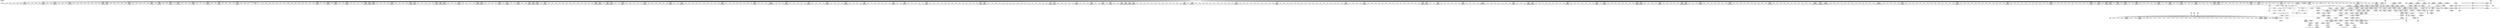 digraph {
	CE0x4db4860 [shape=record,shape=Mrecord,label="{CE0x4db4860|1216:_i8*,_:_CRE_852,853_}"]
	CE0x4d779e0 [shape=record,shape=Mrecord,label="{CE0x4d779e0|1216:_i8*,_:_CRE_460,464_|*MultipleSource*|*LoadInst*|security/selinux/hooks.c,4293|security/selinux/hooks.c,4293}"]
	CE0x4d93d80 [shape=record,shape=Mrecord,label="{CE0x4d93d80|1216:_i8*,_:_CRE_359,360_}"]
	CE0x4d76f60 [shape=record,shape=Mrecord,label="{CE0x4d76f60|1216:_i8*,_:_CRE_536,537_}"]
	CE0x4d61e90 [shape=record,shape=Mrecord,label="{CE0x4d61e90|selinux_socket_unix_may_send:_ad|security/selinux/hooks.c, 4295|*SummSource*}"]
	CE0x4dbc000 [shape=record,shape=Mrecord,label="{CE0x4dbc000|1216:_i8*,_:_CRE_1208,1212_|*MultipleSource*|*LoadInst*|security/selinux/hooks.c,4293|security/selinux/hooks.c,4293}"]
	CE0x4db5eb0 [shape=record,shape=Mrecord,label="{CE0x4db5eb0|1216:_i8*,_:_CRE_873,874_}"]
	CE0x4dd3dc0 [shape=record,shape=Mrecord,label="{CE0x4dd3dc0|32:_%struct.sock*,_:_CRE_32,40_|*MultipleSource*|security/selinux/hooks.c,4294|Function::selinux_socket_unix_may_send&Arg::other::}"]
	CE0x4d68a30 [shape=record,shape=Mrecord,label="{CE0x4d68a30|1216:_i8*,_:_CRE_96,97_}"]
	CE0x4ddb380 [shape=record,shape=Mrecord,label="{CE0x4ddb380|selinux_socket_unix_may_send:_tmp6|security/selinux/hooks.c,4293|*SummSink*}"]
	CE0x4d7dc50 [shape=record,shape=Mrecord,label="{CE0x4d7dc50|1216:_i8*,_:_CRE_131,132_}"]
	CE0x4d6b7f0 [shape=record,shape=Mrecord,label="{CE0x4d6b7f0|1216:_i8*,_:_CRE_48,56_|*MultipleSource*|*LoadInst*|security/selinux/hooks.c,4293|security/selinux/hooks.c,4293}"]
	CE0x4d6e9f0 [shape=record,shape=Mrecord,label="{CE0x4d6e9f0|1216:_i8*,_:_CRE_245,246_}"]
	CE0x4e09aa0 [shape=record,shape=Mrecord,label="{CE0x4e09aa0|8:_%struct.sock*,_:_SCME_52,53_}"]
	CE0x4db3760 [shape=record,shape=Mrecord,label="{CE0x4db3760|1216:_i8*,_:_CRE_836,837_}"]
	CE0x4e09710 [shape=record,shape=Mrecord,label="{CE0x4e09710|8:_%struct.sock*,_:_SCME_49,50_}"]
	CE0x4df7190 [shape=record,shape=Mrecord,label="{CE0x4df7190|selinux_socket_unix_may_send:_u5|security/selinux/hooks.c,4300|*SummSource*}"]
	CE0x4d94710 [shape=record,shape=Mrecord,label="{CE0x4d94710|1216:_i8*,_:_CRE_368,369_}"]
	CE0x4d89c30 [shape=record,shape=Mrecord,label="{CE0x4d89c30|1216:_i8*,_:_CRE_589,590_}"]
	CE0x4d8b280 [shape=record,shape=Mrecord,label="{CE0x4d8b280|1216:_i8*,_:_CRE_612,616_|*MultipleSource*|*LoadInst*|security/selinux/hooks.c,4293|security/selinux/hooks.c,4293}"]
	CE0x4dba730 [shape=record,shape=Mrecord,label="{CE0x4dba730|1216:_i8*,_:_CRE_1144,1152_|*MultipleSource*|*LoadInst*|security/selinux/hooks.c,4293|security/selinux/hooks.c,4293}"]
	CE0x4d93fa0 [shape=record,shape=Mrecord,label="{CE0x4d93fa0|1216:_i8*,_:_CRE_361,362_}"]
	CE0x4e07b80 [shape=record,shape=Mrecord,label="{CE0x4e07b80|8:_%struct.sock*,_:_SCME_24,25_}"]
	CE0x4d65880 [shape=record,shape=Mrecord,label="{CE0x4d65880|1216:_i8*,_:_CRE_177,178_}"]
	CE0x4d884d0 [shape=record,shape=Mrecord,label="{CE0x4d884d0|1216:_i8*,_:_CRE_567,568_}"]
	CE0x4db3100 [shape=record,shape=Mrecord,label="{CE0x4db3100|1216:_i8*,_:_CRE_830,831_}"]
	CE0x4d71340 [shape=record,shape=Mrecord,label="{CE0x4d71340|1216:_i8*,_:_CRE_208,209_}"]
	CE0x4d8c3c0 [shape=record,shape=Mrecord,label="{CE0x4d8c3c0|1216:_i8*,_:_CRE_656,657_}"]
	CE0x4d84a20 [shape=record,shape=Mrecord,label="{CE0x4d84a20|1216:_i8*,_:_CRE_66,67_}"]
	CE0x4d7e210 [shape=record,shape=Mrecord,label="{CE0x4d7e210|1216:_i8*,_:_CRE_89,90_}"]
	CE0x4d92f30 [shape=record,shape=Mrecord,label="{CE0x4d92f30|1216:_i8*,_:_CRE_280,288_|*MultipleSource*|*LoadInst*|security/selinux/hooks.c,4293|security/selinux/hooks.c,4293}"]
	CE0x4d84190 [shape=record,shape=Mrecord,label="{CE0x4d84190|1216:_i8*,_:_CRE_147,148_}"]
	CE0x4d93350 [shape=record,shape=Mrecord,label="{CE0x4d93350|1216:_i8*,_:_CRE_320,328_|*MultipleSource*|*LoadInst*|security/selinux/hooks.c,4293|security/selinux/hooks.c,4293}"]
	CE0x4db5c90 [shape=record,shape=Mrecord,label="{CE0x4db5c90|1216:_i8*,_:_CRE_871,872_}"]
	CE0x4df62d0 [shape=record,shape=Mrecord,label="{CE0x4df62d0|selinux_socket_unix_may_send:_sk4|security/selinux/hooks.c,4300|*SummSource*}"]
	CE0x4d8a4b0 [shape=record,shape=Mrecord,label="{CE0x4d8a4b0|1216:_i8*,_:_CRE_597,598_}"]
	CE0x4df42c0 [shape=record,shape=Mrecord,label="{CE0x4df42c0|avc_has_perm:_tsid|Function::avc_has_perm&Arg::tsid::|*SummSink*}"]
	CE0x4d90e10 [shape=record,shape=Mrecord,label="{CE0x4d90e10|1216:_i8*,_:_CRE_694,695_}"]
	CE0x4e09380 [shape=record,shape=Mrecord,label="{CE0x4e09380|8:_%struct.sock*,_:_SCME_46,47_}"]
	CE0x4dbaca0 [shape=record,shape=Mrecord,label="{CE0x4dbaca0|1216:_i8*,_:_CRE_1155,1156_}"]
	CE0x4d74e70 [shape=record,shape=Mrecord,label="{CE0x4d74e70|1216:_i8*,_:_CRE_393,394_}"]
	CE0x4db8120 [shape=record,shape=Mrecord,label="{CE0x4db8120|1216:_i8*,_:_CRE_972,976_|*MultipleSource*|*LoadInst*|security/selinux/hooks.c,4293|security/selinux/hooks.c,4293}"]
	CE0x4e11170 [shape=record,shape=Mrecord,label="{CE0x4e11170|selinux_socket_unix_may_send:_tmp10|security/selinux/hooks.c,4296|*SummSink*}"]
	CE0x4e09f60 [shape=record,shape=Mrecord,label="{CE0x4e09f60|i32_8|*Constant*}"]
	CE0x4d8c1a0 [shape=record,shape=Mrecord,label="{CE0x4d8c1a0|1216:_i8*,_:_CRE_654,655_}"]
	CE0x4d94a40 [shape=record,shape=Mrecord,label="{CE0x4d94a40|1216:_i8*,_:_CRE_371,372_}"]
	CE0x4d7dab0 [shape=record,shape=Mrecord,label="{CE0x4d7dab0|1216:_i8*,_:_CRE_129,130_}"]
	CE0x6ce4930 [shape=record,shape=Mrecord,label="{CE0x6ce4930|32:_%struct.sock*,_:_CRE_40,48_|*MultipleSource*|security/selinux/hooks.c,4293|Function::selinux_socket_unix_may_send&Arg::sock::}"]
	CE0x4db8fa0 [shape=record,shape=Mrecord,label="{CE0x4db8fa0|1216:_i8*,_:_CRE_1032,1040_|*MultipleSource*|*LoadInst*|security/selinux/hooks.c,4293|security/selinux/hooks.c,4293}"]
	CE0x4d60ec0 [shape=record,shape=Mrecord,label="{CE0x4d60ec0|i32_5|*Constant*|*SummSource*}"]
	CE0x4d65770 [shape=record,shape=Mrecord,label="{CE0x4d65770|1216:_i8*,_:_CRE_176,177_}"]
	CE0x4d87450 [shape=record,shape=Mrecord,label="{CE0x4d87450|1216:_i8*,_:_CRE_156,157_}"]
	CE0x4d84400 [shape=record,shape=Mrecord,label="{CE0x4d84400|1216:_i8*,_:_CRE_150,151_}"]
	CE0x4d8f140 [shape=record,shape=Mrecord,label="{CE0x4d8f140|1216:_i8*,_:_CRE_714,715_}"]
	CE0x4db6620 [shape=record,shape=Mrecord,label="{CE0x4db6620|1216:_i8*,_:_CRE_1152,1153_}"]
	CE0x4e09bd0 [shape=record,shape=Mrecord,label="{CE0x4e09bd0|8:_%struct.sock*,_:_SCME_53,54_}"]
	CE0x4e116f0 [shape=record,shape=Mrecord,label="{CE0x4e116f0|selinux_socket_unix_may_send:_tmp11|security/selinux/hooks.c,4296|*SummSink*}"]
	CE0x4db5a70 [shape=record,shape=Mrecord,label="{CE0x4db5a70|1216:_i8*,_:_CRE_869,870_}"]
	CE0x4d7c940 [shape=record,shape=Mrecord,label="{CE0x4d7c940|1216:_i8*,_:_CRE_90,91_}"]
	CE0x4d7c9b0 [shape=record,shape=Mrecord,label="{CE0x4d7c9b0|1216:_i8*,_:_CRE_93,94_}"]
	CE0x4d76900 [shape=record,shape=Mrecord,label="{CE0x4d76900|1216:_i8*,_:_CRE_418,419_}"]
	CE0x4d90ae0 [shape=record,shape=Mrecord,label="{CE0x4d90ae0|1216:_i8*,_:_CRE_691,692_}"]
	CE0x4d8f690 [shape=record,shape=Mrecord,label="{CE0x4d8f690|1216:_i8*,_:_CRE_719,720_}"]
	CE0x4d932e0 [shape=record,shape=Mrecord,label="{CE0x4d932e0|1216:_i8*,_:_CRE_312,316_|*MultipleSource*|*LoadInst*|security/selinux/hooks.c,4293|security/selinux/hooks.c,4293}"]
	CE0x4d6a020 [shape=record,shape=Mrecord,label="{CE0x4d6a020|1216:_i8*,_:_CRE_161,162_}"]
	CE0x4db2aa0 [shape=record,shape=Mrecord,label="{CE0x4db2aa0|1216:_i8*,_:_CRE_824,825_}"]
	CE0x4d74920 [shape=record,shape=Mrecord,label="{CE0x4d74920|1216:_i8*,_:_CRE_388,389_}"]
	CE0x4d6e390 [shape=record,shape=Mrecord,label="{CE0x4d6e390|1216:_i8*,_:_CRE_239,240_}"]
	CE0x4df51e0 [shape=record,shape=Mrecord,label="{CE0x4df51e0|avc_has_perm:_auditdata|Function::avc_has_perm&Arg::auditdata::|*SummSource*}"]
	CE0x4dbc1d0 [shape=record,shape=Mrecord,label="{CE0x4dbc1d0|1216:_i8*,_:_CRE_1212,1216_|*MultipleSource*|*LoadInst*|security/selinux/hooks.c,4293|security/selinux/hooks.c,4293}"]
	CE0x4df5740 [shape=record,shape=Mrecord,label="{CE0x4df5740|selinux_socket_unix_may_send:_net3|security/selinux/hooks.c,4299}"]
	CE0x4d8c6f0 [shape=record,shape=Mrecord,label="{CE0x4d8c6f0|1216:_i8*,_:_CRE_659,660_}"]
	CE0x4d5f750 [shape=record,shape=Mrecord,label="{CE0x4d5f750|i64*_getelementptr_inbounds_(_2_x_i64_,_2_x_i64_*___llvm_gcov_ctr340,_i64_0,_i64_1)|*Constant*}"]
	CE0x4e08540 [shape=record,shape=Mrecord,label="{CE0x4e08540|8:_%struct.sock*,_:_SCME_34,35_}"]
	CE0x4db4ca0 [shape=record,shape=Mrecord,label="{CE0x4db4ca0|1216:_i8*,_:_CRE_856,857_}"]
	CE0x4d73e80 [shape=record,shape=Mrecord,label="{CE0x4d73e80|1216:_i8*,_:_CRE_378,379_}"]
	CE0x4dfa280 [shape=record,shape=Mrecord,label="{CE0x4dfa280|selinux_socket_unix_may_send:_tmp14|security/selinux/hooks.c,4302|*SummSource*}"]
	CE0x4db3870 [shape=record,shape=Mrecord,label="{CE0x4db3870|1216:_i8*,_:_CRE_837,838_}"]
	CE0x4d82be0 [shape=record,shape=Mrecord,label="{CE0x4d82be0|1216:_i8*,_:_CRE_82,83_}"]
	CE0x4db7f50 [shape=record,shape=Mrecord,label="{CE0x4db7f50|1216:_i8*,_:_CRE_970,972_|*MultipleSource*|*LoadInst*|security/selinux/hooks.c,4293|security/selinux/hooks.c,4293}"]
	CE0x4d741b0 [shape=record,shape=Mrecord,label="{CE0x4d741b0|1216:_i8*,_:_CRE_381,382_}"]
	CE0x4e07e70 [shape=record,shape=Mrecord,label="{CE0x4e07e70|8:_%struct.sock*,_:_SCME_27,28_}"]
	CE0x4e0a1c0 [shape=record,shape=Mrecord,label="{CE0x4e0a1c0|i32_8|*Constant*|*SummSink*}"]
	CE0x4df56d0 [shape=record,shape=Mrecord,label="{CE0x4df56d0|selinux_socket_unix_may_send:_sk4|security/selinux/hooks.c,4300|*SummSink*}"]
	CE0x4df8ae0 [shape=record,shape=Mrecord,label="{CE0x4df8ae0|i32_2|*Constant*}"]
	"CONST[source:1(input),value:2(dynamic)][purpose:{object}]"
	CE0x4d872b0 [shape=record,shape=Mrecord,label="{CE0x4d872b0|1216:_i8*,_:_CRE_154,155_}"]
	CE0x4d89d40 [shape=record,shape=Mrecord,label="{CE0x4d89d40|1216:_i8*,_:_CRE_590,591_}"]
	CE0x4d8d5d0 [shape=record,shape=Mrecord,label="{CE0x4d8d5d0|1216:_i8*,_:_CRE_673,674_}"]
	CE0x4db9ff0 [shape=record,shape=Mrecord,label="{CE0x4db9ff0|1216:_i8*,_:_CRE_1104,1112_|*MultipleSource*|*LoadInst*|security/selinux/hooks.c,4293|security/selinux/hooks.c,4293}"]
	CE0x4dbae80 [shape=record,shape=Mrecord,label="{CE0x4dbae80|1216:_i8*,_:_CRE_1157,1158_}"]
	CE0x4dd3bf0 [shape=record,shape=Mrecord,label="{CE0x4dd3bf0|32:_%struct.sock*,_:_CRE_24,32_|*MultipleSource*|security/selinux/hooks.c,4294|Function::selinux_socket_unix_may_send&Arg::other::}"]
	CE0x4d78fa0 [shape=record,shape=Mrecord,label="{CE0x4d78fa0|1216:_i8*,_:_CRE_542,543_}"]
	CE0x4d9b830 [shape=record,shape=Mrecord,label="{CE0x4d9b830|i32_59|*Constant*}"]
	CE0x4d614f0 [shape=record,shape=Mrecord,label="{CE0x4d614f0|selinux_socket_unix_may_send:_bb|*SummSink*}"]
	CE0x4dd3690 [shape=record,shape=Mrecord,label="{CE0x4dd3690|selinux_socket_unix_may_send:_sid|security/selinux/hooks.c,4302|*SummSource*}"]
	CE0x4dffce0 [shape=record,shape=Mrecord,label="{CE0x4dffce0|i32_(i32,_i32,_i16,_i32,_%struct.common_audit_data*)*_bitcast_(i32_(i32,_i32,_i16,_i32,_%struct.common_audit_data.495*)*_avc_has_perm_to_i32_(i32,_i32,_i16,_i32,_%struct.common_audit_data*)*)|*Constant*}"]
	CE0x4db9e20 [shape=record,shape=Mrecord,label="{CE0x4db9e20|1216:_i8*,_:_CRE_1088,1104_|*MultipleSource*|*LoadInst*|security/selinux/hooks.c,4293|security/selinux/hooks.c,4293}"]
	CE0x4d61de0 [shape=record,shape=Mrecord,label="{CE0x4d61de0|selinux_socket_unix_may_send:_bb|*SummSource*}"]
	CE0x4d80ad0 [shape=record,shape=Mrecord,label="{CE0x4d80ad0|1216:_i8*,_:_CRE_172,173_}"]
	CE0x4d8e4b0 [shape=record,shape=Mrecord,label="{CE0x4d8e4b0|1216:_i8*,_:_CRE_687,688_}"]
	CE0x4db2770 [shape=record,shape=Mrecord,label="{CE0x4db2770|1216:_i8*,_:_CRE_821,822_}"]
	CE0x4db9170 [shape=record,shape=Mrecord,label="{CE0x4db9170|1216:_i8*,_:_CRE_1040,1048_|*MultipleSource*|*LoadInst*|security/selinux/hooks.c,4293|security/selinux/hooks.c,4293}"]
	CE0x4d6ca60 [shape=record,shape=Mrecord,label="{CE0x4d6ca60|_call_void_mcount()_#3|*SummSink*}"]
	CE0x4db2660 [shape=record,shape=Mrecord,label="{CE0x4db2660|1216:_i8*,_:_CRE_820,821_}"]
	CE0x4df4df0 [shape=record,shape=Mrecord,label="{CE0x4df4df0|avc_has_perm:_requested|Function::avc_has_perm&Arg::requested::|*SummSource*}"]
	CE0x4e08410 [shape=record,shape=Mrecord,label="{CE0x4e08410|8:_%struct.sock*,_:_SCME_33,34_}"]
	CE0x4d7c690 [shape=record,shape=Mrecord,label="{CE0x4d7c690|1216:_i8*,_:_CRE_233,234_}"]
	CE0x4d91ef0 [shape=record,shape=Mrecord,label="{CE0x4d91ef0|1216:_i8*,_:_CRE_252,253_}"]
	CE0x4dfa0e0 [shape=record,shape=Mrecord,label="{CE0x4dfa0e0|selinux_socket_unix_may_send:_tmp14|security/selinux/hooks.c,4302}"]
	CE0x4d6c010 [shape=record,shape=Mrecord,label="{CE0x4d6c010|1216:_i8*,_:_CRE_183,184_}"]
	CE0x4dbb0a0 [shape=record,shape=Mrecord,label="{CE0x4dbb0a0|1216:_i8*,_:_CRE_1159,1160_}"]
	CE0x4d5f3e0 [shape=record,shape=Mrecord,label="{CE0x4d5f3e0|selinux_socket_unix_may_send:_ad|security/selinux/hooks.c, 4295}"]
	CE0x4d83d10 [shape=record,shape=Mrecord,label="{CE0x4d83d10|1216:_i8*,_:_CRE_215,216_}"]
	CE0x4d8fd20 [shape=record,shape=Mrecord,label="{CE0x4d8fd20|selinux_socket_unix_may_send:_sk1|security/selinux/hooks.c,4294|*SummSource*}"]
	CE0x4d8a7e0 [shape=record,shape=Mrecord,label="{CE0x4d8a7e0|1216:_i8*,_:_CRE_600,601_}"]
	CE0x5a83190 [shape=record,shape=Mrecord,label="{CE0x5a83190|1216:_i8*,_:_CRE_98,99_}"]
	CE0x4d9a640 [shape=record,shape=Mrecord,label="{CE0x4d9a640|1216:_i8*,_:_CRE_16,18_|*MultipleSource*|*LoadInst*|security/selinux/hooks.c,4293|security/selinux/hooks.c,4293}"]
	CE0x4dfe780 [shape=record,shape=Mrecord,label="{CE0x4dfe780|selinux_socket_unix_may_send:_tmp16|security/selinux/hooks.c,4302}"]
	CE0x4dba390 [shape=record,shape=Mrecord,label="{CE0x4dba390|1216:_i8*,_:_CRE_1128,1136_|*MultipleSource*|*LoadInst*|security/selinux/hooks.c,4293|security/selinux/hooks.c,4293}"]
	CE0x4df7e10 [shape=record,shape=Mrecord,label="{CE0x4df7e10|selinux_socket_unix_may_send:_tmp13|security/selinux/hooks.c,4300|*SummSource*}"]
	CE0x4d8a290 [shape=record,shape=Mrecord,label="{CE0x4d8a290|1216:_i8*,_:_CRE_595,596_}"]
	CE0x4df7870 [shape=record,shape=Mrecord,label="{CE0x4df7870|selinux_socket_unix_may_send:_net6|security/selinux/hooks.c,4300|*SummSource*}"]
	CE0x4db4b90 [shape=record,shape=Mrecord,label="{CE0x4db4b90|1216:_i8*,_:_CRE_855,856_}"]
	CE0x4d89190 [shape=record,shape=Mrecord,label="{CE0x4d89190|1216:_i8*,_:_CRE_579,580_}"]
	CE0x4dbc3a0 [shape=record,shape=Mrecord,label="{CE0x4dbc3a0|1216:_i8*,_:_CRE_1216,1224_|*MultipleSource*|*LoadInst*|security/selinux/hooks.c,4293|security/selinux/hooks.c,4293}"]
	CE0x4df4020 [shape=record,shape=Mrecord,label="{CE0x4df4020|avc_has_perm:_tsid|Function::avc_has_perm&Arg::tsid::}"]
	CE0x4d623d0 [shape=record,shape=Mrecord,label="{CE0x4d623d0|selinux_socket_unix_may_send:_tmp2}"]
	CE0x4d8fa30 [shape=record,shape=Mrecord,label="{CE0x4d8fa30|selinux_socket_unix_may_send:_other|Function::selinux_socket_unix_may_send&Arg::other::|*SummSink*}"]
	CE0x4dff720 [shape=record,shape=Mrecord,label="{CE0x4dff720|selinux_socket_unix_may_send:_call|security/selinux/hooks.c,4302}"]
	CE0x4d8beb0 [shape=record,shape=Mrecord,label="{CE0x4d8beb0|1216:_i8*,_:_CRE_651,652_}"]
	CE0x4dfe8e0 [shape=record,shape=Mrecord,label="{CE0x4dfe8e0|selinux_socket_unix_may_send:_tmp16|security/selinux/hooks.c,4302|*SummSource*}"]
	CE0x4d7ddf0 [shape=record,shape=Mrecord,label="{CE0x4d7ddf0|1216:_i8*,_:_CRE_133,134_}"]
	CE0x4db8a30 [shape=record,shape=Mrecord,label="{CE0x4db8a30|1216:_i8*,_:_CRE_1008,1016_|*MultipleSource*|*LoadInst*|security/selinux/hooks.c,4293|security/selinux/hooks.c,4293}"]
	CE0x4db4db0 [shape=record,shape=Mrecord,label="{CE0x4db4db0|1216:_i8*,_:_CRE_857,858_}"]
	CE0x4d6f4f0 [shape=record,shape=Mrecord,label="{CE0x4d6f4f0|i64*_getelementptr_inbounds_(_2_x_i64_,_2_x_i64_*___llvm_gcov_ctr340,_i64_0,_i64_0)|*Constant*|*SummSource*}"]
	CE0x4d6e5b0 [shape=record,shape=Mrecord,label="{CE0x4d6e5b0|1216:_i8*,_:_CRE_241,242_}"]
	CE0x4dbac30 [shape=record,shape=Mrecord,label="{CE0x4dbac30|1216:_i8*,_:_CRE_1156,1157_}"]
	CE0x4d8d3b0 [shape=record,shape=Mrecord,label="{CE0x4d8d3b0|1216:_i8*,_:_CRE_671,672_}"]
	CE0x4dff270 [shape=record,shape=Mrecord,label="{CE0x4dff270|selinux_socket_unix_may_send:_tmp16|security/selinux/hooks.c,4302|*SummSink*}"]
	CE0x4d62360 [shape=record,shape=Mrecord,label="{CE0x4d62360|selinux_socket_unix_may_send:_tmp2|*SummSink*}"]
	CE0x4d694f0 [shape=record,shape=Mrecord,label="{CE0x4d694f0|selinux_socket_unix_may_send:_sk|security/selinux/hooks.c,4293|*SummSink*}"]
	CE0x4e11a30 [shape=record,shape=Mrecord,label="{CE0x4e11a30|i8_0|*Constant*|*SummSource*}"]
	CE0x4d8a180 [shape=record,shape=Mrecord,label="{CE0x4d8a180|1216:_i8*,_:_CRE_594,595_}"]
	CE0x4e09d00 [shape=record,shape=Mrecord,label="{CE0x4e09d00|8:_%struct.sock*,_:_SCME_54,55_}"]
	CE0x4d8b170 [shape=record,shape=Mrecord,label="{CE0x4d8b170|1216:_i8*,_:_CRE_608,612_|*MultipleSource*|*LoadInst*|security/selinux/hooks.c,4293|security/selinux/hooks.c,4293}"]
	CE0x4d94600 [shape=record,shape=Mrecord,label="{CE0x4d94600|1216:_i8*,_:_CRE_367,368_}"]
	CE0x4db0920 [shape=record,shape=Mrecord,label="{CE0x4db0920|1216:_i8*,_:_CRE_752,760_|*MultipleSource*|*LoadInst*|security/selinux/hooks.c,4293|security/selinux/hooks.c,4293}"]
	CE0x4d8dc30 [shape=record,shape=Mrecord,label="{CE0x4d8dc30|1216:_i8*,_:_CRE_679,680_}"]
	CE0x4d8d080 [shape=record,shape=Mrecord,label="{CE0x4d8d080|1216:_i8*,_:_CRE_668,669_}"]
	CE0x4dbc910 [shape=record,shape=Mrecord,label="{CE0x4dbc910|1216:_i8*,_:_CRE_1232,1240_|*MultipleSource*|*LoadInst*|security/selinux/hooks.c,4293|security/selinux/hooks.c,4293}"]
	CE0x4d64670 [shape=record,shape=Mrecord,label="{CE0x4d64670|i64_1|*Constant*|*SummSink*}"]
	CE0x4d79f30 [shape=record,shape=Mrecord,label="{CE0x4d79f30|1216:_i8*,_:_CRE_199,200_}"]
	CE0x4d61860 [shape=record,shape=Mrecord,label="{CE0x4d61860|selinux_socket_unix_may_send:_net|security/selinux/hooks.c, 4296}"]
	CE0x4db0090 [shape=record,shape=Mrecord,label="{CE0x4db0090|1216:_i8*,_:_CRE_724,728_|*MultipleSource*|*LoadInst*|security/selinux/hooks.c,4293|security/selinux/hooks.c,4293}"]
	CE0x4d93a40 [shape=record,shape=Mrecord,label="{CE0x4d93a40|1216:_i8*,_:_CRE_357,358_}"]
	CE0x4d94b50 [shape=record,shape=Mrecord,label="{CE0x4d94b50|1216:_i8*,_:_CRE_372,373_}"]
	CE0x4db5b80 [shape=record,shape=Mrecord,label="{CE0x4db5b80|1216:_i8*,_:_CRE_870,871_}"]
	CE0x4df30e0 [shape=record,shape=Mrecord,label="{CE0x4df30e0|selinux_socket_unix_may_send:_tmp9|security/selinux/hooks.c,4294|*SummSource*}"]
	CE0x4db72a0 [shape=record,shape=Mrecord,label="{CE0x4db72a0|1216:_i8*,_:_CRE_920,936_|*MultipleSource*|*LoadInst*|security/selinux/hooks.c,4293|security/selinux/hooks.c,4293}"]
	CE0x4d8ac20 [shape=record,shape=Mrecord,label="{CE0x4d8ac20|1216:_i8*,_:_CRE_604,605_}"]
	CE0x4d838d0 [shape=record,shape=Mrecord,label="{CE0x4d838d0|1216:_i8*,_:_CRE_211,212_}"]
	CE0x4d72c50 [shape=record,shape=Mrecord,label="{CE0x4d72c50|1216:_i8*,_:_CRE_74,75_}"]
	CE0x4d9a4b0 [shape=record,shape=Mrecord,label="{CE0x4d9a4b0|1216:_i8*,_:_CRE_12,16_|*MultipleSource*|*LoadInst*|security/selinux/hooks.c,4293|security/selinux/hooks.c,4293}"]
	CE0x4d83af0 [shape=record,shape=Mrecord,label="{CE0x4d83af0|1216:_i8*,_:_CRE_213,214_}"]
	CE0x4d8cc40 [shape=record,shape=Mrecord,label="{CE0x4d8cc40|1216:_i8*,_:_CRE_664,665_}"]
	CE0x4d92cc0 [shape=record,shape=Mrecord,label="{CE0x4d92cc0|1216:_i8*,_:_CRE_264,272_|*MultipleSource*|*LoadInst*|security/selinux/hooks.c,4293|security/selinux/hooks.c,4293}"]
	CE0x4d72e00 [shape=record,shape=Mrecord,label="{CE0x4d72e00|1216:_i8*,_:_CRE_77,78_}"]
	CE0x4d740a0 [shape=record,shape=Mrecord,label="{CE0x4d740a0|1216:_i8*,_:_CRE_380,381_}"]
	CE0x4db2bb0 [shape=record,shape=Mrecord,label="{CE0x4db2bb0|1216:_i8*,_:_CRE_825,826_}"]
	CE0x4e0fdd0 [shape=record,shape=Mrecord,label="{CE0x4e0fdd0|i8_2|*Constant*}"]
	CE0x4df3e00 [shape=record,shape=Mrecord,label="{CE0x4df3e00|avc_has_perm:_ssid|Function::avc_has_perm&Arg::ssid::|*SummSource*}"]
	CE0x4d745f0 [shape=record,shape=Mrecord,label="{CE0x4d745f0|1216:_i8*,_:_CRE_385,386_}"]
	CE0x4d99330 [shape=record,shape=Mrecord,label="{CE0x4d99330|1216:_i8*,_:_CRE_18,19_|*MultipleSource*|*LoadInst*|security/selinux/hooks.c,4293|security/selinux/hooks.c,4293}"]
	CE0x4e0b400 [shape=record,shape=Mrecord,label="{CE0x4e0b400|selinux_socket_unix_may_send:_type|security/selinux/hooks.c,4298}"]
	CE0x4d908c0 [shape=record,shape=Mrecord,label="{CE0x4d908c0|1216:_i8*,_:_CRE_689,690_}"]
	CE0x4d6cf80 [shape=record,shape=Mrecord,label="{CE0x4d6cf80|1216:_i8*,_:_CRE_33,34_}"]
	CE0x4df9b30 [shape=record,shape=Mrecord,label="{CE0x4df9b30|16:_i32,_:_CRE_16,20_|*MultipleSource*|security/selinux/hooks.c,4302|security/selinux/hooks.c,4293|security/selinux/hooks.c,4293}"]
	CE0x4d808b0 [shape=record,shape=Mrecord,label="{CE0x4d808b0|1216:_i8*,_:_CRE_170,171_}"]
	CE0x4e07c70 [shape=record,shape=Mrecord,label="{CE0x4e07c70|8:_%struct.sock*,_:_SCME_25,26_}"]
	CE0x4d8ae40 [shape=record,shape=Mrecord,label="{CE0x4d8ae40|1216:_i8*,_:_CRE_606,607_}"]
	CE0x4df5020 [shape=record,shape=Mrecord,label="{CE0x4df5020|selinux_socket_unix_may_send:_tmp17|security/selinux/hooks.c,4304}"]
	CE0x4d89f60 [shape=record,shape=Mrecord,label="{CE0x4d89f60|1216:_i8*,_:_CRE_592,593_}"]
	CE0x640f660 [shape=record,shape=Mrecord,label="{CE0x640f660|32:_%struct.sock*,_:_CRE_32,40_|*MultipleSource*|security/selinux/hooks.c,4293|Function::selinux_socket_unix_may_send&Arg::sock::}"]
	CE0x4df79f0 [shape=record,shape=Mrecord,label="{CE0x4df79f0|selinux_socket_unix_may_send:_net6|security/selinux/hooks.c,4300|*SummSink*}"]
	CE0x4d89a10 [shape=record,shape=Mrecord,label="{CE0x4d89a10|1216:_i8*,_:_CRE_587,588_}"]
	CE0x4dfa910 [shape=record,shape=Mrecord,label="{CE0x4dfa910|selinux_socket_unix_may_send:_sid8|security/selinux/hooks.c,4302}"]
	CE0x4db5da0 [shape=record,shape=Mrecord,label="{CE0x4db5da0|1216:_i8*,_:_CRE_872,873_}"]
	CE0x4e045b0 [shape=record,shape=Mrecord,label="{CE0x4e045b0|_ret_i32_%retval.0,_!dbg_!27728|security/selinux/avc.c,775|*SummSink*}"]
	CE0x4db4310 [shape=record,shape=Mrecord,label="{CE0x4db4310|1216:_i8*,_:_CRE_847,848_}"]
	CE0x4df7ce0 [shape=record,shape=Mrecord,label="{CE0x4df7ce0|selinux_socket_unix_may_send:_tmp13|security/selinux/hooks.c,4300}"]
	CE0x6ce4aa0 [shape=record,shape=Mrecord,label="{CE0x6ce4aa0|selinux_socket_unix_may_send:_tmp4|*LoadInst*|security/selinux/hooks.c,4293|*SummSource*}"]
	CE0x4d83f30 [shape=record,shape=Mrecord,label="{CE0x4d83f30|1216:_i8*,_:_CRE_217,218_}"]
	CE0x4df2db0 [shape=record,shape=Mrecord,label="{CE0x4df2db0|selinux_socket_unix_may_send:_tmp8|security/selinux/hooks.c,4294|*SummSource*}"]
	CE0x4d8a070 [shape=record,shape=Mrecord,label="{CE0x4d8a070|1216:_i8*,_:_CRE_593,594_}"]
	CE0x4d93ab0 [shape=record,shape=Mrecord,label="{CE0x4d93ab0|1216:_i8*,_:_CRE_356,357_}"]
	CE0x4e0b130 [shape=record,shape=Mrecord,label="{CE0x4e0b130|i64_56|*Constant*}"]
	CE0x4db2ee0 [shape=record,shape=Mrecord,label="{CE0x4db2ee0|1216:_i8*,_:_CRE_828,829_}"]
	CE0x4d6bdf0 [shape=record,shape=Mrecord,label="{CE0x4d6bdf0|1216:_i8*,_:_CRE_181,182_}"]
	CE0x4d92330 [shape=record,shape=Mrecord,label="{CE0x4d92330|1216:_i8*,_:_CRE_256,257_}"]
	CE0x4d752b0 [shape=record,shape=Mrecord,label="{CE0x4d752b0|1216:_i8*,_:_CRE_397,398_}"]
	CE0x4d7f8b0 [shape=record,shape=Mrecord,label="{CE0x4d7f8b0|1216:_i8*,_:_CRE_218,219_}"]
	CE0x4d76d40 [shape=record,shape=Mrecord,label="{CE0x4d76d40|1216:_i8*,_:_CRE_422,423_}"]
	CE0x4d7f5c0 [shape=record,shape=Mrecord,label="{CE0x4d7f5c0|1216:_i8*,_:_CRE_115,116_}"]
	CE0x4d936d0 [shape=record,shape=Mrecord,label="{CE0x4d936d0|1216:_i8*,_:_CRE_336,344_|*MultipleSource*|*LoadInst*|security/selinux/hooks.c,4293|security/selinux/hooks.c,4293}"]
	CE0x4d6f080 [shape=record,shape=Mrecord,label="{CE0x4d6f080|1216:_i8*,_:_CRE_0,1_}"]
	CE0x4d79930 [shape=record,shape=Mrecord,label="{CE0x4d79930|1216:_i8*,_:_CRE_551,552_}"]
	CE0x4dbbc60 [shape=record,shape=Mrecord,label="{CE0x4dbbc60|1216:_i8*,_:_CRE_1196,1200_|*MultipleSource*|*LoadInst*|security/selinux/hooks.c,4293|security/selinux/hooks.c,4293}"]
	CE0x4d743d0 [shape=record,shape=Mrecord,label="{CE0x4d743d0|1216:_i8*,_:_CRE_383,384_}"]
	CE0x4d61700 [shape=record,shape=Mrecord,label="{CE0x4d61700|selinux_socket_unix_may_send:_tmp1}"]
	CE0x4d77b30 [shape=record,shape=Mrecord,label="{CE0x4d77b30|1216:_i8*,_:_CRE_464,468_|*MultipleSource*|*LoadInst*|security/selinux/hooks.c,4293|security/selinux/hooks.c,4293}"]
	CE0x4df8c60 [shape=record,shape=Mrecord,label="{CE0x4df8c60|i32_2|*Constant*|*SummSource*}"]
	CE0x4d78e90 [shape=record,shape=Mrecord,label="{CE0x4d78e90|1216:_i8*,_:_CRE_541,542_}"]
	CE0x4d94c60 [shape=record,shape=Mrecord,label="{CE0x4d94c60|1216:_i8*,_:_CRE_373,374_}"]
	CE0x4e09250 [shape=record,shape=Mrecord,label="{CE0x4e09250|8:_%struct.sock*,_:_SCME_45,46_}"]
	CE0x4dfa420 [shape=record,shape=Mrecord,label="{CE0x4dfa420|selinux_socket_unix_may_send:_tmp14|security/selinux/hooks.c,4302|*SummSink*}"]
	CE0x4dbb6c0 [shape=record,shape=Mrecord,label="{CE0x4dbb6c0|1216:_i8*,_:_CRE_1176,1184_|*MultipleSource*|*LoadInst*|security/selinux/hooks.c,4293|security/selinux/hooks.c,4293}"]
	CE0x4e09e30 [shape=record,shape=Mrecord,label="{CE0x4e09e30|8:_%struct.sock*,_:_SCME_55,56_}"]
	CE0x4e11350 [shape=record,shape=Mrecord,label="{CE0x4e11350|selinux_socket_unix_may_send:_tmp11|security/selinux/hooks.c,4296}"]
	CE0x4d88910 [shape=record,shape=Mrecord,label="{CE0x4d88910|1216:_i8*,_:_CRE_571,572_}"]
	CE0x4d69ae0 [shape=record,shape=Mrecord,label="{CE0x4d69ae0|1216:_i8*,_:_CRE_121,122_}"]
	CE0x4d5f6a0 [shape=record,shape=Mrecord,label="{CE0x4d5f6a0|i32_1|*Constant*}"]
	CE0x4dd2e70 [shape=record,shape=Mrecord,label="{CE0x4dd2e70|i8_2|*Constant*|*SummSource*}"]
	CE0x4dfe3e0 [shape=record,shape=Mrecord,label="{CE0x4dfe3e0|selinux_socket_unix_may_send:_sclass|security/selinux/hooks.c,4302}"]
	CE0x4d794f0 [shape=record,shape=Mrecord,label="{CE0x4d794f0|1216:_i8*,_:_CRE_547,548_}"]
	CE0x4dbd8f0 [shape=record,shape=Mrecord,label="{CE0x4dbd8f0|selinux_socket_unix_may_send:_tmp6|security/selinux/hooks.c,4293|*SummSource*}"]
	CE0x4df2f10 [shape=record,shape=Mrecord,label="{CE0x4df2f10|selinux_socket_unix_may_send:_type|security/selinux/hooks.c,4298|*SummSink*}"]
	CE0x4dfb720 [shape=record,shape=Mrecord,label="{CE0x4dfb720|16:_i32,_24:_i16,_:_CRE_24,26_|*MultipleSource*|security/selinux/hooks.c,4294|security/selinux/hooks.c,4294|security/selinux/hooks.c,4302}"]
	CE0x4d762a0 [shape=record,shape=Mrecord,label="{CE0x4d762a0|1216:_i8*,_:_CRE_412,413_}"]
	CE0x4db7640 [shape=record,shape=Mrecord,label="{CE0x4db7640|1216:_i8*,_:_CRE_944,948_|*MultipleSource*|*LoadInst*|security/selinux/hooks.c,4293|security/selinux/hooks.c,4293}"]
	CE0x4d77f20 [shape=record,shape=Mrecord,label="{CE0x4d77f20|1216:_i8*,_:_CRE_476,480_|*MultipleSource*|*LoadInst*|security/selinux/hooks.c,4293|security/selinux/hooks.c,4293}"]
	CE0x4e07f20 [shape=record,shape=Mrecord,label="{CE0x4e07f20|8:_%struct.sock*,_:_SCME_28,29_}"]
	CE0x4e0b1a0 [shape=record,shape=Mrecord,label="{CE0x4e0b1a0|i64_56|*Constant*|*SummSource*}"]
	CE0x4d93820 [shape=record,shape=Mrecord,label="{CE0x4d93820|1216:_i8*,_:_CRE_344,348_|*MultipleSource*|*LoadInst*|security/selinux/hooks.c,4293|security/selinux/hooks.c,4293}"]
	CE0x4d88b30 [shape=record,shape=Mrecord,label="{CE0x4d88b30|1216:_i8*,_:_CRE_573,574_}"]
	CE0x4d89e50 [shape=record,shape=Mrecord,label="{CE0x4d89e50|1216:_i8*,_:_CRE_591,592_}"]
	CE0x4d6de10 [shape=record,shape=Mrecord,label="{CE0x4d6de10|1216:_i8*,_:_CRE_225,226_}"]
	CE0x4d8cd50 [shape=record,shape=Mrecord,label="{CE0x4d8cd50|1216:_i8*,_:_CRE_665,666_}"]
	CE0x4dbb530 [shape=record,shape=Mrecord,label="{CE0x4dbb530|1216:_i8*,_:_CRE_1168,1176_|*MultipleSource*|*LoadInst*|security/selinux/hooks.c,4293|security/selinux/hooks.c,4293}"]
	CE0x4d5aa10 [shape=record,shape=Mrecord,label="{CE0x4d5aa10|selinux_socket_unix_may_send:_sock|Function::selinux_socket_unix_may_send&Arg::sock::|*SummSink*}"]
	CE0x4d896e0 [shape=record,shape=Mrecord,label="{CE0x4d896e0|1216:_i8*,_:_CRE_584,585_}"]
	CE0x4d7d5a0 [shape=record,shape=Mrecord,label="{CE0x4d7d5a0|1216:_i8*,_:_CRE_123,124_}"]
	CE0x4d71120 [shape=record,shape=Mrecord,label="{CE0x4d71120|1216:_i8*,_:_CRE_206,207_}"]
	CE0x4d8e290 [shape=record,shape=Mrecord,label="{CE0x4d8e290|1216:_i8*,_:_CRE_685,686_}"]
	CE0x4db84c0 [shape=record,shape=Mrecord,label="{CE0x4db84c0|1216:_i8*,_:_CRE_984,992_|*MultipleSource*|*LoadInst*|security/selinux/hooks.c,4293|security/selinux/hooks.c,4293}"]
	CE0x4d77470 [shape=record,shape=Mrecord,label="{CE0x4d77470|1216:_i8*,_:_CRE_440,448_|*MultipleSource*|*LoadInst*|security/selinux/hooks.c,4293|security/selinux/hooks.c,4293}"]
	CE0x4d7c470 [shape=record,shape=Mrecord,label="{CE0x4d7c470|1216:_i8*,_:_CRE_231,232_}"]
	CE0x4d80be0 [shape=record,shape=Mrecord,label="{CE0x4d80be0|1216:_i8*,_:_CRE_173,174_}"]
	CE0x4db5410 [shape=record,shape=Mrecord,label="{CE0x4db5410|1216:_i8*,_:_CRE_863,864_}"]
	CE0x4db2000 [shape=record,shape=Mrecord,label="{CE0x4db2000|1216:_i8*,_:_CRE_814,815_}"]
	CE0x4d62ad0 [shape=record,shape=Mrecord,label="{CE0x4d62ad0|1216:_i8*,_:_CRE_72,73_}"]
	CE0x4dbc570 [shape=record,shape=Mrecord,label="{CE0x4dbc570|1216:_i8*,_:_CRE_1224,1228_|*MultipleSource*|*LoadInst*|security/selinux/hooks.c,4293|security/selinux/hooks.c,4293}"]
	CE0x4d5f330 [shape=record,shape=Mrecord,label="{CE0x4d5f330|i32_1|*Constant*|*SummSink*}"]
	CE0x4d77070 [shape=record,shape=Mrecord,label="{CE0x4d77070|1216:_i8*,_:_CRE_424,428_|*MultipleSource*|*LoadInst*|security/selinux/hooks.c,4293|security/selinux/hooks.c,4293}"]
	CE0x4dbc740 [shape=record,shape=Mrecord,label="{CE0x4dbc740|1216:_i8*,_:_CRE_1228,1232_|*MultipleSource*|*LoadInst*|security/selinux/hooks.c,4293|security/selinux/hooks.c,4293}"]
	CE0x4d64d20 [shape=record,shape=Mrecord,label="{CE0x4d64d20|1216:_i8*,_:_CRE_75,76_}"]
	CE0x4d92660 [shape=record,shape=Mrecord,label="{CE0x4d92660|1216:_i8*,_:_CRE_259,260_}"]
	CE0x4d7c7a0 [shape=record,shape=Mrecord,label="{CE0x4d7c7a0|1216:_i8*,_:_CRE_234,235_}"]
	CE0x4e095e0 [shape=record,shape=Mrecord,label="{CE0x4e095e0|8:_%struct.sock*,_:_SCME_48,49_}"]
	CE0x4dbccb0 [shape=record,shape=Mrecord,label="{CE0x4dbccb0|1216:_i8*,_:_CRE_1248,1256_|*MultipleSource*|*LoadInst*|security/selinux/hooks.c,4293|security/selinux/hooks.c,4293}"]
	CE0x5a834d0 [shape=record,shape=Mrecord,label="{CE0x5a834d0|1216:_i8*,_:_CRE_102,103_}"]
	CE0x4d79a40 [shape=record,shape=Mrecord,label="{CE0x4d79a40|1216:_i8*,_:_CRE_552,553_}"]
	CE0x4d87110 [shape=record,shape=Mrecord,label="{CE0x4d87110|1216:_i8*,_:_CRE_152,153_}"]
	CE0x4d7a300 [shape=record,shape=Mrecord,label="{CE0x4d7a300|1216:_i8*,_:_CRE_203,204_}"]
	CE0x4d8b3e0 [shape=record,shape=Mrecord,label="{CE0x4d8b3e0|1216:_i8*,_:_CRE_616,620_|*MultipleSource*|*LoadInst*|security/selinux/hooks.c,4293|security/selinux/hooks.c,4293}"]
	CE0x4d8b570 [shape=record,shape=Mrecord,label="{CE0x4d8b570|1216:_i8*,_:_CRE_624,632_|*MultipleSource*|*LoadInst*|security/selinux/hooks.c,4293|security/selinux/hooks.c,4293}"]
	CE0x4df6980 [shape=record,shape=Mrecord,label="{CE0x4df6980|selinux_socket_unix_may_send:_tmp12|*LoadInst*|security/selinux/hooks.c,4300|*SummSource*}"]
	CE0x4e00020 [shape=record,shape=Mrecord,label="{CE0x4e00020|i32_(i32,_i32,_i16,_i32,_%struct.common_audit_data*)*_bitcast_(i32_(i32,_i32,_i16,_i32,_%struct.common_audit_data.495*)*_avc_has_perm_to_i32_(i32,_i32,_i16,_i32,_%struct.common_audit_data*)*)|*Constant*|*SummSink*}"]
	CE0x4e09840 [shape=record,shape=Mrecord,label="{CE0x4e09840|8:_%struct.sock*,_:_SCME_50,51_}"]
	CE0x4d8a5c0 [shape=record,shape=Mrecord,label="{CE0x4d8a5c0|1216:_i8*,_:_CRE_598,599_}"]
	CE0x4d84950 [shape=record,shape=Mrecord,label="{CE0x4d84950|1216:_i8*,_:_CRE_65,66_}"]
	CE0x4dbd960 [shape=record,shape=Mrecord,label="{CE0x4dbd960|selinux_socket_unix_may_send:_tmp6|security/selinux/hooks.c,4293}"]
	CE0x4d6ceb0 [shape=record,shape=Mrecord,label="{CE0x4d6ceb0|1216:_i8*,_:_CRE_32,33_}"]
	"CONST[source:1(input),value:2(dynamic)][purpose:{subject}]"
	CE0x4d942d0 [shape=record,shape=Mrecord,label="{CE0x4d942d0|1216:_i8*,_:_CRE_364,365_}"]
	CE0x4db8dd0 [shape=record,shape=Mrecord,label="{CE0x4db8dd0|1216:_i8*,_:_CRE_1024,1032_|*MultipleSource*|*LoadInst*|security/selinux/hooks.c,4293|security/selinux/hooks.c,4293}"]
	CE0x4d940b0 [shape=record,shape=Mrecord,label="{CE0x4d940b0|1216:_i8*,_:_CRE_362,363_}"]
	CE0x4d804e0 [shape=record,shape=Mrecord,label="{CE0x4d804e0|1216:_i8*,_:_CRE_108,112_|*MultipleSource*|*LoadInst*|security/selinux/hooks.c,4293|security/selinux/hooks.c,4293}"]
	CE0x4d90d00 [shape=record,shape=Mrecord,label="{CE0x4d90d00|1216:_i8*,_:_CRE_693,694_}"]
	CE0x4d684f0 [shape=record,shape=Mrecord,label="{CE0x4d684f0|1216:_i8*,_:_CRE_28,29_}"]
	CE0x4e08ec0 [shape=record,shape=Mrecord,label="{CE0x4e08ec0|8:_%struct.sock*,_:_SCME_42,43_}"]
	CE0x4d930c0 [shape=record,shape=Mrecord,label="{CE0x4d930c0|1216:_i8*,_:_CRE_288,304_|*MultipleSource*|*LoadInst*|security/selinux/hooks.c,4293|security/selinux/hooks.c,4293}"]
	CE0x4d94930 [shape=record,shape=Mrecord,label="{CE0x4d94930|1216:_i8*,_:_CRE_370,371_}"]
	CE0x4d87b40 [shape=record,shape=Mrecord,label="{CE0x4d87b40|1216:_i8*,_:_CRE_558,559_}"]
	CE0x4db6f00 [shape=record,shape=Mrecord,label="{CE0x4db6f00|1216:_i8*,_:_CRE_904,912_|*MultipleSource*|*LoadInst*|security/selinux/hooks.c,4293|security/selinux/hooks.c,4293}"]
	CE0x4db01f0 [shape=record,shape=Mrecord,label="{CE0x4db01f0|1216:_i8*,_:_CRE_728,732_|*MultipleSource*|*LoadInst*|security/selinux/hooks.c,4293|security/selinux/hooks.c,4293}"]
	CE0x4d8b940 [shape=record,shape=Mrecord,label="{CE0x4d8b940|1216:_i8*,_:_CRE_640,644_|*MultipleSource*|*LoadInst*|security/selinux/hooks.c,4293|security/selinux/hooks.c,4293}"]
	CE0x4d8df60 [shape=record,shape=Mrecord,label="{CE0x4d8df60|1216:_i8*,_:_CRE_682,683_}"]
	CE0x4d7d060 [shape=record,shape=Mrecord,label="{CE0x4d7d060|1216:_i8*,_:_CRE_184,188_|*MultipleSource*|*LoadInst*|security/selinux/hooks.c,4293|security/selinux/hooks.c,4293}"]
	CE0x4d8dd40 [shape=record,shape=Mrecord,label="{CE0x4d8dd40|1216:_i8*,_:_CRE_680,681_}"]
	CE0x5a83330 [shape=record,shape=Mrecord,label="{CE0x5a83330|1216:_i8*,_:_CRE_100,101_}"]
	CE0x4d5f280 [shape=record,shape=Mrecord,label="{CE0x4d5f280|selinux_socket_unix_may_send:_bb}"]
	CE0x4d943e0 [shape=record,shape=Mrecord,label="{CE0x4d943e0|1216:_i8*,_:_CRE_365,366_}"]
	CE0x4e07d90 [shape=record,shape=Mrecord,label="{CE0x4e07d90|8:_%struct.sock*,_:_SCME_26,27_}"]
	CE0x4d62490 [shape=record,shape=Mrecord,label="{CE0x4d62490|1216:_i8*,_:_CRE_38,39_}"]
	CE0x4d7c360 [shape=record,shape=Mrecord,label="{CE0x4d7c360|1216:_i8*,_:_CRE_230,231_}"]
	CE0x4d69a10 [shape=record,shape=Mrecord,label="{CE0x4d69a10|1216:_i8*,_:_CRE_120,121_}"]
	CE0x4db2dd0 [shape=record,shape=Mrecord,label="{CE0x4db2dd0|1216:_i8*,_:_CRE_827,828_}"]
	CE0x4df4590 [shape=record,shape=Mrecord,label="{CE0x4df4590|avc_has_perm:_tclass|Function::avc_has_perm&Arg::tclass::|*SummSource*}"]
	"CONST[source:0(mediator),value:0(static)][purpose:{operation}]"
	CE0x4df7af0 [shape=record,shape=Mrecord,label="{CE0x4df7af0|selinux_socket_unix_may_send:_sid|security/selinux/hooks.c,4302|*SummSink*}"]
	CE0x4d6fb20 [shape=record,shape=Mrecord,label="{CE0x4d6fb20|1216:_i8*,_:_CRE_168,169_}"]
	CE0x4d8e5c0 [shape=record,shape=Mrecord,label="{CE0x4d8e5c0|1216:_i8*,_:_CRE_688,689_}"]
	CE0x4db2110 [shape=record,shape=Mrecord,label="{CE0x4db2110|1216:_i8*,_:_CRE_815,816_}"]
	CE0x4db4a80 [shape=record,shape=Mrecord,label="{CE0x4db4a80|1216:_i8*,_:_CRE_854,855_}"]
	CE0x4d72cf0 [shape=record,shape=Mrecord,label="{CE0x4d72cf0|1216:_i8*,_:_CRE_88,89_}"]
	CE0x4d88090 [shape=record,shape=Mrecord,label="{CE0x4d88090|1216:_i8*,_:_CRE_563,564_}"]
	CE0x4db7d80 [shape=record,shape=Mrecord,label="{CE0x4db7d80|1216:_i8*,_:_CRE_968,970_|*MultipleSource*|*LoadInst*|security/selinux/hooks.c,4293|security/selinux/hooks.c,4293}"]
	CE0x4d77740 [shape=record,shape=Mrecord,label="{CE0x4d77740|1216:_i8*,_:_CRE_452,456_|*MultipleSource*|*LoadInst*|security/selinux/hooks.c,4293|security/selinux/hooks.c,4293}"]
	CE0x4d89080 [shape=record,shape=Mrecord,label="{CE0x4d89080|1216:_i8*,_:_CRE_578,579_}"]
	CE0x4db82f0 [shape=record,shape=Mrecord,label="{CE0x4db82f0|1216:_i8*,_:_CRE_976,980_|*MultipleSource*|*LoadInst*|security/selinux/hooks.c,4293|security/selinux/hooks.c,4293}"]
	CE0x4d93580 [shape=record,shape=Mrecord,label="{CE0x4d93580|1216:_i8*,_:_CRE_328,336_|*MultipleSource*|*LoadInst*|security/selinux/hooks.c,4293|security/selinux/hooks.c,4293}"]
	CE0x4d6f600 [shape=record,shape=Mrecord,label="{CE0x4d6f600|1216:_i8*,_:_CRE_163,164_}"]
	CE0x4db2330 [shape=record,shape=Mrecord,label="{CE0x4db2330|1216:_i8*,_:_CRE_817,818_}"]
	CE0x4d622b0 [shape=record,shape=Mrecord,label="{CE0x4d622b0|i32_0|*Constant*}"]
	CE0x4dba1c0 [shape=record,shape=Mrecord,label="{CE0x4dba1c0|1216:_i8*,_:_CRE_1112,1128_|*MultipleSource*|*LoadInst*|security/selinux/hooks.c,4293|security/selinux/hooks.c,4293}"]
	CE0x4e08a00 [shape=record,shape=Mrecord,label="{CE0x4e08a00|8:_%struct.sock*,_:_SCME_38,39_}"]
	CE0x4d7c210 [shape=record,shape=Mrecord,label="{CE0x4d7c210|1216:_i8*,_:_CRE_229,230_}"]
	CE0x4d8be40 [shape=record,shape=Mrecord,label="{CE0x4d8be40|1216:_i8*,_:_CRE_652,653_}"]
	CE0x4d83e20 [shape=record,shape=Mrecord,label="{CE0x4d83e20|1216:_i8*,_:_CRE_216,217_}"]
	CE0x4d91bc0 [shape=record,shape=Mrecord,label="{CE0x4d91bc0|1216:_i8*,_:_CRE_249,250_}"]
	CE0x4d6c600 [shape=record,shape=Mrecord,label="{CE0x4d6c600|1216:_i8*,_:_CRE_136,137_}"]
	CE0x4db98b0 [shape=record,shape=Mrecord,label="{CE0x4db98b0|1216:_i8*,_:_CRE_1072,1076_|*MultipleSource*|*LoadInst*|security/selinux/hooks.c,4293|security/selinux/hooks.c,4293}"]
	CE0x4db5520 [shape=record,shape=Mrecord,label="{CE0x4db5520|1216:_i8*,_:_CRE_864,865_}"]
	CE0x4db4200 [shape=record,shape=Mrecord,label="{CE0x4db4200|1216:_i8*,_:_CRE_846,847_}"]
	CE0x4d76c30 [shape=record,shape=Mrecord,label="{CE0x4d76c30|1216:_i8*,_:_CRE_421,422_}"]
	CE0x4d944f0 [shape=record,shape=Mrecord,label="{CE0x4d944f0|1216:_i8*,_:_CRE_366,367_}"]
	CE0x4d6c7a0 [shape=record,shape=Mrecord,label="{CE0x4d6c7a0|1216:_i8*,_:_CRE_138,139_}"]
	CE0x4d6baa0 [shape=record,shape=Mrecord,label="{CE0x4d6baa0|1216:_i8*,_:_CRE_58,59_}"]
	CE0x4dbb8c0 [shape=record,shape=Mrecord,label="{CE0x4dbb8c0|1216:_i8*,_:_CRE_1184,1192_|*MultipleSource*|*LoadInst*|security/selinux/hooks.c,4293|security/selinux/hooks.c,4293}"]
	CE0x4db61e0 [shape=record,shape=Mrecord,label="{CE0x4db61e0|1216:_i8*,_:_CRE_876,877_}"]
	CE0x4d74810 [shape=record,shape=Mrecord,label="{CE0x4d74810|1216:_i8*,_:_CRE_387,388_}"]
	CE0x4df09a0 [shape=record,shape=Mrecord,label="{CE0x4df09a0|selinux_socket_unix_may_send:_tmp8|security/selinux/hooks.c,4294}"]
	CE0x4db1060 [shape=record,shape=Mrecord,label="{CE0x4db1060|1216:_i8*,_:_CRE_772,776_|*MultipleSource*|*LoadInst*|security/selinux/hooks.c,4293|security/selinux/hooks.c,4293}"]
	CE0x4d73b50 [shape=record,shape=Mrecord,label="{CE0x4d73b50|1216:_i8*,_:_CRE_375,376_}"]
	CE0x4dd33d0 [shape=record,shape=Mrecord,label="{CE0x4dd33d0|i32_4|*Constant*|*SummSink*}"]
	CE0x4d92770 [shape=record,shape=Mrecord,label="{CE0x4d92770|1216:_i8*,_:_CRE_260,261_}"]
	CE0x4db3650 [shape=record,shape=Mrecord,label="{CE0x4db3650|1216:_i8*,_:_CRE_835,836_}"]
	CE0x4d8cb30 [shape=record,shape=Mrecord,label="{CE0x4d8cb30|1216:_i8*,_:_CRE_663,664_}"]
	CE0x4d766e0 [shape=record,shape=Mrecord,label="{CE0x4d766e0|1216:_i8*,_:_CRE_416,417_}"]
	CE0x4d6f120 [shape=record,shape=Mrecord,label="{CE0x4d6f120|selinux_socket_unix_may_send:_tmp3|*SummSink*}"]
	CE0x4d897f0 [shape=record,shape=Mrecord,label="{CE0x4d897f0|1216:_i8*,_:_CRE_585,586_}"]
	CE0x4db3a90 [shape=record,shape=Mrecord,label="{CE0x4db3a90|1216:_i8*,_:_CRE_839,840_}"]
	CE0x4db51f0 [shape=record,shape=Mrecord,label="{CE0x4db51f0|1216:_i8*,_:_CRE_861,862_}"]
	CE0x4dff8e0 [shape=record,shape=Mrecord,label="{CE0x4dff8e0|selinux_socket_unix_may_send:_call|security/selinux/hooks.c,4302|*SummSource*}"]
	CE0x4d7c130 [shape=record,shape=Mrecord,label="{CE0x4d7c130|1216:_i8*,_:_CRE_228,229_}"]
	CE0x4d8ebf0 [shape=record,shape=Mrecord,label="{CE0x4d8ebf0|1216:_i8*,_:_CRE_709,710_}"]
	CE0x4d62700 [shape=record,shape=Mrecord,label="{CE0x4d62700|1216:_i8*,_:_CRE_40,48_|*MultipleSource*|*LoadInst*|security/selinux/hooks.c,4293|security/selinux/hooks.c,4293}"]
	CE0x4dfbe90 [shape=record,shape=Mrecord,label="{CE0x4dfbe90|avc_has_perm:_entry|*SummSource*}"]
	CE0x4e04960 [shape=record,shape=Mrecord,label="{CE0x4e04960|selinux_socket_unix_may_send:_tmp17|security/selinux/hooks.c,4304|*SummSource*}"]
	CE0x4d7f550 [shape=record,shape=Mrecord,label="{CE0x4d7f550|1216:_i8*,_:_CRE_114,115_}"]
	CE0x4d6c6d0 [shape=record,shape=Mrecord,label="{CE0x4d6c6d0|1216:_i8*,_:_CRE_137,138_}"]
	CE0x4e118a0 [shape=record,shape=Mrecord,label="{CE0x4e118a0|i8_0|*Constant*}"]
	CE0x4d6e280 [shape=record,shape=Mrecord,label="{CE0x4d6e280|1216:_i8*,_:_CRE_238,239_}"]
	CE0x4d86f70 [shape=record,shape=Mrecord,label="{CE0x4d86f70|i32_0|*Constant*|*SummSink*}"]
	CE0x4d9ca30 [shape=record,shape=Mrecord,label="{CE0x4d9ca30|1216:_i8*,_:_CRE_24,25_}"]
	CE0x5a83400 [shape=record,shape=Mrecord,label="{CE0x5a83400|1216:_i8*,_:_CRE_101,102_}"]
	CE0x4d7dec0 [shape=record,shape=Mrecord,label="{CE0x4d7dec0|1216:_i8*,_:_CRE_85,86_}"]
	CE0x4d895d0 [shape=record,shape=Mrecord,label="{CE0x4d895d0|1216:_i8*,_:_CRE_583,584_}"]
	CE0x4d5a5f0 [shape=record,shape=Mrecord,label="{CE0x4d5a5f0|i32_0|*Constant*|*SummSource*}"]
	CE0x4d62860 [shape=record,shape=Mrecord,label="{CE0x4d62860|1216:_i8*,_:_CRE_69,70_}"]
	CE0x4db0af0 [shape=record,shape=Mrecord,label="{CE0x4db0af0|1216:_i8*,_:_CRE_760,764_|*MultipleSource*|*LoadInst*|security/selinux/hooks.c,4293|security/selinux/hooks.c,4293}"]
	CE0x4db4420 [shape=record,shape=Mrecord,label="{CE0x4db4420|1216:_i8*,_:_CRE_848,849_}"]
	CE0x4e11be0 [shape=record,shape=Mrecord,label="{CE0x4e11be0|i8_0|*Constant*|*SummSink*}"]
	CE0x4d80d40 [shape=record,shape=Mrecord,label="{CE0x4d80d40|selinux_socket_unix_may_send:_net|security/selinux/hooks.c, 4296|*SummSink*}"]
	CE0x4d5a8b0 [shape=record,shape=Mrecord,label="{CE0x4d5a8b0|i32_1|*Constant*|*SummSource*}"]
	CE0x4d744e0 [shape=record,shape=Mrecord,label="{CE0x4d744e0|1216:_i8*,_:_CRE_384,385_}"]
	CE0x4d791c0 [shape=record,shape=Mrecord,label="{CE0x4d791c0|1216:_i8*,_:_CRE_544,545_}"]
	CE0x4d60470 [shape=record,shape=Mrecord,label="{CE0x4d60470|32:_%struct.sock*,_:_CRE_8,16_|*MultipleSource*|security/selinux/hooks.c,4293|Function::selinux_socket_unix_may_send&Arg::sock::}"]
	CE0x4d5f070 [shape=record,shape=Mrecord,label="{CE0x4d5f070|selinux_socket_unix_may_send:_sk|security/selinux/hooks.c,4293}"]
	CE0x4d5fbf0 [shape=record,shape=Mrecord,label="{CE0x4d5fbf0|selinux_socket_unix_may_send:_entry|*SummSink*}"]
	CE0x4d87700 [shape=record,shape=Mrecord,label="{CE0x4d87700|1216:_i8*,_:_CRE_554,555_}"]
	CE0x4df3150 [shape=record,shape=Mrecord,label="{CE0x4df3150|selinux_socket_unix_may_send:_tmp9|security/selinux/hooks.c,4294}"]
	CE0x4dbb1b0 [shape=record,shape=Mrecord,label="{CE0x4dbb1b0|selinux_socket_unix_may_send:_tmp5|security/selinux/hooks.c,4293}"]
	CE0x4d9db80 [shape=record,shape=Mrecord,label="{CE0x4d9db80|1216:_i8*,_:_CRE_5,6_}"]
	CE0x4d6cda0 [shape=record,shape=Mrecord,label="{CE0x4d6cda0|1216:_i8*,_:_CRE_30,31_}"]
	CE0x4dd40d0 [shape=record,shape=Mrecord,label="{CE0x4dd40d0|selinux_socket_unix_may_send:_tmp7|*LoadInst*|security/selinux/hooks.c,4294|*SummSource*}"]
	CE0x4d772e0 [shape=record,shape=Mrecord,label="{CE0x4d772e0|1216:_i8*,_:_CRE_432,440_|*MultipleSource*|*LoadInst*|security/selinux/hooks.c,4293|security/selinux/hooks.c,4293}"]
	CE0x4d767f0 [shape=record,shape=Mrecord,label="{CE0x4d767f0|1216:_i8*,_:_CRE_417,418_}"]
	CE0x4d91470 [shape=record,shape=Mrecord,label="{CE0x4d91470|1216:_i8*,_:_CRE_700,701_}"]
	CE0x4d70f30 [shape=record,shape=Mrecord,label="{CE0x4d70f30|1216:_i8*,_:_CRE_204,205_}"]
	CE0x4d84330 [shape=record,shape=Mrecord,label="{CE0x4d84330|1216:_i8*,_:_CRE_149,150_}"]
	CE0x4d74b40 [shape=record,shape=Mrecord,label="{CE0x4d74b40|1216:_i8*,_:_CRE_390,391_}"]
	CE0x4d77180 [shape=record,shape=Mrecord,label="{CE0x4d77180|1216:_i8*,_:_CRE_428,432_|*MultipleSource*|*LoadInst*|security/selinux/hooks.c,4293|security/selinux/hooks.c,4293}"]
	CE0x4df1b90 [shape=record,shape=Mrecord,label="{CE0x4df1b90|1216:_i8*,_:_CRE_1216,1224_|*MultipleSource*|security/selinux/hooks.c,4294|*LoadInst*|security/selinux/hooks.c,4294}"]
	CE0x4d7c580 [shape=record,shape=Mrecord,label="{CE0x4d7c580|1216:_i8*,_:_CRE_232,233_}"]
	CE0x4d65f00 [shape=record,shape=Mrecord,label="{CE0x4d65f00|1216:_i8*,_:_CRE_192,193_}"]
	CE0x4d89900 [shape=record,shape=Mrecord,label="{CE0x4d89900|1216:_i8*,_:_CRE_586,587_}"]
	CE0x4e0b4d0 [shape=record,shape=Mrecord,label="{CE0x4e0b4d0|selinux_socket_unix_may_send:_type|security/selinux/hooks.c,4298|*SummSource*}"]
	CE0x4d92110 [shape=record,shape=Mrecord,label="{CE0x4d92110|1216:_i8*,_:_CRE_254,255_}"]
	CE0x4db0580 [shape=record,shape=Mrecord,label="{CE0x4db0580|1216:_i8*,_:_CRE_736,740_|*MultipleSource*|*LoadInst*|security/selinux/hooks.c,4293|security/selinux/hooks.c,4293}"]
	CE0x4d5f930 [shape=record,shape=Mrecord,label="{CE0x4d5f930|i64_1|*Constant*|*SummSource*}"]
	CE0x4661fd0 [shape=record,shape=Mrecord,label="{CE0x4661fd0|i32_59|*Constant*|*SummSource*}"]
	CE0x4d7d380 [shape=record,shape=Mrecord,label="{CE0x4d7d380|1216:_i8*,_:_CRE_197,198_}"]
	CE0x4d7fad0 [shape=record,shape=Mrecord,label="{CE0x4d7fad0|1216:_i8*,_:_CRE_220,221_}"]
	CE0x4e043d0 [shape=record,shape=Mrecord,label="{CE0x4e043d0|_ret_i32_%retval.0,_!dbg_!27728|security/selinux/avc.c,775|*SummSource*}"]
	CE0x4d8f360 [shape=record,shape=Mrecord,label="{CE0x4d8f360|1216:_i8*,_:_CRE_716,717_}"]
	CE0x4db2440 [shape=record,shape=Mrecord,label="{CE0x4db2440|1216:_i8*,_:_CRE_818,819_}"]
	CE0x4dbba90 [shape=record,shape=Mrecord,label="{CE0x4dbba90|1216:_i8*,_:_CRE_1192,1196_|*MultipleSource*|*LoadInst*|security/selinux/hooks.c,4293|security/selinux/hooks.c,4293}"]
	CE0x4d92aa0 [shape=record,shape=Mrecord,label="{CE0x4d92aa0|1216:_i8*,_:_CRE_263,264_}"]
	CE0x4e087a0 [shape=record,shape=Mrecord,label="{CE0x4e087a0|8:_%struct.sock*,_:_SCME_36,37_}"]
	CE0x4e08c60 [shape=record,shape=Mrecord,label="{CE0x4e08c60|8:_%struct.sock*,_:_SCME_40,41_}"]
	CE0x4d78cf0 [shape=record,shape=Mrecord,label="{CE0x4d78cf0|1216:_i8*,_:_CRE_539,540_}"]
	CE0x4dffea0 [shape=record,shape=Mrecord,label="{CE0x4dffea0|i32_(i32,_i32,_i16,_i32,_%struct.common_audit_data*)*_bitcast_(i32_(i32,_i32,_i16,_i32,_%struct.common_audit_data.495*)*_avc_has_perm_to_i32_(i32,_i32,_i16,_i32,_%struct.common_audit_data*)*)|*Constant*|*SummSource*}"]
	CE0x4db4970 [shape=record,shape=Mrecord,label="{CE0x4db4970|1216:_i8*,_:_CRE_853,854_}"]
	CE0x4db3320 [shape=record,shape=Mrecord,label="{CE0x4db3320|1216:_i8*,_:_CRE_832,833_}"]
	CE0x4dbcae0 [shape=record,shape=Mrecord,label="{CE0x4dbcae0|1216:_i8*,_:_CRE_1240,1248_|*MultipleSource*|*LoadInst*|security/selinux/hooks.c,4293|security/selinux/hooks.c,4293}"]
	CE0x4dd43a0 [shape=record,shape=Mrecord,label="{CE0x4dd43a0|selinux_socket_unix_may_send:_sk_security2|security/selinux/hooks.c,4294|*SummSource*}"]
	CE0x4d64b40 [shape=record,shape=Mrecord,label="{CE0x4d64b40|1216:_i8*,_:_CRE_60,61_}"]
	CE0x4d8c910 [shape=record,shape=Mrecord,label="{CE0x4d8c910|1216:_i8*,_:_CRE_661,662_}"]
	CE0x4d75e60 [shape=record,shape=Mrecord,label="{CE0x4d75e60|1216:_i8*,_:_CRE_408,409_}"]
	CE0x4d814a0 [shape=record,shape=Mrecord,label="{CE0x4d814a0|1216:_i8*,_:_CRE_35,36_}"]
	CE0x4d6f7f0 [shape=record,shape=Mrecord,label="{CE0x4d6f7f0|1216:_i8*,_:_CRE_165,166_}"]
	CE0x4d7f480 [shape=record,shape=Mrecord,label="{CE0x4d7f480|1216:_i8*,_:_CRE_113,114_}"]
	CE0x4db3cb0 [shape=record,shape=Mrecord,label="{CE0x4db3cb0|1216:_i8*,_:_CRE_841,842_}"]
	CE0x4db6b30 [shape=record,shape=Mrecord,label="{CE0x4db6b30|1216:_i8*,_:_CRE_896,900_|*MultipleSource*|*LoadInst*|security/selinux/hooks.c,4293|security/selinux/hooks.c,4293}"]
	CE0x4d60aa0 [shape=record,shape=Mrecord,label="{CE0x4d60aa0|selinux_socket_unix_may_send:_ad|security/selinux/hooks.c, 4295|*SummSink*}"]
	CE0x4d87040 [shape=record,shape=Mrecord,label="{CE0x4d87040|1216:_i8*,_:_CRE_151,152_}"]
	CE0x4d89b20 [shape=record,shape=Mrecord,label="{CE0x4d89b20|1216:_i8*,_:_CRE_588,589_}"]
	CE0x4dbd050 [shape=record,shape=Mrecord,label="{CE0x4dbd050|1216:_i8*,_:_CRE_1264,1272_|*MultipleSource*|*LoadInst*|security/selinux/hooks.c,4293|security/selinux/hooks.c,4293}"]
	CE0x4d74a30 [shape=record,shape=Mrecord,label="{CE0x4d74a30|1216:_i8*,_:_CRE_389,390_}"]
	CE0x4d6ce10 [shape=record,shape=Mrecord,label="{CE0x4d6ce10|1216:_i8*,_:_CRE_31,32_}"]
	CE0x4d7d810 [shape=record,shape=Mrecord,label="{CE0x4d7d810|1216:_i8*,_:_CRE_126,127_}"]
	CE0x4d87a30 [shape=record,shape=Mrecord,label="{CE0x4d87a30|1216:_i8*,_:_CRE_557,558_}"]
	"CONST[source:0(mediator),value:2(dynamic)][purpose:{object}]"
	CE0x4d91de0 [shape=record,shape=Mrecord,label="{CE0x4d91de0|1216:_i8*,_:_CRE_251,252_}"]
	CE0x4df5c10 [shape=record,shape=Mrecord,label="{CE0x4df5c10|selinux_socket_unix_may_send:_tmp12|*LoadInst*|security/selinux/hooks.c,4300}"]
	CE0x4db9510 [shape=record,shape=Mrecord,label="{CE0x4db9510|1216:_i8*,_:_CRE_1056,1064_|*MultipleSource*|*LoadInst*|security/selinux/hooks.c,4293|security/selinux/hooks.c,4293}"]
	CE0x4d6d830 [shape=record,shape=Mrecord,label="{CE0x4d6d830|selinux_socket_unix_may_send:_tmp2|*SummSource*}"]
	CE0x4d91140 [shape=record,shape=Mrecord,label="{CE0x4d91140|1216:_i8*,_:_CRE_697,698_}"]
	CE0x4d93930 [shape=record,shape=Mrecord,label="{CE0x4d93930|1216:_i8*,_:_CRE_354,355_}"]
	CE0x4d94820 [shape=record,shape=Mrecord,label="{CE0x4d94820|1216:_i8*,_:_CRE_369,370_}"]
	CE0x4d92220 [shape=record,shape=Mrecord,label="{CE0x4d92220|1216:_i8*,_:_CRE_255,256_}"]
	CE0x4d8e180 [shape=record,shape=Mrecord,label="{CE0x4d8e180|1216:_i8*,_:_CRE_684,685_}"]
	CE0x4d62630 [shape=record,shape=Mrecord,label="{CE0x4d62630|1216:_i8*,_:_CRE_56,57_}"]
	CE0x4db4530 [shape=record,shape=Mrecord,label="{CE0x4db4530|1216:_i8*,_:_CRE_849,850_}"]
	CE0x4d8ce60 [shape=record,shape=Mrecord,label="{CE0x4d8ce60|1216:_i8*,_:_CRE_666,667_}"]
	CE0x4dfa630 [shape=record,shape=Mrecord,label="{CE0x4dfa630|selinux_socket_unix_may_send:_tmp15|security/selinux/hooks.c,4302|*SummSink*}"]
	CE0x4d65660 [shape=record,shape=Mrecord,label="{CE0x4d65660|1216:_i8*,_:_CRE_175,176_}"]
	CE0x4d8da10 [shape=record,shape=Mrecord,label="{CE0x4d8da10|1216:_i8*,_:_CRE_677,678_}"]
	CE0x4d9dbf0 [shape=record,shape=Mrecord,label="{CE0x4d9dbf0|1216:_i8*,_:_CRE_7,8_}"]
	CE0x4df3ae0 [shape=record,shape=Mrecord,label="{CE0x4df3ae0|avc_has_perm:_requested|Function::avc_has_perm&Arg::requested::|*SummSink*}"]
	CE0x4d7d670 [shape=record,shape=Mrecord,label="{CE0x4d7d670|1216:_i8*,_:_CRE_124,125_}"]
	CE0x4d82cb0 [shape=record,shape=Mrecord,label="{CE0x4d82cb0|1216:_i8*,_:_CRE_83,84_}"]
	CE0x4db3980 [shape=record,shape=Mrecord,label="{CE0x4db3980|1216:_i8*,_:_CRE_838,839_}"]
	CE0x4db1230 [shape=record,shape=Mrecord,label="{CE0x4db1230|1216:_i8*,_:_CRE_776,784_|*MultipleSource*|*LoadInst*|security/selinux/hooks.c,4293|security/selinux/hooks.c,4293}"]
	CE0x4db8860 [shape=record,shape=Mrecord,label="{CE0x4db8860|1216:_i8*,_:_CRE_1000,1008_|*MultipleSource*|*LoadInst*|security/selinux/hooks.c,4293|security/selinux/hooks.c,4293}"]
	CE0x4dbaf90 [shape=record,shape=Mrecord,label="{CE0x4dbaf90|1216:_i8*,_:_CRE_1158,1159_}"]
	CE0x4d7d2d0 [shape=record,shape=Mrecord,label="{CE0x4d7d2d0|1216:_i8*,_:_CRE_194,195_}"]
	CE0x4e09970 [shape=record,shape=Mrecord,label="{CE0x4e09970|8:_%struct.sock*,_:_SCME_51,52_}"]
	CE0x4d754d0 [shape=record,shape=Mrecord,label="{CE0x4d754d0|1216:_i8*,_:_CRE_399,400_}"]
	CE0x4d6e6c0 [shape=record,shape=Mrecord,label="{CE0x4d6e6c0|1216:_i8*,_:_CRE_242,243_}"]
	CE0x4d8c4d0 [shape=record,shape=Mrecord,label="{CE0x4d8c4d0|1216:_i8*,_:_CRE_657,658_}"]
	CE0x4d87e70 [shape=record,shape=Mrecord,label="{CE0x4d87e70|1216:_i8*,_:_CRE_561,562_}"]
	CE0x4d64d90 [shape=record,shape=Mrecord,label="{CE0x4d64d90|1216:_i8*,_:_CRE_63,64_}"]
	CE0x4d941c0 [shape=record,shape=Mrecord,label="{CE0x4d941c0|1216:_i8*,_:_CRE_363,364_}"]
	CE0x4db3540 [shape=record,shape=Mrecord,label="{CE0x4db3540|1216:_i8*,_:_CRE_834,835_}"]
	CE0x4d8e3a0 [shape=record,shape=Mrecord,label="{CE0x4d8e3a0|1216:_i8*,_:_CRE_686,687_}"]
	CE0x4df4460 [shape=record,shape=Mrecord,label="{CE0x4df4460|avc_has_perm:_tclass|Function::avc_has_perm&Arg::tclass::}"]
	CE0x4d6f6e0 [shape=record,shape=Mrecord,label="{CE0x4d6f6e0|1216:_i8*,_:_CRE_164,165_}"]
	CE0x4d84260 [shape=record,shape=Mrecord,label="{CE0x4d84260|1216:_i8*,_:_CRE_148,149_}"]
	CE0x4db5850 [shape=record,shape=Mrecord,label="{CE0x4db5850|1216:_i8*,_:_CRE_867,868_}"]
	CE0x4d88800 [shape=record,shape=Mrecord,label="{CE0x4d88800|1216:_i8*,_:_CRE_570,571_}"]
	CE0x4d90bf0 [shape=record,shape=Mrecord,label="{CE0x4d90bf0|1216:_i8*,_:_CRE_692,693_}"]
	CE0x4d6ba30 [shape=record,shape=Mrecord,label="{CE0x4d6ba30|1216:_i8*,_:_CRE_61,62_}"]
	CE0x4e08670 [shape=record,shape=Mrecord,label="{CE0x4e08670|8:_%struct.sock*,_:_SCME_35,36_}"]
	CE0x4df4a20 [shape=record,shape=Mrecord,label="{CE0x4df4a20|i32_262144|*Constant*|*SummSource*}"]
	CE0x4d75090 [shape=record,shape=Mrecord,label="{CE0x4d75090|1216:_i8*,_:_CRE_395,396_}"]
	CE0x4e082e0 [shape=record,shape=Mrecord,label="{CE0x4e082e0|8:_%struct.sock*,_:_SCME_32,33_}"]
	CE0x4d6efa0 [shape=record,shape=Mrecord,label="{CE0x4d6efa0|selinux_socket_unix_may_send:_sk_security|security/selinux/hooks.c,4293|*SummSink*}"]
	CE0x4db17a0 [shape=record,shape=Mrecord,label="{CE0x4db17a0|1216:_i8*,_:_CRE_800,804_|*MultipleSource*|*LoadInst*|security/selinux/hooks.c,4293|security/selinux/hooks.c,4293}"]
	CE0x4db8c00 [shape=record,shape=Mrecord,label="{CE0x4db8c00|1216:_i8*,_:_CRE_1016,1024_|*MultipleSource*|*LoadInst*|security/selinux/hooks.c,4293|security/selinux/hooks.c,4293}"]
	CE0x4dbd5c0 [shape=record,shape=Mrecord,label="{CE0x4dbd5c0|selinux_socket_unix_may_send:_tmp5|security/selinux/hooks.c,4293|*SummSource*}"]
	CE0x4d6e4a0 [shape=record,shape=Mrecord,label="{CE0x4d6e4a0|1216:_i8*,_:_CRE_240,241_}"]
	CE0x4d75b30 [shape=record,shape=Mrecord,label="{CE0x4d75b30|1216:_i8*,_:_CRE_405,406_}"]
	CE0x4db4640 [shape=record,shape=Mrecord,label="{CE0x4db4640|1216:_i8*,_:_CRE_850,851_}"]
	CE0x5725ba0 [shape=record,shape=Mrecord,label="{CE0x5725ba0|selinux_socket_unix_may_send:_sk_security|security/selinux/hooks.c,4293}"]
	CE0x4df8480 [shape=record,shape=Mrecord,label="{CE0x4df8480|selinux_socket_unix_may_send:_sk7|security/selinux/hooks.c,4300|*SummSink*}"]
	CE0x4d69bb0 [shape=record,shape=Mrecord,label="{CE0x4d69bb0|1216:_i8*,_:_CRE_122,123_}"]
	CE0x4ddb700 [shape=record,shape=Mrecord,label="{CE0x4ddb700|selinux_socket_unix_may_send:_other|Function::selinux_socket_unix_may_send&Arg::other::}"]
	CE0x4df2f80 [shape=record,shape=Mrecord,label="{CE0x4df2f80|selinux_socket_unix_may_send:_tmp8|security/selinux/hooks.c,4294|*SummSink*}"]
	CE0x4d8fee0 [shape=record,shape=Mrecord,label="{CE0x4d8fee0|selinux_socket_unix_may_send:_tmp7|*LoadInst*|security/selinux/hooks.c,4294}"]
	CE0x4d8b060 [shape=record,shape=Mrecord,label="{CE0x4d8b060|1216:_i8*,_:_CRE_648,649_}"]
	CE0x4db0750 [shape=record,shape=Mrecord,label="{CE0x4db0750|1216:_i8*,_:_CRE_744,752_|*MultipleSource*|*LoadInst*|security/selinux/hooks.c,4293|security/selinux/hooks.c,4293}"]
	CE0x4d7d170 [shape=record,shape=Mrecord,label="{CE0x4d7d170|1216:_i8*,_:_CRE_193,194_}"]
	CE0x4d61f40 [shape=record,shape=Mrecord,label="{CE0x4d61f40|i64_1|*Constant*}"]
	CE0x4d6bf00 [shape=record,shape=Mrecord,label="{CE0x4d6bf00|1216:_i8*,_:_CRE_182,183_}"]
	CE0x4d7a1f0 [shape=record,shape=Mrecord,label="{CE0x4d7a1f0|1216:_i8*,_:_CRE_202,203_}"]
	CE0x4db7810 [shape=record,shape=Mrecord,label="{CE0x4db7810|1216:_i8*,_:_CRE_952,960_|*MultipleSource*|*LoadInst*|security/selinux/hooks.c,4293|security/selinux/hooks.c,4293}"]
	CE0x4d8e7b0 [shape=record,shape=Mrecord,label="{CE0x4d8e7b0|1216:_i8*,_:_CRE_705,706_}"]
	CE0x4dd4b20 [shape=record,shape=Mrecord,label="{CE0x4dd4b20|selinux_socket_unix_may_send:_sk_security2|security/selinux/hooks.c,4294|*SummSink*}"]
	CE0x4d92990 [shape=record,shape=Mrecord,label="{CE0x4d92990|1216:_i8*,_:_CRE_262,263_}"]
	CE0x4d8b770 [shape=record,shape=Mrecord,label="{CE0x4d8b770|1216:_i8*,_:_CRE_632,640_|*MultipleSource*|*LoadInst*|security/selinux/hooks.c,4293|security/selinux/hooks.c,4293}"]
	CE0x4d8a6d0 [shape=record,shape=Mrecord,label="{CE0x4d8a6d0|1216:_i8*,_:_CRE_599,600_}"]
	CE0x4df6b00 [shape=record,shape=Mrecord,label="{CE0x4df6b00|selinux_socket_unix_may_send:_tmp12|*LoadInst*|security/selinux/hooks.c,4300|*SummSink*}"]
	CE0x4db0e90 [shape=record,shape=Mrecord,label="{CE0x4db0e90|1216:_i8*,_:_CRE_768,770_|*MultipleSource*|*LoadInst*|security/selinux/hooks.c,4293|security/selinux/hooks.c,4293}"]
	CE0x4d7b740 [shape=record,shape=Mrecord,label="{CE0x4d7b740|selinux_socket_unix_may_send:_tmp4|*LoadInst*|security/selinux/hooks.c,4293}"]
	CE0x4e09120 [shape=record,shape=Mrecord,label="{CE0x4e09120|8:_%struct.sock*,_:_SCME_44,45_}"]
	CE0x4d6d150 [shape=record,shape=Mrecord,label="{CE0x4d6d150|selinux_socket_unix_may_send:_tmp3}"]
	CE0x4d742c0 [shape=record,shape=Mrecord,label="{CE0x4d742c0|1216:_i8*,_:_CRE_382,383_}"]
	CE0x4d76b20 [shape=record,shape=Mrecord,label="{CE0x4d76b20|1216:_i8*,_:_CRE_420,421_}"]
	CE0x4d78780 [shape=record,shape=Mrecord,label="{CE0x4d78780|1216:_i8*,_:_CRE_528,536_|*MultipleSource*|*LoadInst*|security/selinux/hooks.c,4293|security/selinux/hooks.c,4293}"]
	"CONST[source:0(mediator),value:2(dynamic)][purpose:{subject}]"
	CE0x4daff80 [shape=record,shape=Mrecord,label="{CE0x4daff80|1216:_i8*,_:_CRE_720,724_|*MultipleSource*|*LoadInst*|security/selinux/hooks.c,4293|security/selinux/hooks.c,4293}"]
	CE0x4d92dd0 [shape=record,shape=Mrecord,label="{CE0x4d92dd0|1216:_i8*,_:_CRE_272,280_|*MultipleSource*|*LoadInst*|security/selinux/hooks.c,4293|security/selinux/hooks.c,4293}"]
	CE0x4db0cc0 [shape=record,shape=Mrecord,label="{CE0x4db0cc0|1216:_i8*,_:_CRE_764,768_|*MultipleSource*|*LoadInst*|security/selinux/hooks.c,4293|security/selinux/hooks.c,4293}"]
	CE0x4db6400 [shape=record,shape=Mrecord,label="{CE0x4db6400|1216:_i8*,_:_CRE_878,879_}"]
	CE0x4d69970 [shape=record,shape=Mrecord,label="{CE0x4d69970|1216:_i8*,_:_CRE_119,120_}"]
	CE0x4d660a0 [shape=record,shape=Mrecord,label="{CE0x4d660a0|1216:_i8*,_:_CRE_141,142_}"]
	CE0x4d7ca20 [shape=record,shape=Mrecord,label="{CE0x4d7ca20|1216:_i8*,_:_CRE_91,92_}"]
	CE0x4db4750 [shape=record,shape=Mrecord,label="{CE0x4db4750|1216:_i8*,_:_CRE_851,852_}"]
	CE0x4d79b50 [shape=record,shape=Mrecord,label="{CE0x4d79b50|1216:_i8*,_:_CRE_553,554_}"]
	CE0x4d7fbe0 [shape=record,shape=Mrecord,label="{CE0x4d7fbe0|1216:_i8*,_:_CRE_221,222_}"]
	CE0x4d909d0 [shape=record,shape=Mrecord,label="{CE0x4d909d0|1216:_i8*,_:_CRE_690,691_}"]
	CE0x4e07fd0 [shape=record,shape=Mrecord,label="{CE0x4e07fd0|8:_%struct.sock*,_:_SCME_29,30_}"]
	CE0x4d7b6d0 [shape=record,shape=Mrecord,label="{CE0x4d7b6d0|selinux_socket_unix_may_send:_sk|security/selinux/hooks.c,4293|*SummSource*}"]
	CE0x4d7b8a0 [shape=record,shape=Mrecord,label="{CE0x4d7b8a0|8:_%struct.sock*,_:_SCME_16,18_|*MultipleSource*|security/selinux/hooks.c,4296|security/selinux/hooks.c,4296|security/selinux/hooks.c, 4296}"]
	CE0x4d61910 [shape=record,shape=Mrecord,label="{CE0x4d61910|COLLAPSED:_GCMRE___llvm_gcov_ctr340_internal_global_2_x_i64_zeroinitializer:_elem_0:default:}"]
	CE0x4d74d60 [shape=record,shape=Mrecord,label="{CE0x4d74d60|1216:_i8*,_:_CRE_392,393_}"]
	CE0x4e07800 [shape=record,shape=Mrecord,label="{CE0x4e07800|8:_%struct.sock*,_:_SCME_18,20_|*MultipleSource*|security/selinux/hooks.c,4296|security/selinux/hooks.c,4296|security/selinux/hooks.c, 4296}"]
	CE0x4e08080 [shape=record,shape=Mrecord,label="{CE0x4e08080|8:_%struct.sock*,_:_SCME_30,31_}"]
	CE0x4d62a00 [shape=record,shape=Mrecord,label="{CE0x4d62a00|1216:_i8*,_:_CRE_71,72_}"]
	CE0x4d809c0 [shape=record,shape=Mrecord,label="{CE0x4d809c0|1216:_i8*,_:_CRE_171,172_}"]
	CE0x4d91ab0 [shape=record,shape=Mrecord,label="{CE0x4d91ab0|1216:_i8*,_:_CRE_248,249_}"]
	CE0x4d74c50 [shape=record,shape=Mrecord,label="{CE0x4d74c50|1216:_i8*,_:_CRE_391,392_}"]
	CE0x4db6730 [shape=record,shape=Mrecord,label="{CE0x4db6730|1216:_i8*,_:_CRE_880,888_|*MultipleSource*|*LoadInst*|security/selinux/hooks.c,4293|security/selinux/hooks.c,4293}"]
	CE0x4d72b40 [shape=record,shape=Mrecord,label="{CE0x4d72b40|selinux_socket_unix_may_send:_tmp1|*SummSource*}"]
	CE0x4dd3440 [shape=record,shape=Mrecord,label="{CE0x4dd3440|selinux_socket_unix_may_send:_sid|security/selinux/hooks.c,4302}"]
	CE0x4d7f630 [shape=record,shape=Mrecord,label="{CE0x4d7f630|1216:_i8*,_:_CRE_117,118_}"]
	CE0x4d77c80 [shape=record,shape=Mrecord,label="{CE0x4d77c80|1216:_i8*,_:_CRE_468,472_|*MultipleSource*|*LoadInst*|security/selinux/hooks.c,4293|security/selinux/hooks.c,4293}"]
	CE0x4d66240 [shape=record,shape=Mrecord,label="{CE0x4d66240|1216:_i8*,_:_CRE_143,144_}"]
	CE0x4d7fe00 [shape=record,shape=Mrecord,label="{CE0x4d7fe00|1216:_i8*,_:_CRE_223,224_}"]
	CE0x4d69e80 [shape=record,shape=Mrecord,label="{CE0x4d69e80|1216:_i8*,_:_CRE_159,160_}"]
	CE0x4e08ff0 [shape=record,shape=Mrecord,label="{CE0x4e08ff0|8:_%struct.sock*,_:_SCME_43,44_}"]
	CE0x4d8d4c0 [shape=record,shape=Mrecord,label="{CE0x4d8d4c0|1216:_i8*,_:_CRE_672,673_}"]
	CE0x4d882b0 [shape=record,shape=Mrecord,label="{CE0x4d882b0|1216:_i8*,_:_CRE_565,566_}"]
	CE0x4d88e60 [shape=record,shape=Mrecord,label="{CE0x4d88e60|1216:_i8*,_:_CRE_576,577_}"]
	CE0x4dd4270 [shape=record,shape=Mrecord,label="{CE0x4dd4270|selinux_socket_unix_may_send:_tmp7|*LoadInst*|security/selinux/hooks.c,4294|*SummSink*}"]
	CE0x4d6bb90 [shape=record,shape=Mrecord,label="{CE0x4d6bb90|1216:_i8*,_:_CRE_179,180_}"]
	CE0x4d793e0 [shape=record,shape=Mrecord,label="{CE0x4d793e0|1216:_i8*,_:_CRE_546,547_}"]
	CE0x4d6c460 [shape=record,shape=Mrecord,label="{CE0x4d6c460|1216:_i8*,_:_CRE_134,135_}"]
	CE0x4d892a0 [shape=record,shape=Mrecord,label="{CE0x4d892a0|1216:_i8*,_:_CRE_580,581_}"]
	CE0x4d753c0 [shape=record,shape=Mrecord,label="{CE0x4d753c0|1216:_i8*,_:_CRE_398,399_}"]
	CE0x4d775f0 [shape=record,shape=Mrecord,label="{CE0x4d775f0|1216:_i8*,_:_CRE_448,452_|*MultipleSource*|*LoadInst*|security/selinux/hooks.c,4293|security/selinux/hooks.c,4293}"]
	CE0x4e094b0 [shape=record,shape=Mrecord,label="{CE0x4e094b0|8:_%struct.sock*,_:_SCME_47,48_}"]
	CE0x4db4fd0 [shape=record,shape=Mrecord,label="{CE0x4db4fd0|1216:_i8*,_:_CRE_859,860_}"]
	CE0x4d69f50 [shape=record,shape=Mrecord,label="{CE0x4d69f50|1216:_i8*,_:_CRE_160,161_}"]
	CE0x4d7f6d0 [shape=record,shape=Mrecord,label="{CE0x4d7f6d0|1216:_i8*,_:_CRE_116,117_}"]
	CE0x4d7a0e0 [shape=record,shape=Mrecord,label="{CE0x4d7a0e0|1216:_i8*,_:_CRE_201,202_}"]
	CE0x4d883c0 [shape=record,shape=Mrecord,label="{CE0x4d883c0|1216:_i8*,_:_CRE_566,567_}"]
	CE0x4d76080 [shape=record,shape=Mrecord,label="{CE0x4d76080|1216:_i8*,_:_CRE_410,411_}"]
	CE0x4d91030 [shape=record,shape=Mrecord,label="{CE0x4d91030|1216:_i8*,_:_CRE_696,697_}"]
	CE0x4e08b30 [shape=record,shape=Mrecord,label="{CE0x4e08b30|8:_%struct.sock*,_:_SCME_39,40_}"]
	CE0x4dd3160 [shape=record,shape=Mrecord,label="{CE0x4dd3160|selinux_socket_unix_may_send:_u|security/selinux/hooks.c,4299}"]
	CE0x4d91360 [shape=record,shape=Mrecord,label="{CE0x4d91360|1216:_i8*,_:_CRE_699,700_}"]
	CE0x4d8ca20 [shape=record,shape=Mrecord,label="{CE0x4d8ca20|1216:_i8*,_:_CRE_662,663_}"]
	CE0x4db40f0 [shape=record,shape=Mrecord,label="{CE0x4db40f0|1216:_i8*,_:_CRE_845,846_}"]
	CE0x4d80410 [shape=record,shape=Mrecord,label="{CE0x4d80410|1216:_i8*,_:_CRE_104,108_|*MultipleSource*|*LoadInst*|security/selinux/hooks.c,4293|security/selinux/hooks.c,4293}"]
	CE0x4d7e060 [shape=record,shape=Mrecord,label="{CE0x4d7e060|1216:_i8*,_:_CRE_87,88_}"]
	CE0x4dafe70 [shape=record,shape=Mrecord,label="{CE0x4dafe70|1216:_i8*,_:_CRE_808,809_}"]
	CE0x4d79820 [shape=record,shape=Mrecord,label="{CE0x4d79820|1216:_i8*,_:_CRE_550,551_}"]
	CE0x4d7c1a0 [shape=record,shape=Mrecord,label="{CE0x4d7c1a0|1216:_i8*,_:_CRE_246,247_}"]
	CE0x4db2ff0 [shape=record,shape=Mrecord,label="{CE0x4db2ff0|1216:_i8*,_:_CRE_829,830_}"]
	CE0x4e07a60 [shape=record,shape=Mrecord,label="{CE0x4e07a60|8:_%struct.sock*,_:_SCME_20,22_|*MultipleSource*|security/selinux/hooks.c,4296|security/selinux/hooks.c,4296|security/selinux/hooks.c, 4296}"]
	CE0x4d813d0 [shape=record,shape=Mrecord,label="{CE0x4d813d0|1216:_i8*,_:_CRE_34,35_}"]
	CE0x4d919a0 [shape=record,shape=Mrecord,label="{CE0x4d919a0|1216:_i8*,_:_CRE_247,248_}"]
	CE0x4d765d0 [shape=record,shape=Mrecord,label="{CE0x4d765d0|1216:_i8*,_:_CRE_415,416_}"]
	CE0x4d755e0 [shape=record,shape=Mrecord,label="{CE0x4d755e0|1216:_i8*,_:_CRE_400,401_}"]
	CE0x4d8c2b0 [shape=record,shape=Mrecord,label="{CE0x4d8c2b0|1216:_i8*,_:_CRE_655,656_}"]
	CE0x4db50e0 [shape=record,shape=Mrecord,label="{CE0x4db50e0|1216:_i8*,_:_CRE_860,861_}"]
	CE0x4d69860 [shape=record,shape=Mrecord,label="{CE0x4d69860|1216:_i8*,_:_CRE_139,140_}"]
	CE0x4d62560 [shape=record,shape=Mrecord,label="{CE0x4d62560|1216:_i8*,_:_CRE_39,40_}"]
	CE0x4dd32d0 [shape=record,shape=Mrecord,label="{CE0x4dd32d0|selinux_socket_unix_may_send:_u|security/selinux/hooks.c,4299|*SummSink*}"]
	CE0x4d8bb10 [shape=record,shape=Mrecord,label="{CE0x4d8bb10|1216:_i8*,_:_CRE_649,650_}"]
	CE0x4d79710 [shape=record,shape=Mrecord,label="{CE0x4d79710|1216:_i8*,_:_CRE_549,550_}"]
	CE0x4d8a3a0 [shape=record,shape=Mrecord,label="{CE0x4d8a3a0|1216:_i8*,_:_CRE_596,597_}"]
	CE0x4e0a090 [shape=record,shape=Mrecord,label="{CE0x4e0a090|i32_8|*Constant*|*SummSource*}"]
	CE0x4db6510 [shape=record,shape=Mrecord,label="{CE0x4db6510|1216:_i8*,_:_CRE_879,880_}"]
	CE0x4d93bc0 [shape=record,shape=Mrecord,label="{CE0x4d93bc0|1216:_i8*,_:_CRE_358,359_}"]
	CE0x4d6b4b0 [shape=record,shape=Mrecord,label="{CE0x4d6b4b0|0:_i8,_8:_%struct.lsm_network_audit*,_24:_%struct.selinux_audit_data*,_:_SCMRE_0,1_|*MultipleSource*|security/selinux/hooks.c,4298|security/selinux/hooks.c, 4295}"]
	CE0x4db6d30 [shape=record,shape=Mrecord,label="{CE0x4db6d30|1216:_i8*,_:_CRE_900,904_|*MultipleSource*|*LoadInst*|security/selinux/hooks.c,4293|security/selinux/hooks.c,4293}"]
	CE0x4d7da10 [shape=record,shape=Mrecord,label="{CE0x4d7da10|1216:_i8*,_:_CRE_128,129_}"]
	CE0x4d88d50 [shape=record,shape=Mrecord,label="{CE0x4d88d50|1216:_i8*,_:_CRE_575,576_}"]
	CE0x4e08d90 [shape=record,shape=Mrecord,label="{CE0x4e08d90|8:_%struct.sock*,_:_SCME_41,42_}"]
	CE0x4dfb960 [shape=record,shape=Mrecord,label="{CE0x4dfb960|selinux_socket_unix_may_send:_tmp15|security/selinux/hooks.c,4302|*SummSource*}"]
	CE0x4d839e0 [shape=record,shape=Mrecord,label="{CE0x4d839e0|1216:_i8*,_:_CRE_212,213_}"]
	CE0x4d60130 [shape=record,shape=Mrecord,label="{CE0x4d60130|i64*_getelementptr_inbounds_(_2_x_i64_,_2_x_i64_*___llvm_gcov_ctr340,_i64_0,_i64_1)|*Constant*|*SummSource*}"]
	CE0x4dfb1e0 [shape=record,shape=Mrecord,label="{CE0x4dfb1e0|16:_i32,_24:_i16,_:_CRE_16,20_|*MultipleSource*|security/selinux/hooks.c,4294|security/selinux/hooks.c,4294|security/selinux/hooks.c,4302}"]
	CE0x4d8ad30 [shape=record,shape=Mrecord,label="{CE0x4d8ad30|1216:_i8*,_:_CRE_605,606_}"]
	CE0x4db7470 [shape=record,shape=Mrecord,label="{CE0x4db7470|1216:_i8*,_:_CRE_936,944_|*MultipleSource*|*LoadInst*|security/selinux/hooks.c,4293|security/selinux/hooks.c,4293}"]
	CE0x4d756f0 [shape=record,shape=Mrecord,label="{CE0x4d756f0|1216:_i8*,_:_CRE_401,402_}"]
	CE0x4d8c5e0 [shape=record,shape=Mrecord,label="{CE0x4d8c5e0|1216:_i8*,_:_CRE_658,659_}"]
	CE0x4e072a0 [shape=record,shape=Mrecord,label="{CE0x4e072a0|8:_%struct.sock*,_:_SCME_8,16_|*MultipleSource*|security/selinux/hooks.c,4296|security/selinux/hooks.c,4296|security/selinux/hooks.c, 4296}"]
	CE0x4d79600 [shape=record,shape=Mrecord,label="{CE0x4d79600|1216:_i8*,_:_CRE_548,549_}"]
	CE0x4d84bc0 [shape=record,shape=Mrecord,label="{CE0x4d84bc0|1216:_i8*,_:_CRE_68,69_}"]
	CE0x4d8e6a0 [shape=record,shape=Mrecord,label="{CE0x4d8e6a0|1216:_i8*,_:_CRE_704,705_}"]
	CE0x4d69db0 [shape=record,shape=Mrecord,label="{CE0x4d69db0|1216:_i8*,_:_CRE_158,159_}"]
	CE0x4d894c0 [shape=record,shape=Mrecord,label="{CE0x4d894c0|1216:_i8*,_:_CRE_582,583_}"]
	CE0x4d5fe00 [shape=record,shape=Mrecord,label="{CE0x4d5fe00|i32_5|*Constant*|*SummSink*}"]
	CE0x4d7dd20 [shape=record,shape=Mrecord,label="{CE0x4d7dd20|1216:_i8*,_:_CRE_132,133_}"]
	CE0x4d7fcf0 [shape=record,shape=Mrecord,label="{CE0x4d7fcf0|1216:_i8*,_:_CRE_222,223_}"]
	CE0x4d698d0 [shape=record,shape=Mrecord,label="{CE0x4d698d0|1216:_i8*,_:_CRE_118,119_}"]
	CE0x4e0b210 [shape=record,shape=Mrecord,label="{CE0x4e0b210|i64_56|*Constant*|*SummSink*}"]
	CE0x4d83c00 [shape=record,shape=Mrecord,label="{CE0x4d83c00|1216:_i8*,_:_CRE_214,215_}"]
	CE0x4d8a8f0 [shape=record,shape=Mrecord,label="{CE0x4d8a8f0|1216:_i8*,_:_CRE_601,602_}"]
	CE0x4d91580 [shape=record,shape=Mrecord,label="{CE0x4d91580|1216:_i8*,_:_CRE_701,702_}"]
	CE0x4d72d60 [shape=record,shape=Mrecord,label="{CE0x4d72d60|1216:_i8*,_:_CRE_76,77_}"]
	CE0x4db1970 [shape=record,shape=Mrecord,label="{CE0x4db1970|1216:_i8*,_:_CRE_809,810_}"]
	CE0x4dbce80 [shape=record,shape=Mrecord,label="{CE0x4dbce80|1216:_i8*,_:_CRE_1256,1264_|*MultipleSource*|*LoadInst*|security/selinux/hooks.c,4293|security/selinux/hooks.c,4293}"]
	CE0x4db1400 [shape=record,shape=Mrecord,label="{CE0x4db1400|1216:_i8*,_:_CRE_784,792_|*MultipleSource*|*LoadInst*|security/selinux/hooks.c,4293|security/selinux/hooks.c,4293}"]
	CE0x4d6fa10 [shape=record,shape=Mrecord,label="{CE0x4d6fa10|1216:_i8*,_:_CRE_167,168_}"]
	CE0x4d87920 [shape=record,shape=Mrecord,label="{CE0x4d87920|1216:_i8*,_:_CRE_556,557_}"]
	CE0x4e10e00 [shape=record,shape=Mrecord,label="{CE0x4e10e00|selinux_socket_unix_may_send:_tmp10|security/selinux/hooks.c,4296}"]
	CE0x4d98100 [shape=record,shape=Mrecord,label="{CE0x4d98100|1216:_i8*,_:_CRE_20,24_|*MultipleSource*|*LoadInst*|security/selinux/hooks.c,4293|security/selinux/hooks.c,4293}"]
	CE0x4d9dc60 [shape=record,shape=Mrecord,label="{CE0x4d9dc60|1216:_i8*,_:_CRE_6,7_}"]
	CE0x4db2220 [shape=record,shape=Mrecord,label="{CE0x4db2220|1216:_i8*,_:_CRE_816,817_}"]
	CE0x4d75d50 [shape=record,shape=Mrecord,label="{CE0x4d75d50|1216:_i8*,_:_CRE_407,408_}"]
	CE0x4df8300 [shape=record,shape=Mrecord,label="{CE0x4df8300|selinux_socket_unix_may_send:_sk7|security/selinux/hooks.c,4300|*SummSource*}"]
	CE0x4df7120 [shape=record,shape=Mrecord,label="{CE0x4df7120|selinux_socket_unix_may_send:_u5|security/selinux/hooks.c,4300|*SummSink*}"]
	CE0x4d9b8a0 [shape=record,shape=Mrecord,label="{CE0x4d9b8a0|selinux_socket_unix_may_send:_tmp4|*LoadInst*|security/selinux/hooks.c,4293|*SummSink*}"]
	CE0x4d75c40 [shape=record,shape=Mrecord,label="{CE0x4d75c40|1216:_i8*,_:_CRE_406,407_}"]
	CE0x4d8d2a0 [shape=record,shape=Mrecord,label="{CE0x4d8d2a0|1216:_i8*,_:_CRE_670,671_}"]
	CE0x4d7df90 [shape=record,shape=Mrecord,label="{CE0x4d7df90|1216:_i8*,_:_CRE_86,87_}"]
	CE0x4db79e0 [shape=record,shape=Mrecord,label="{CE0x4db79e0|1216:_i8*,_:_CRE_960,964_|*MultipleSource*|*LoadInst*|security/selinux/hooks.c,4293|security/selinux/hooks.c,4293}"]
	CE0x4d82b10 [shape=record,shape=Mrecord,label="{CE0x4d82b10|1216:_i8*,_:_CRE_81,82_}"]
	CE0x4df4700 [shape=record,shape=Mrecord,label="{CE0x4df4700|avc_has_perm:_tclass|Function::avc_has_perm&Arg::tclass::|*SummSink*}"]
	CE0x4d8ef20 [shape=record,shape=Mrecord,label="{CE0x4d8ef20|1216:_i8*,_:_CRE_712,713_}"]
	CE0x4d79e20 [shape=record,shape=Mrecord,label="{CE0x4d79e20|1216:_i8*,_:_CRE_224,225_}"]
	CE0x4df3ec0 [shape=record,shape=Mrecord,label="{CE0x4df3ec0|avc_has_perm:_ssid|Function::avc_has_perm&Arg::ssid::|*SummSink*}"]
	CE0x4d5f7c0 [shape=record,shape=Mrecord,label="{CE0x4d5f7c0|i64*_getelementptr_inbounds_(_2_x_i64_,_2_x_i64_*___llvm_gcov_ctr340,_i64_0,_i64_1)|*Constant*|*SummSink*}"]
	CE0x4dd3020 [shape=record,shape=Mrecord,label="{CE0x4dd3020|i8_2|*Constant*|*SummSink*}"]
	CE0x4d74f80 [shape=record,shape=Mrecord,label="{CE0x4d74f80|1216:_i8*,_:_CRE_394,395_}"]
	CE0x4d640c0 [shape=record,shape=Mrecord,label="{CE0x4d640c0|32:_%struct.sock*,_:_CRE_4,6_|*MultipleSource*|security/selinux/hooks.c,4293|Function::selinux_socket_unix_may_send&Arg::sock::}"]
	CE0x4d79fd0 [shape=record,shape=Mrecord,label="{CE0x4d79fd0|1216:_i8*,_:_CRE_200,201_}"]
	CE0x4d751a0 [shape=record,shape=Mrecord,label="{CE0x4d751a0|1216:_i8*,_:_CRE_396,397_}"]
	CE0x4df4b90 [shape=record,shape=Mrecord,label="{CE0x4df4b90|i32_262144|*Constant*|*SummSink*}"]
	CE0x4d75800 [shape=record,shape=Mrecord,label="{CE0x4d75800|1216:_i8*,_:_CRE_402,403_}"]
	CE0x4d7c8b0 [shape=record,shape=Mrecord,label="{CE0x4d7c8b0|1216:_i8*,_:_CRE_235,236_}"]
	CE0x4d871e0 [shape=record,shape=Mrecord,label="{CE0x4d871e0|1216:_i8*,_:_CRE_153,154_}"]
	CE0x4db3dc0 [shape=record,shape=Mrecord,label="{CE0x4db3dc0|1216:_i8*,_:_CRE_842,843_}"]
	CE0x4db5740 [shape=record,shape=Mrecord,label="{CE0x4db5740|1216:_i8*,_:_CRE_866,867_}"]
	CE0x4dba560 [shape=record,shape=Mrecord,label="{CE0x4dba560|1216:_i8*,_:_CRE_1136,1140_|*MultipleSource*|*LoadInst*|security/selinux/hooks.c,4293|security/selinux/hooks.c,4293}"]
	CE0x4d6e060 [shape=record,shape=Mrecord,label="{CE0x4d6e060|1216:_i8*,_:_CRE_236,237_}"]
	CE0x4d88c40 [shape=record,shape=Mrecord,label="{CE0x4d88c40|1216:_i8*,_:_CRE_574,575_}"]
	CE0x4d8e070 [shape=record,shape=Mrecord,label="{CE0x4d8e070|1216:_i8*,_:_CRE_683,684_}"]
	CE0x4d727a0 [shape=record,shape=Mrecord,label="{CE0x4d727a0|_call_void_mcount()_#3}"]
	CE0x4db6840 [shape=record,shape=Mrecord,label="{CE0x4db6840|1216:_i8*,_:_CRE_888,892_|*MultipleSource*|*LoadInst*|security/selinux/hooks.c,4293|security/selinux/hooks.c,4293}"]
	CE0x4d99460 [shape=record,shape=Mrecord,label="{CE0x4d99460|1216:_i8*,_:_CRE_19,20_|*MultipleSource*|*LoadInst*|security/selinux/hooks.c,4293|security/selinux/hooks.c,4293}"]
	CE0x4d5d9d0 [shape=record,shape=Mrecord,label="{CE0x4d5d9d0|selinux_socket_unix_may_send:_entry}"]
	CE0x4e081b0 [shape=record,shape=Mrecord,label="{CE0x4e081b0|8:_%struct.sock*,_:_SCME_31,32_}"]
	CE0x4d5f5f0 [shape=record,shape=Mrecord,label="{CE0x4d5f5f0|i64*_getelementptr_inbounds_(_2_x_i64_,_2_x_i64_*___llvm_gcov_ctr340,_i64_0,_i64_0)|*Constant*|*SummSink*}"]
	CE0x4d64c80 [shape=record,shape=Mrecord,label="{CE0x4d64c80|1216:_i8*,_:_CRE_62,63_}"]
	CE0x4d92bb0 [shape=record,shape=Mrecord,label="{CE0x4d92bb0|1216:_i8*,_:_CRE_352,353_}"]
	CE0x4d707e0 [shape=record,shape=Mrecord,label="{CE0x4d707e0|1216:_i8*,_:_CRE_2,3_}"]
	CE0x4dd4200 [shape=record,shape=Mrecord,label="{CE0x4dd4200|selinux_socket_unix_may_send:_sk_security2|security/selinux/hooks.c,4294}"]
	CE0x4df5950 [shape=record,shape=Mrecord,label="{CE0x4df5950|selinux_socket_unix_may_send:_net3|security/selinux/hooks.c,4299|*SummSource*}"]
	CE0x4d6b950 [shape=record,shape=Mrecord,label="{CE0x4d6b950|1216:_i8*,_:_CRE_57,58_}"]
	CE0x4d62ba0 [shape=record,shape=Mrecord,label="{CE0x4d62ba0|1216:_i8*,_:_CRE_73,74_}"]
	CE0x4e04ec0 [shape=record,shape=Mrecord,label="{CE0x4e04ec0|_ret_i32_%call,_!dbg_!27738|security/selinux/hooks.c,4304|*SummSource*}"]
	CE0x4d8d190 [shape=record,shape=Mrecord,label="{CE0x4d8d190|1216:_i8*,_:_CRE_669,670_}"]
	CE0x4d8eae0 [shape=record,shape=Mrecord,label="{CE0x4d8eae0|1216:_i8*,_:_CRE_708,709_}"]
	CE0x4d917a0 [shape=record,shape=Mrecord,label="{CE0x4d917a0|1216:_i8*,_:_CRE_703,704_}"]
	CE0x4d68b00 [shape=record,shape=Mrecord,label="{CE0x4d68b00|1216:_i8*,_:_CRE_97,98_}"]
	CE0x4dfa5c0 [shape=record,shape=Mrecord,label="{CE0x4dfa5c0|i32_4|*Constant*|*SummSource*}"]
	CE0x4db69a0 [shape=record,shape=Mrecord,label="{CE0x4db69a0|1216:_i8*,_:_CRE_892,896_|*MultipleSource*|*LoadInst*|security/selinux/hooks.c,4293|security/selinux/hooks.c,4293}"]
	CE0x4d5daa0 [shape=record,shape=Mrecord,label="{CE0x4d5daa0|selinux_socket_unix_may_send:_entry|*SummSource*}"]
	CE0x4db62f0 [shape=record,shape=Mrecord,label="{CE0x4db62f0|1216:_i8*,_:_CRE_877,878_}"]
	CE0x4d8cf70 [shape=record,shape=Mrecord,label="{CE0x4d8cf70|1216:_i8*,_:_CRE_667,668_}"]
	CE0x4d71010 [shape=record,shape=Mrecord,label="{CE0x4d71010|1216:_i8*,_:_CRE_205,206_}"]
	CE0x4d76a10 [shape=record,shape=Mrecord,label="{CE0x4d76a10|1216:_i8*,_:_CRE_419,420_}"]
	CE0x4d79e90 [shape=record,shape=Mrecord,label="{CE0x4d79e90|1216:_i8*,_:_CRE_198,199_}"]
	CE0x4d7d3f0 [shape=record,shape=Mrecord,label="{CE0x4d7d3f0|1216:_i8*,_:_CRE_196,197_}"]
	CE0x4d6d3b0 [shape=record,shape=Mrecord,label="{CE0x4d6d3b0|i32_5|*Constant*}"]
	CE0x4d64e30 [shape=record,shape=Mrecord,label="{CE0x4d64e30|1216:_i8*,_:_CRE_64,65_}"]
	CE0x4d77890 [shape=record,shape=Mrecord,label="{CE0x4d77890|1216:_i8*,_:_CRE_456,458_|*MultipleSource*|*LoadInst*|security/selinux/hooks.c,4293|security/selinux/hooks.c,4293}"]
	CE0x4e04240 [shape=record,shape=Mrecord,label="{CE0x4e04240|avc_has_perm:_auditdata|Function::avc_has_perm&Arg::auditdata::|*SummSink*}"]
	CE0x4d78c80 [shape=record,shape=Mrecord,label="{CE0x4d78c80|1216:_i8*,_:_CRE_540,541_}"]
	CE0x4db9c50 [shape=record,shape=Mrecord,label="{CE0x4db9c50|1216:_i8*,_:_CRE_1080,1088_|*MultipleSource*|*LoadInst*|security/selinux/hooks.c,4293|security/selinux/hooks.c,4293}"]
	CE0x4d74700 [shape=record,shape=Mrecord,label="{CE0x4d74700|1216:_i8*,_:_CRE_386,387_}"]
	CE0x4d683b0 [shape=record,shape=Mrecord,label="{CE0x4d683b0|1216:_i8*,_:_CRE_29,30_}"]
	CE0x4d8de50 [shape=record,shape=Mrecord,label="{CE0x4d8de50|1216:_i8*,_:_CRE_681,682_}"]
	CE0x4d885e0 [shape=record,shape=Mrecord,label="{CE0x4d885e0|1216:_i8*,_:_CRE_568,569_}"]
	CE0x4d763b0 [shape=record,shape=Mrecord,label="{CE0x4d763b0|1216:_i8*,_:_CRE_413,414_}"]
	CE0x4d91cd0 [shape=record,shape=Mrecord,label="{CE0x4d91cd0|1216:_i8*,_:_CRE_250,251_}"]
	CE0x4d84af0 [shape=record,shape=Mrecord,label="{CE0x4d84af0|1216:_i8*,_:_CRE_67,68_}"]
	CE0x4d83ff0 [shape=record,shape=Mrecord,label="{CE0x4d83ff0|1216:_i8*,_:_CRE_145,146_}"]
	CE0x4dbb3d0 [shape=record,shape=Mrecord,label="{CE0x4dbb3d0|1216:_i8*,_:_CRE_1164,1168_|*MultipleSource*|*LoadInst*|security/selinux/hooks.c,4293|security/selinux/hooks.c,4293}"]
	CE0x4db0380 [shape=record,shape=Mrecord,label="{CE0x4db0380|1216:_i8*,_:_CRE_732,736_|*MultipleSource*|*LoadInst*|security/selinux/hooks.c,4293|security/selinux/hooks.c,4293}"]
	CE0x4df4940 [shape=record,shape=Mrecord,label="{CE0x4df4940|i32_262144|*Constant*}"]
	CE0x4db5fc0 [shape=record,shape=Mrecord,label="{CE0x4db5fc0|1216:_i8*,_:_CRE_874,875_}"]
	CE0x4d610d0 [shape=record,shape=Mrecord,label="{CE0x4d610d0|selinux_socket_unix_may_send:_tmp1|*SummSink*}"]
	CE0x4dba900 [shape=record,shape=Mrecord,label="{CE0x4dba900|1216:_i8*,_:_CRE_1153,1154_}"]
	CE0x4df5ba0 [shape=record,shape=Mrecord,label="{CE0x4df5ba0|selinux_socket_unix_may_send:_u5|security/selinux/hooks.c,4300}"]
	CE0x4db3430 [shape=record,shape=Mrecord,label="{CE0x4db3430|1216:_i8*,_:_CRE_833,834_}"]
	CE0x4d78950 [shape=record,shape=Mrecord,label="{CE0x4d78950|1216:_i8*,_:_CRE_537,538_}"]
	CE0x4d785b0 [shape=record,shape=Mrecord,label="{CE0x4d785b0|1216:_i8*,_:_CRE_520,528_|*MultipleSource*|*LoadInst*|security/selinux/hooks.c,4293|security/selinux/hooks.c,4293}"]
	CE0x4e10ba0 [shape=record,shape=Mrecord,label="{CE0x4e10ba0|selinux_socket_unix_may_send:_tmp9|security/selinux/hooks.c,4294|*SummSink*}"]
	CE0x4d8d7f0 [shape=record,shape=Mrecord,label="{CE0x4d8d7f0|1216:_i8*,_:_CRE_675,676_}"]
	CE0x4db2cc0 [shape=record,shape=Mrecord,label="{CE0x4db2cc0|1216:_i8*,_:_CRE_826,827_}"]
	CE0x4d81640 [shape=record,shape=Mrecord,label="{CE0x4d81640|1216:_i8*,_:_CRE_37,38_}"]
	CE0x4d91250 [shape=record,shape=Mrecord,label="{CE0x4d91250|1216:_i8*,_:_CRE_698,699_}"]
	CE0x4dffa60 [shape=record,shape=Mrecord,label="{CE0x4dffa60|selinux_socket_unix_may_send:_call|security/selinux/hooks.c,4302|*SummSink*}"]
	CE0x4db3fe0 [shape=record,shape=Mrecord,label="{CE0x4db3fe0|1216:_i8*,_:_CRE_844,845_}"]
	CE0x4d9caf0 [shape=record,shape=Mrecord,label="{CE0x4d9caf0|1216:_i8*,_:_CRE_8,12_|*MultipleSource*|*LoadInst*|security/selinux/hooks.c,4293|security/selinux/hooks.c,4293}"]
	CE0x4dbd220 [shape=record,shape=Mrecord,label="{CE0x4dbd220|1216:_i8*,_:_CRE_1272,1280_|*MultipleSource*|*LoadInst*|security/selinux/hooks.c,4293|security/selinux/hooks.c,4293}"]
	CE0x4d906a0 [shape=record,shape=Mrecord,label="{CE0x4d906a0|32:_%struct.sock*,_:_CRE_8,16_|*MultipleSource*|security/selinux/hooks.c,4294|Function::selinux_socket_unix_may_send&Arg::other::}"]
	CE0x4d75f70 [shape=record,shape=Mrecord,label="{CE0x4d75f70|1216:_i8*,_:_CRE_409,410_}"]
	CE0x4d72ea0 [shape=record,shape=Mrecord,label="{CE0x4d72ea0|1216:_i8*,_:_CRE_78,79_}"]
	CE0x4d87d60 [shape=record,shape=Mrecord,label="{CE0x4d87d60|1216:_i8*,_:_CRE_560,561_}"]
	CE0x4e11540 [shape=record,shape=Mrecord,label="{CE0x4e11540|selinux_socket_unix_may_send:_tmp11|security/selinux/hooks.c,4296|*SummSource*}"]
	CE0x4dfb840 [shape=record,shape=Mrecord,label="{CE0x4dfb840|selinux_socket_unix_may_send:_tmp15|security/selinux/hooks.c,4302}"]
	CE0x4d78180 [shape=record,shape=Mrecord,label="{CE0x4d78180|1216:_i8*,_:_CRE_488,496_|*MultipleSource*|*LoadInst*|security/selinux/hooks.c,4293|security/selinux/hooks.c,4293}"]
	CE0x4db1ef0 [shape=record,shape=Mrecord,label="{CE0x4db1ef0|1216:_i8*,_:_CRE_813,814_}"]
	CE0x4d87f80 [shape=record,shape=Mrecord,label="{CE0x4d87f80|1216:_i8*,_:_CRE_562,563_}"]
	CE0x4d66310 [shape=record,shape=Mrecord,label="{CE0x4d66310|1216:_i8*,_:_CRE_144,145_}"]
	CE0x4d6df20 [shape=record,shape=Mrecord,label="{CE0x4d6df20|1216:_i8*,_:_CRE_226,227_}"]
	CE0x4db3ba0 [shape=record,shape=Mrecord,label="{CE0x4db3ba0|1216:_i8*,_:_CRE_840,841_}"]
	CE0x4d80760 [shape=record,shape=Mrecord,label="{CE0x4d80760|1216:_i8*,_:_CRE_169,170_}"]
	CE0x4d60b50 [shape=record,shape=Mrecord,label="{CE0x4d60b50|i64*_getelementptr_inbounds_(_2_x_i64_,_2_x_i64_*___llvm_gcov_ctr340,_i64_0,_i64_0)|*Constant*}"]
	CE0x4d87810 [shape=record,shape=Mrecord,label="{CE0x4d87810|1216:_i8*,_:_CRE_555,556_}"]
	CE0x4db9340 [shape=record,shape=Mrecord,label="{CE0x4db9340|1216:_i8*,_:_CRE_1048,1056_|*MultipleSource*|*LoadInst*|security/selinux/hooks.c,4293|security/selinux/hooks.c,4293}"]
	CE0x4d605d0 [shape=record,shape=Mrecord,label="{CE0x4d605d0|selinux_socket_unix_may_send:_tmp|*SummSink*}"]
	CE0x4d792d0 [shape=record,shape=Mrecord,label="{CE0x4d792d0|1216:_i8*,_:_CRE_545,546_}"]
	CE0x4df6120 [shape=record,shape=Mrecord,label="{CE0x4df6120|selinux_socket_unix_may_send:_sk4|security/selinux/hooks.c,4300}"]
	CE0x4db1d10 [shape=record,shape=Mrecord,label="{CE0x4db1d10|1216:_i8*,_:_CRE_811,812_}"]
	CE0x5a83260 [shape=record,shape=Mrecord,label="{CE0x5a83260|1216:_i8*,_:_CRE_99,100_}"]
	CE0x4df7350 [shape=record,shape=Mrecord,label="{CE0x4df7350|i32_2|*Constant*|*SummSink*}"]
	CE0x4d7db80 [shape=record,shape=Mrecord,label="{CE0x4d7db80|1216:_i8*,_:_CRE_130,131_}"]
	CE0x4d8aa00 [shape=record,shape=Mrecord,label="{CE0x4d8aa00|1216:_i8*,_:_CRE_602,603_}"]
	CE0x4d688f0 [shape=record,shape=Mrecord,label="{CE0x4d688f0|1216:_i8*,_:_CRE_94,95_}"]
	CE0x4d82d80 [shape=record,shape=Mrecord,label="{CE0x4d82d80|1216:_i8*,_:_CRE_84,85_}"]
	CE0x4e07230 [shape=record,shape=Mrecord,label="{CE0x4e07230|8:_%struct.sock*,_:_SCME_0,4_|*MultipleSource*|security/selinux/hooks.c,4296|security/selinux/hooks.c,4296|security/selinux/hooks.c, 4296}"]
	CE0x4d93b20 [shape=record,shape=Mrecord,label="{CE0x4d93b20|1216:_i8*,_:_CRE_355,356_}"]
	CE0x4d8d6e0 [shape=record,shape=Mrecord,label="{CE0x4d8d6e0|1216:_i8*,_:_CRE_674,675_}"]
	CE0x4d8af50 [shape=record,shape=Mrecord,label="{CE0x4d8af50|1216:_i8*,_:_CRE_607,608_}"]
	CE0x4db70d0 [shape=record,shape=Mrecord,label="{CE0x4db70d0|1216:_i8*,_:_CRE_912,920_|*MultipleSource*|*LoadInst*|security/selinux/hooks.c,4293|security/selinux/hooks.c,4293}"]
	CE0x4d93e90 [shape=record,shape=Mrecord,label="{CE0x4d93e90|1216:_i8*,_:_CRE_360,361_}"]
	CE0x4d6c530 [shape=record,shape=Mrecord,label="{CE0x4d6c530|1216:_i8*,_:_CRE_135,136_}"]
	CE0x4d87380 [shape=record,shape=Mrecord,label="{CE0x4d87380|1216:_i8*,_:_CRE_155,156_}"]
	CE0x4d8fb80 [shape=record,shape=Mrecord,label="{CE0x4d8fb80|selinux_socket_unix_may_send:_sk1|security/selinux/hooks.c,4294}"]
	CE0x4d68560 [shape=record,shape=Mrecord,label="{CE0x4d68560|1216:_i8*,_:_CRE_27,28_}"]
	CE0x4d73f90 [shape=record,shape=Mrecord,label="{CE0x4d73f90|1216:_i8*,_:_CRE_379,380_}"]
	CE0x4d6eb80 [shape=record,shape=Mrecord,label="{CE0x4d6eb80|selinux_socket_unix_may_send:_net|security/selinux/hooks.c, 4296|*SummSource*}"]
	CE0x4d76190 [shape=record,shape=Mrecord,label="{CE0x4d76190|1216:_i8*,_:_CRE_411,412_}"]
	CE0x4dd3f60 [shape=record,shape=Mrecord,label="{CE0x4dd3f60|32:_%struct.sock*,_:_CRE_40,48_|*MultipleSource*|security/selinux/hooks.c,4294|Function::selinux_socket_unix_may_send&Arg::other::}"]
	CE0x4d90f20 [shape=record,shape=Mrecord,label="{CE0x4d90f20|1216:_i8*,_:_CRE_695,696_}"]
	CE0x4d71560 [shape=record,shape=Mrecord,label="{CE0x4d71560|1216:_i8*,_:_CRE_210,211_}"]
	CE0x4dfab30 [shape=record,shape=Mrecord,label="{CE0x4dfab30|selinux_socket_unix_may_send:_sid8|security/selinux/hooks.c,4302|*SummSink*}"]
	CE0x4db2550 [shape=record,shape=Mrecord,label="{CE0x4db2550|1216:_i8*,_:_CRE_819,820_}"]
	CE0x4db3ed0 [shape=record,shape=Mrecord,label="{CE0x4db3ed0|1216:_i8*,_:_CRE_843,844_}"]
	CE0x4d5a6a0 [shape=record,shape=Mrecord,label="{CE0x4d5a6a0|selinux_socket_unix_may_send:_tmp|*SummSource*}"]
	CE0x4db4ec0 [shape=record,shape=Mrecord,label="{CE0x4db4ec0|1216:_i8*,_:_CRE_858,859_}"]
	CE0x6135750 [shape=record,shape=Mrecord,label="{CE0x6135750|32:_%struct.sock*,_:_CRE_16,24_|*MultipleSource*|security/selinux/hooks.c,4293|Function::selinux_socket_unix_may_send&Arg::sock::}"]
	CE0x4db8690 [shape=record,shape=Mrecord,label="{CE0x4db8690|1216:_i8*,_:_CRE_992,1000_|*MultipleSource*|*LoadInst*|security/selinux/hooks.c,4293|security/selinux/hooks.c,4293}"]
	CE0x4d5b0c0 [shape=record,shape=Mrecord,label="{CE0x4d5b0c0|selinux_socket_unix_may_send:_tmp}"]
	CE0x4d5ea10 [shape=record,shape=Mrecord,label="{CE0x4d5ea10|32:_%struct.sock*,_:_CRE_0,4_|*MultipleSource*|security/selinux/hooks.c,4293|Function::selinux_socket_unix_may_send&Arg::sock::}"]
	CE0x4d893b0 [shape=record,shape=Mrecord,label="{CE0x4d893b0|1216:_i8*,_:_CRE_581,582_}"]
	CE0x4dfe450 [shape=record,shape=Mrecord,label="{CE0x4dfe450|selinux_socket_unix_may_send:_sclass|security/selinux/hooks.c,4302|*SummSource*}"]
	CE0x4df4c90 [shape=record,shape=Mrecord,label="{CE0x4df4c90|_ret_i32_%retval.0,_!dbg_!27728|security/selinux/avc.c,775}"]
	CE0x4d92000 [shape=record,shape=Mrecord,label="{CE0x4d92000|1216:_i8*,_:_CRE_253,254_}"]
	CE0x4df3d60 [shape=record,shape=Mrecord,label="{CE0x4df3d60|avc_has_perm:_ssid|Function::avc_has_perm&Arg::ssid::}"]
	CE0x4d6e170 [shape=record,shape=Mrecord,label="{CE0x4d6e170|1216:_i8*,_:_CRE_237,238_}"]
	CE0x4d72f70 [shape=record,shape=Mrecord,label="{CE0x4d72f70|1216:_i8*,_:_CRE_79,80_}"]
	CE0x4d6bce0 [shape=record,shape=Mrecord,label="{CE0x4d6bce0|1216:_i8*,_:_CRE_180,181_}"]
	CE0x4d7f9c0 [shape=record,shape=Mrecord,label="{CE0x4d7f9c0|1216:_i8*,_:_CRE_219,220_}"]
	CE0x4d80340 [shape=record,shape=Mrecord,label="{CE0x4d80340|1216:_i8*,_:_CRE_112,113_}"]
	CE0x4df8140 [shape=record,shape=Mrecord,label="{CE0x4df8140|selinux_socket_unix_may_send:_sk7|security/selinux/hooks.c,4300}"]
	CE0x4d764c0 [shape=record,shape=Mrecord,label="{CE0x4d764c0|1216:_i8*,_:_CRE_414,415_}"]
	CE0x4d68990 [shape=record,shape=Mrecord,label="{CE0x4d68990|1216:_i8*,_:_CRE_95,96_}"]
	CE0x4d8f250 [shape=record,shape=Mrecord,label="{CE0x4d8f250|1216:_i8*,_:_CRE_715,716_}"]
	CE0x4d70980 [shape=record,shape=Mrecord,label="{CE0x4d70980|1216:_i8*,_:_CRE_4,5_}"]
	CE0x4db2990 [shape=record,shape=Mrecord,label="{CE0x4db2990|1216:_i8*,_:_CRE_823,824_}"]
	CE0x4df5090 [shape=record,shape=Mrecord,label="{CE0x4df5090|avc_has_perm:_auditdata|Function::avc_has_perm&Arg::auditdata::}"]
	CE0x4d92440 [shape=record,shape=Mrecord,label="{CE0x4d92440|1216:_i8*,_:_CRE_257,258_}"]
	CE0x4d60260 [shape=record,shape=Mrecord,label="{CE0x4d60260|selinux_socket_unix_may_send:_sk_security|security/selinux/hooks.c,4293|*SummSource*}"]
	CE0x4df4150 [shape=record,shape=Mrecord,label="{CE0x4df4150|avc_has_perm:_tsid|Function::avc_has_perm&Arg::tsid::|*SummSource*}"]
	CE0x6135860 [shape=record,shape=Mrecord,label="{CE0x6135860|32:_%struct.sock*,_:_CRE_24,32_|*MultipleSource*|security/selinux/hooks.c,4293|Function::selinux_socket_unix_may_send&Arg::sock::}"]
	CE0x4dfbb20 [shape=record,shape=Mrecord,label="{CE0x4dfbb20|i32_4|*Constant*}"]
	CE0x4d75910 [shape=record,shape=Mrecord,label="{CE0x4d75910|1216:_i8*,_:_CRE_403,404_}"]
	CE0x4d75a20 [shape=record,shape=Mrecord,label="{CE0x4d75a20|1216:_i8*,_:_CRE_404,405_}"]
	CE0x4d92550 [shape=record,shape=Mrecord,label="{CE0x4d92550|1216:_i8*,_:_CRE_258,259_}"]
	CE0x4db5960 [shape=record,shape=Mrecord,label="{CE0x4db5960|1216:_i8*,_:_CRE_868,869_}"]
	CE0x4d6a0f0 [shape=record,shape=Mrecord,label="{CE0x4d6a0f0|1216:_i8*,_:_CRE_162,163_}"]
	CE0x4dbbe30 [shape=record,shape=Mrecord,label="{CE0x4dbbe30|1216:_i8*,_:_CRE_1200,1208_|*MultipleSource*|*LoadInst*|security/selinux/hooks.c,4293|security/selinux/hooks.c,4293}"]
	CE0x4d687b0 [shape=record,shape=Mrecord,label="{CE0x4d687b0|1216:_i8*,_:_CRE_92,93_}"]
	CE0x4d90510 [shape=record,shape=Mrecord,label="{CE0x4d90510|32:_%struct.sock*,_:_CRE_4,6_|*MultipleSource*|security/selinux/hooks.c,4294|Function::selinux_socket_unix_may_send&Arg::other::}"]
	CE0x4d91690 [shape=record,shape=Mrecord,label="{CE0x4d91690|1216:_i8*,_:_CRE_702,703_}"]
	CE0x4d6f900 [shape=record,shape=Mrecord,label="{CE0x4d6f900|1216:_i8*,_:_CRE_166,167_}"]
	CE0x4d8f580 [shape=record,shape=Mrecord,label="{CE0x4d8f580|1216:_i8*,_:_CRE_718,719_}"]
	CE0x4d66170 [shape=record,shape=Mrecord,label="{CE0x4d66170|1216:_i8*,_:_CRE_142,143_}"]
	CE0x4d7d740 [shape=record,shape=Mrecord,label="{CE0x4d7d740|1216:_i8*,_:_CRE_125,126_}"]
	CE0x4d8f8d0 [shape=record,shape=Mrecord,label="{CE0x4d8f8d0|selinux_socket_unix_may_send:_other|Function::selinux_socket_unix_may_send&Arg::other::|*SummSource*}"]
	CE0x4d8c800 [shape=record,shape=Mrecord,label="{CE0x4d8c800|1216:_i8*,_:_CRE_660,661_}"]
	CE0x4d80270 [shape=record,shape=Mrecord,label="{CE0x4d80270|1216:_i8*,_:_CRE_103,104_}"]
	CE0x4d886f0 [shape=record,shape=Mrecord,label="{CE0x4d886f0|1216:_i8*,_:_CRE_569,570_}"]
	CE0x4d881a0 [shape=record,shape=Mrecord,label="{CE0x4d881a0|1216:_i8*,_:_CRE_564,565_}"]
	CE0x4d8ed00 [shape=record,shape=Mrecord,label="{CE0x4d8ed00|1216:_i8*,_:_CRE_710,711_}"]
	CE0x4d8bce0 [shape=record,shape=Mrecord,label="{CE0x4d8bce0|1216:_i8*,_:_CRE_650,651_}"]
	CE0x4e05070 [shape=record,shape=Mrecord,label="{CE0x4e05070|_ret_i32_%call,_!dbg_!27738|security/selinux/hooks.c,4304|*SummSink*}"]
	CE0x4d8ee10 [shape=record,shape=Mrecord,label="{CE0x4d8ee10|1216:_i8*,_:_CRE_711,712_}"]
	CE0x4df4d00 [shape=record,shape=Mrecord,label="{CE0x4df4d00|avc_has_perm:_requested|Function::avc_has_perm&Arg::requested::}"]
	CE0x4d7d460 [shape=record,shape=Mrecord,label="{CE0x4d7d460|1216:_i8*,_:_CRE_195,196_}"]
	CE0x4dbd3f0 [shape=record,shape=Mrecord,label="{CE0x4dbd3f0|1216:_i8*,_:_CRE_1280,1288_|*MultipleSource*|*LoadInst*|security/selinux/hooks.c,4293|security/selinux/hooks.c,4293}"]
	CE0x4df7f90 [shape=record,shape=Mrecord,label="{CE0x4df7f90|selinux_socket_unix_may_send:_tmp13|security/selinux/hooks.c,4300|*SummSink*}"]
	CE0x4df3870 [shape=record,shape=Mrecord,label="{CE0x4df3870|avc_has_perm:_entry|*SummSink*}"]
	CE0x4d92880 [shape=record,shape=Mrecord,label="{CE0x4d92880|1216:_i8*,_:_CRE_261,262_}"]
	CE0x4d5fd50 [shape=record,shape=Mrecord,label="{CE0x4d5fd50|selinux_socket_unix_may_send:_sock|Function::selinux_socket_unix_may_send&Arg::sock::}"]
	CE0x4db1b40 [shape=record,shape=Mrecord,label="{CE0x4db1b40|1216:_i8*,_:_CRE_810,811_}"]
	CE0x4d8ab10 [shape=record,shape=Mrecord,label="{CE0x4d8ab10|1216:_i8*,_:_CRE_603,604_}"]
	CE0x4d69ce0 [shape=record,shape=Mrecord,label="{CE0x4d69ce0|1216:_i8*,_:_CRE_157,158_}"]
	CE0x4d87c50 [shape=record,shape=Mrecord,label="{CE0x4d87c50|1216:_i8*,_:_CRE_559,560_}"]
	CE0x4d65510 [shape=record,shape=Mrecord,label="{CE0x4d65510|1216:_i8*,_:_CRE_174,175_}"]
	CE0x4d68420 [shape=record,shape=Mrecord,label="{CE0x4d68420|1216:_i8*,_:_CRE_26,27_}"]
	CE0x4df72e0 [shape=record,shape=Mrecord,label="{CE0x4df72e0|selinux_socket_unix_may_send:_net6|security/selinux/hooks.c,4300}"]
	CE0x4d78b20 [shape=record,shape=Mrecord,label="{CE0x4d78b20|1216:_i8*,_:_CRE_538,539_}"]
	CE0x4d8f470 [shape=record,shape=Mrecord,label="{CE0x4d8f470|1216:_i8*,_:_CRE_717,718_}"]
	CE0x4d70850 [shape=record,shape=Mrecord,label="{CE0x4d70850|1216:_i8*,_:_CRE_3,4_}"]
	CE0x4d8f030 [shape=record,shape=Mrecord,label="{CE0x4d8f030|1216:_i8*,_:_CRE_713,714_}"]
	CE0x4e10fc0 [shape=record,shape=Mrecord,label="{CE0x4e10fc0|selinux_socket_unix_may_send:_tmp10|security/selinux/hooks.c,4296|*SummSource*}"]
	CE0x4d64bb0 [shape=record,shape=Mrecord,label="{CE0x4d64bb0|1216:_i8*,_:_CRE_59,60_}"]
	CE0x4d7d8e0 [shape=record,shape=Mrecord,label="{CE0x4d7d8e0|1216:_i8*,_:_CRE_127,128_}"]
	CE0x4d78460 [shape=record,shape=Mrecord,label="{CE0x4d78460|1216:_i8*,_:_CRE_512,520_|*MultipleSource*|*LoadInst*|security/selinux/hooks.c,4293|security/selinux/hooks.c,4293}"]
	CE0x4d94d70 [shape=record,shape=Mrecord,label="{CE0x4d94d70|1216:_i8*,_:_CRE_374,375_}"]
	CE0x4e04b00 [shape=record,shape=Mrecord,label="{CE0x4e04b00|selinux_socket_unix_may_send:_tmp17|security/selinux/hooks.c,4304|*SummSink*}"]
	CE0x4d82a40 [shape=record,shape=Mrecord,label="{CE0x4d82a40|1216:_i8*,_:_CRE_80,81_}"]
	CE0x4d8e8c0 [shape=record,shape=Mrecord,label="{CE0x4d8e8c0|1216:_i8*,_:_CRE_706,707_}"]
	CE0x4d73d70 [shape=record,shape=Mrecord,label="{CE0x4d73d70|1216:_i8*,_:_CRE_377,378_}"]
	CE0x4db5630 [shape=record,shape=Mrecord,label="{CE0x4db5630|1216:_i8*,_:_CRE_865,866_}"]
	CE0x4d73c60 [shape=record,shape=Mrecord,label="{CE0x4d73c60|1216:_i8*,_:_CRE_376,377_}"]
	CE0x4e04d60 [shape=record,shape=Mrecord,label="{CE0x4e04d60|_ret_i32_%call,_!dbg_!27738|security/selinux/hooks.c,4304}"]
	CE0x4d98250 [shape=record,shape=Mrecord,label="{CE0x4d98250|1216:_i8*,_:_CRE_25,26_}"]
	CE0x4df5aa0 [shape=record,shape=Mrecord,label="{CE0x4df5aa0|selinux_socket_unix_may_send:_net3|security/selinux/hooks.c,4299|*SummSink*}"]
	CE0x4d88a20 [shape=record,shape=Mrecord,label="{CE0x4d88a20|1216:_i8*,_:_CRE_572,573_}"]
	CE0x4d8d900 [shape=record,shape=Mrecord,label="{CE0x4d8d900|1216:_i8*,_:_CRE_676,677_}"]
	CE0x4d840c0 [shape=record,shape=Mrecord,label="{CE0x4d840c0|1216:_i8*,_:_CRE_146,147_}"]
	CE0x4d81570 [shape=record,shape=Mrecord,label="{CE0x4d81570|1216:_i8*,_:_CRE_36,37_}"]
	CE0x4db7bb0 [shape=record,shape=Mrecord,label="{CE0x4db7bb0|1216:_i8*,_:_CRE_964,968_|*MultipleSource*|*LoadInst*|security/selinux/hooks.c,4293|security/selinux/hooks.c,4293}"]
	CE0x4d65fd0 [shape=record,shape=Mrecord,label="{CE0x4d65fd0|1216:_i8*,_:_CRE_140,141_}"]
	CE0x4d6f010 [shape=record,shape=Mrecord,label="{CE0x4d6f010|1216:_i8*,_:_CRE_1,2_}"]
	CE0x4d6e7d0 [shape=record,shape=Mrecord,label="{CE0x4d6e7d0|1216:_i8*,_:_CRE_243,244_}"]
	CE0x4d71230 [shape=record,shape=Mrecord,label="{CE0x4d71230|1216:_i8*,_:_CRE_207,208_}"]
	CE0x4d903b0 [shape=record,shape=Mrecord,label="{CE0x4d903b0|32:_%struct.sock*,_:_CRE_0,4_|*MultipleSource*|security/selinux/hooks.c,4294|Function::selinux_socket_unix_may_send&Arg::other::}"]
	CE0x4dbd790 [shape=record,shape=Mrecord,label="{CE0x4dbd790|selinux_socket_unix_may_send:_tmp5|security/selinux/hooks.c,4293|*SummSink*}"]
	CE0x4db1ca0 [shape=record,shape=Mrecord,label="{CE0x4db1ca0|1216:_i8*,_:_CRE_812,813_}"]
	CE0x4dd2fb0 [shape=record,shape=Mrecord,label="{CE0x4dd2fb0|selinux_socket_unix_may_send:_u|security/selinux/hooks.c,4299|*SummSource*}"]
	CE0x4dbaad0 [shape=record,shape=Mrecord,label="{CE0x4dbaad0|1216:_i8*,_:_CRE_1154,1155_}"]
	CE0x4d88f70 [shape=record,shape=Mrecord,label="{CE0x4d88f70|1216:_i8*,_:_CRE_577,578_}"]
	CE0x4d8e9d0 [shape=record,shape=Mrecord,label="{CE0x4d8e9d0|1216:_i8*,_:_CRE_707,708_}"]
	CE0x4db5300 [shape=record,shape=Mrecord,label="{CE0x4db5300|1216:_i8*,_:_CRE_862,863_}"]
	CE0x6267500 [shape=record,shape=Mrecord,label="{CE0x6267500|selinux_socket_unix_may_send:_tmp3|*SummSource*}"]
	CE0x4db3210 [shape=record,shape=Mrecord,label="{CE0x4db3210|1216:_i8*,_:_CRE_831,832_}"]
	CE0x4db96e0 [shape=record,shape=Mrecord,label="{CE0x4db96e0|1216:_i8*,_:_CRE_1064,1072_|*MultipleSource*|*LoadInst*|security/selinux/hooks.c,4293|security/selinux/hooks.c,4293}"]
	CE0x4d63550 [shape=record,shape=Mrecord,label="{CE0x4d63550|avc_has_perm:_entry}"]
	CE0x4d907f0 [shape=record,shape=Mrecord,label="{CE0x4d907f0|32:_%struct.sock*,_:_CRE_16,24_|*MultipleSource*|security/selinux/hooks.c,4294|Function::selinux_socket_unix_may_send&Arg::other::}"]
	CE0x4d6dd00 [shape=record,shape=Mrecord,label="{CE0x4d6dd00|1216:_i8*,_:_CRE_227,228_}"]
	CE0x4d78070 [shape=record,shape=Mrecord,label="{CE0x4d78070|1216:_i8*,_:_CRE_480,488_|*MultipleSource*|*LoadInst*|security/selinux/hooks.c,4293|security/selinux/hooks.c,4293}"]
	CE0x4d8db20 [shape=record,shape=Mrecord,label="{CE0x4d8db20|1216:_i8*,_:_CRE_678,679_}"]
	CE0x4db15d0 [shape=record,shape=Mrecord,label="{CE0x4db15d0|1216:_i8*,_:_CRE_792,800_|*MultipleSource*|*LoadInst*|security/selinux/hooks.c,4293|security/selinux/hooks.c,4293}"]
	CE0x4dbb2c0 [shape=record,shape=Mrecord,label="{CE0x4dbb2c0|1216:_i8*,_:_CRE_1160,1162_|*MultipleSource*|*LoadInst*|security/selinux/hooks.c,4293|security/selinux/hooks.c,4293}"]
	CE0x4dfe4e0 [shape=record,shape=Mrecord,label="{CE0x4dfe4e0|selinux_socket_unix_may_send:_sclass|security/selinux/hooks.c,4302|*SummSink*}"]
	CE0x4e088d0 [shape=record,shape=Mrecord,label="{CE0x4e088d0|8:_%struct.sock*,_:_SCME_37,38_}"]
	CE0x4d62930 [shape=record,shape=Mrecord,label="{CE0x4d62930|1216:_i8*,_:_CRE_70,71_}"]
	CE0x4d72890 [shape=record,shape=Mrecord,label="{CE0x4d72890|_call_void_mcount()_#3|*SummSource*}"]
	CE0x4dfaa40 [shape=record,shape=Mrecord,label="{CE0x4dfaa40|selinux_socket_unix_may_send:_sid8|security/selinux/hooks.c,4302|*SummSource*}"]
	CE0x4d78310 [shape=record,shape=Mrecord,label="{CE0x4d78310|1216:_i8*,_:_CRE_496,512_|*MultipleSource*|*LoadInst*|security/selinux/hooks.c,4293|security/selinux/hooks.c,4293}"]
	CE0x4d8c090 [shape=record,shape=Mrecord,label="{CE0x4d8c090|1216:_i8*,_:_CRE_653,654_}"]
	CE0x4d77dd0 [shape=record,shape=Mrecord,label="{CE0x4d77dd0|1216:_i8*,_:_CRE_472,476_|*MultipleSource*|*LoadInst*|security/selinux/hooks.c,4293|security/selinux/hooks.c,4293}"]
	CE0x4d938c0 [shape=record,shape=Mrecord,label="{CE0x4d938c0|1216:_i8*,_:_CRE_353,354_}"]
	CE0x4db2880 [shape=record,shape=Mrecord,label="{CE0x4db2880|1216:_i8*,_:_CRE_822,823_}"]
	CE0x4db9a80 [shape=record,shape=Mrecord,label="{CE0x4db9a80|1216:_i8*,_:_CRE_1076,1080_|*MultipleSource*|*LoadInst*|security/selinux/hooks.c,4293|security/selinux/hooks.c,4293}"]
	CE0x4d790b0 [shape=record,shape=Mrecord,label="{CE0x4d790b0|1216:_i8*,_:_CRE_543,544_}"]
	CE0x4d607e0 [shape=record,shape=Mrecord,label="{CE0x4d607e0|selinux_socket_unix_may_send:_sock|Function::selinux_socket_unix_may_send&Arg::sock::|*SummSource*}"]
	CE0x4d6e8e0 [shape=record,shape=Mrecord,label="{CE0x4d6e8e0|1216:_i8*,_:_CRE_244,245_}"]
	CE0x4d65990 [shape=record,shape=Mrecord,label="{CE0x4d65990|1216:_i8*,_:_CRE_178,179_}"]
	CE0x4d76e50 [shape=record,shape=Mrecord,label="{CE0x4d76e50|1216:_i8*,_:_CRE_423,424_}"]
	CE0x5725b30 [shape=record,shape=Mrecord,label="{CE0x5725b30|i32_59|*Constant*|*SummSink*}"]
	CE0x4db60d0 [shape=record,shape=Mrecord,label="{CE0x4db60d0|1216:_i8*,_:_CRE_875,876_}"]
	CE0x4d93240 [shape=record,shape=Mrecord,label="{CE0x4d93240|1216:_i8*,_:_CRE_304,312_|*MultipleSource*|*LoadInst*|security/selinux/hooks.c,4293|security/selinux/hooks.c,4293}"]
	CE0x4d8fcb0 [shape=record,shape=Mrecord,label="{CE0x4d8fcb0|selinux_socket_unix_may_send:_sk1|security/selinux/hooks.c,4294|*SummSink*}"]
	CE0x4d71450 [shape=record,shape=Mrecord,label="{CE0x4d71450|1216:_i8*,_:_CRE_209,210_}"]
	CE0x4e043d0 -> CE0x4df4c90
	CE0x4d61700 -> CE0x4d610d0
	"CONST[source:1(input),value:2(dynamic)][purpose:{subject}]" -> CE0x4d792d0
	CE0x4dd4200 -> CE0x4df09a0
	CE0x4d8fb80 -> CE0x4d8fee0
	"CONST[source:1(input),value:2(dynamic)][purpose:{subject}]" -> CE0x4d92990
	CE0x4d5f280 -> CE0x4df72e0
	"CONST[source:1(input),value:2(dynamic)][purpose:{subject}]" -> CE0x4d99330
	CE0x4e0b400 -> CE0x4d6b4b0
	CE0x4df4460 -> CE0x4df4700
	CE0x4df8140 -> CE0x4e072a0
	CE0x4e0b130 -> CE0x4e08410
	CE0x4e0b130 -> CE0x4e088d0
	"CONST[source:1(input),value:2(dynamic)][purpose:{subject}]" -> CE0x4d909d0
	CE0x4d5f280 -> CE0x5725ba0
	"CONST[source:1(input),value:2(dynamic)][purpose:{subject}]" -> CE0x4d93b20
	CE0x4d8fb80 -> CE0x4d8fcb0
	CE0x4d5f280 -> CE0x4e0b400
	"CONST[source:1(input),value:2(dynamic)][purpose:{subject}]" -> CE0x4d7f5c0
	"CONST[source:1(input),value:2(dynamic)][purpose:{subject}]" -> CE0x4d6f900
	CE0x4e0b130 -> CE0x4d7b8a0
	"CONST[source:1(input),value:2(dynamic)][purpose:{subject}]" -> CE0x4d87a30
	"CONST[source:1(input),value:2(dynamic)][purpose:{subject}]" -> CE0x4d8ae40
	CE0x4dfaa40 -> CE0x4dfa910
	"CONST[source:1(input),value:2(dynamic)][purpose:{subject}]" -> CE0x4db1400
	CE0x4e09f60 -> CE0x4e09e30
	CE0x4d5a8b0 -> CE0x4d5f6a0
	"CONST[source:1(input),value:2(dynamic)][purpose:{subject}]" -> CE0x4db5a70
	"CONST[source:1(input),value:2(dynamic)][purpose:{subject}]" -> CE0x4d87810
	CE0x4dfa630 -> "CONST[source:0(mediator),value:2(dynamic)][purpose:{object}]"
	CE0x4d5f930 -> CE0x4d61f40
	"CONST[source:1(input),value:2(dynamic)][purpose:{subject}]" -> CE0x4db4750
	"CONST[source:1(input),value:2(dynamic)][purpose:{subject}]" -> CE0x4db7f50
	"CONST[source:1(input),value:2(dynamic)][purpose:{object}]" -> CE0x4dd3f60
	"CONST[source:1(input),value:2(dynamic)][purpose:{subject}]" -> CE0x4d84bc0
	"CONST[source:1(input),value:2(dynamic)][purpose:{subject}]" -> CE0x4d7c9b0
	"CONST[source:1(input),value:2(dynamic)][purpose:{subject}]" -> CE0x4db98b0
	CE0x4d5f280 -> CE0x4d727a0
	"CONST[source:1(input),value:2(dynamic)][purpose:{object}]" -> CE0x4dd3dc0
	CE0x4d5f280 -> CE0x4dfe3e0
	CE0x4df5c10 -> CE0x4e072a0
	CE0x4e0b130 -> CE0x4e095e0
	"CONST[source:1(input),value:2(dynamic)][purpose:{subject}]" -> CE0x4d6f600
	CE0x4d7b740 -> CE0x4d9b8a0
	CE0x4dfb840 -> CE0x4df4020
	"CONST[source:1(input),value:2(dynamic)][purpose:{subject}]" -> CE0x4db1ef0
	"CONST[source:1(input),value:2(dynamic)][purpose:{subject}]" -> CE0x4d872b0
	"CONST[source:1(input),value:2(dynamic)][purpose:{object}]" -> CE0x4d903b0
	CE0x4d5f280 -> CE0x4dfb840
	"CONST[source:1(input),value:2(dynamic)][purpose:{subject}]" -> CE0x4db2770
	"CONST[source:1(input),value:2(dynamic)][purpose:{subject}]" -> CE0x4d6bf00
	CE0x4df6120 -> CE0x4df56d0
	CE0x4dfe450 -> CE0x4dfe3e0
	"CONST[source:1(input),value:2(dynamic)][purpose:{subject}]" -> CE0x4d83af0
	CE0x640f660 -> CE0x4d7b740
	"CONST[source:1(input),value:2(dynamic)][purpose:{object}]" -> CE0x4d90510
	"CONST[source:1(input),value:2(dynamic)][purpose:{subject}]" -> CE0x4d79f30
	"CONST[source:1(input),value:2(dynamic)][purpose:{subject}]" -> CE0x4d808b0
	"CONST[source:1(input),value:2(dynamic)][purpose:{subject}]" -> CE0x4d6de10
	"CONST[source:1(input),value:2(dynamic)][purpose:{subject}]" -> CE0x4d8c3c0
	"CONST[source:1(input),value:2(dynamic)][purpose:{subject}]" -> CE0x4d77070
	"CONST[source:1(input),value:2(dynamic)][purpose:{subject}]" -> CE0x4db2220
	"CONST[source:1(input),value:2(dynamic)][purpose:{subject}]" -> CE0x4db9e20
	CE0x4d5f280 -> CE0x4d7b740
	CE0x4df7ce0 -> CE0x4df7f90
	"CONST[source:1(input),value:2(dynamic)][purpose:{subject}]" -> CE0x4d7c130
	"CONST[source:1(input),value:2(dynamic)][purpose:{subject}]" -> CE0x4d838d0
	"CONST[source:1(input),value:2(dynamic)][purpose:{subject}]" -> CE0x4d6a020
	"CONST[source:1(input),value:2(dynamic)][purpose:{subject}]" -> CE0x4d87110
	"CONST[source:1(input),value:2(dynamic)][purpose:{subject}]" -> CE0x4d882b0
	"CONST[source:1(input),value:2(dynamic)][purpose:{subject}]" -> CE0x4d7c8b0
	"CONST[source:1(input),value:2(dynamic)][purpose:{subject}]" -> CE0x4d919a0
	"CONST[source:1(input),value:2(dynamic)][purpose:{subject}]" -> CE0x4d78310
	"CONST[source:1(input),value:2(dynamic)][purpose:{subject}]" -> CE0x4d92bb0
	CE0x4e118a0 -> CE0x4d7b8a0
	"CONST[source:1(input),value:2(dynamic)][purpose:{subject}]" -> CE0x4d93d80
	CE0x4d7b6d0 -> CE0x4d5f070
	"CONST[source:1(input),value:2(dynamic)][purpose:{subject}]" -> CE0x4d897f0
	"CONST[source:1(input),value:2(dynamic)][purpose:{subject}]" -> CE0x4db1b40
	"CONST[source:1(input),value:2(dynamic)][purpose:{subject}]" -> CE0x4d8a6d0
	"CONST[source:1(input),value:2(dynamic)][purpose:{subject}]" -> CE0x4d93bc0
	"CONST[source:1(input),value:2(dynamic)][purpose:{subject}]" -> CE0x4d78950
	"CONST[source:1(input),value:2(dynamic)][purpose:{subject}]" -> CE0x4d8c6f0
	"CONST[source:1(input),value:2(dynamic)][purpose:{subject}]" -> CE0x4db3430
	"CONST[source:1(input),value:2(dynamic)][purpose:{subject}]" -> CE0x4d76c30
	CE0x4e0b130 -> CE0x4e09970
	CE0x4df5020 -> CE0x4e04b00
	"CONST[source:1(input),value:2(dynamic)][purpose:{subject}]" -> CE0x4d62860
	"CONST[source:1(input),value:2(dynamic)][purpose:{subject}]" -> CE0x4d8d4c0
	"CONST[source:1(input),value:2(dynamic)][purpose:{subject}]" -> CE0x4d92220
	"CONST[source:1(input),value:2(dynamic)][purpose:{subject}]" -> CE0x4d69ce0
	"CONST[source:1(input),value:2(dynamic)][purpose:{subject}]" -> CE0x4d84a20
	"CONST[source:1(input),value:2(dynamic)][purpose:{subject}]" -> CE0x4db6f00
	CE0x4e0b130 -> CE0x4e09380
	CE0x4e04ec0 -> CE0x4e04d60
	"CONST[source:1(input),value:2(dynamic)][purpose:{subject}]" -> CE0x4d84330
	"CONST[source:1(input),value:2(dynamic)][purpose:{subject}]" -> CE0x4d7d670
	"CONST[source:1(input),value:2(dynamic)][purpose:{subject}]" -> CE0x4d8f580
	CE0x4d8fee0 -> CE0x4dd4200
	CE0x4d72890 -> CE0x4d727a0
	CE0x4d61860 -> CE0x4d80d40
	CE0x4d5d9d0 -> CE0x4d5b0c0
	CE0x4e0b130 -> CE0x4e09250
	CE0x4e09f60 -> CE0x4e072a0
	CE0x4d5f280 -> CE0x4e11350
	CE0x4d5f280 -> CE0x4df5ba0
	"CONST[source:1(input),value:2(dynamic)][purpose:{subject}]" -> CE0x4d9ca30
	CE0x4e118a0 -> CE0x4e09970
	CE0x4d5f3e0 -> CE0x4df5090
	"CONST[source:1(input),value:2(dynamic)][purpose:{subject}]" -> CE0x4d89080
	CE0x4d622b0 -> CE0x4df5ba0
	"CONST[source:1(input),value:2(dynamic)][purpose:{subject}]" -> CE0x4d8ed00
	CE0x4e09f60 -> CE0x4e07b80
	CE0x4d607e0 -> CE0x4d5fd50
	"CONST[source:1(input),value:2(dynamic)][purpose:{subject}]" -> CE0x4d62ba0
	"CONST[source:1(input),value:2(dynamic)][purpose:{subject}]" -> CE0x4d92440
	"CONST[source:1(input),value:2(dynamic)][purpose:{subject}]" -> CE0x4d840c0
	"CONST[source:1(input),value:2(dynamic)][purpose:{subject}]" -> CE0x4d93930
	"CONST[source:1(input),value:2(dynamic)][purpose:{subject}]" -> CE0x4d7f9c0
	"CONST[source:1(input),value:2(dynamic)][purpose:{subject}]" -> CE0x4d8e4b0
	"CONST[source:1(input),value:2(dynamic)][purpose:{subject}]" -> CE0x4d90ae0
	"CONST[source:1(input),value:2(dynamic)][purpose:{subject}]" -> CE0x4db5410
	"CONST[source:1(input),value:2(dynamic)][purpose:{subject}]" -> CE0x4d741b0
	"CONST[source:1(input),value:2(dynamic)][purpose:{subject}]" -> CE0x4d71340
	CE0x4e118a0 -> CE0x4e08540
	"CONST[source:1(input),value:2(dynamic)][purpose:{subject}]" -> CE0x4db3870
	CE0x4dfb840 -> CE0x4dfa630
	CE0x4e0b130 -> CE0x4e08080
	"CONST[source:1(input),value:2(dynamic)][purpose:{subject}]" -> CE0x4d66170
	CE0x4e09f60 -> CE0x4e0a1c0
	"CONST[source:1(input),value:2(dynamic)][purpose:{subject}]" -> CE0x4d607e0
	CE0x4df4150 -> CE0x4df4020
	"CONST[source:1(input),value:2(dynamic)][purpose:{subject}]" -> CE0x4d72f70
	"CONST[source:1(input),value:2(dynamic)][purpose:{subject}]" -> CE0x4d72cf0
	"CONST[source:1(input),value:2(dynamic)][purpose:{subject}]" -> CE0x4d7a1f0
	"CONST[source:1(input),value:2(dynamic)][purpose:{subject}]" -> CE0x4d79600
	"CONST[source:1(input),value:2(dynamic)][purpose:{subject}]" -> CE0x4d91470
	"CONST[source:1(input),value:2(dynamic)][purpose:{subject}]" -> CE0x4db4860
	"CONST[source:1(input),value:2(dynamic)][purpose:{subject}]" -> CE0x4d8d2a0
	"CONST[source:1(input),value:2(dynamic)][purpose:{subject}]" -> CE0x4d72d60
	CE0x4e09f60 -> CE0x4e08a00
	"CONST[source:1(input),value:2(dynamic)][purpose:{subject}]" -> CE0x4d71010
	"CONST[source:1(input),value:2(dynamic)][purpose:{subject}]" -> CE0x4d69e80
	CE0x4e118a0 -> CE0x4e09710
	"CONST[source:1(input),value:2(dynamic)][purpose:{subject}]" -> CE0x4db8120
	CE0x4e09f60 -> CE0x4e08c60
	"CONST[source:1(input),value:2(dynamic)][purpose:{subject}]" -> CE0x4db4200
	"CONST[source:1(input),value:2(dynamic)][purpose:{subject}]" -> CE0x4d62a00
	CE0x4d622b0 -> CE0x4df6120
	"CONST[source:1(input),value:2(dynamic)][purpose:{subject}]" -> CE0x4db5300
	CE0x4e0b130 -> CE0x4e0b210
	"CONST[source:1(input),value:2(dynamic)][purpose:{subject}]" -> CE0x4d79fd0
	CE0x4661fd0 -> CE0x4d9b830
	"CONST[source:1(input),value:2(dynamic)][purpose:{subject}]" -> CE0x4db3210
	"CONST[source:1(input),value:2(dynamic)][purpose:{subject}]" -> CE0x4db9170
	"CONST[source:1(input),value:2(dynamic)][purpose:{subject}]" -> CE0x4d8e6a0
	CE0x4df8140 -> CE0x4df8480
	"CONST[source:1(input),value:2(dynamic)][purpose:{subject}]" -> CE0x4d88c40
	"CONST[source:1(input),value:2(dynamic)][purpose:{subject}]" -> CE0x4d65f00
	"CONST[source:1(input),value:2(dynamic)][purpose:{subject}]" -> CE0x4d74d60
	CE0x4e118a0 -> CE0x4e07230
	CE0x4e0b130 -> CE0x4e08ec0
	"CONST[source:1(input),value:2(dynamic)][purpose:{subject}]" -> CE0x4d752b0
	"CONST[source:1(input),value:2(dynamic)][purpose:{subject}]" -> CE0x4d80270
	"CONST[source:1(input),value:2(dynamic)][purpose:{subject}]" -> CE0x4d69a10
	CE0x4df4c90 -> CE0x4dff720
	"CONST[source:1(input),value:2(dynamic)][purpose:{subject}]" -> CE0x4d65770
	CE0x4df3e00 -> CE0x4df3d60
	"CONST[source:1(input),value:2(dynamic)][purpose:{subject}]" -> CE0x4db1d10
	"CONST[source:1(input),value:2(dynamic)][purpose:{subject}]" -> CE0x4db72a0
	"CONST[source:1(input),value:2(dynamic)][purpose:{subject}]" -> CE0x4d7e210
	CE0x4dfbb20 -> CE0x4dfe3e0
	"CONST[source:1(input),value:2(dynamic)][purpose:{subject}]" -> CE0x4d94c60
	CE0x4d5f280 -> CE0x4e10e00
	"CONST[source:1(input),value:2(dynamic)][purpose:{subject}]" -> CE0x4d745f0
	"CONST[source:1(input),value:2(dynamic)][purpose:{subject}]" -> CE0x4d76f60
	CE0x4e0b130 -> CE0x4e07fd0
	CE0x4dfb960 -> CE0x4dfb840
	"CONST[source:1(input),value:2(dynamic)][purpose:{subject}]" -> CE0x4db3dc0
	CE0x4dd43a0 -> CE0x4dd4200
	"CONST[source:1(input),value:2(dynamic)][purpose:{subject}]" -> CE0x4db4420
	"CONST[source:1(input),value:2(dynamic)][purpose:{subject}]" -> CE0x4d883c0
	CE0x4d5f6a0 -> CE0x4df5ba0
	CE0x4df7e10 -> CE0x4df7ce0
	"CONST[source:1(input),value:2(dynamic)][purpose:{subject}]" -> CE0x4d76e50
	"CONST[source:1(input),value:2(dynamic)][purpose:{subject}]" -> CE0x4d77f20
	"CONST[source:1(input),value:2(dynamic)][purpose:{subject}]" -> CE0x4d91ab0
	"CONST[source:1(input),value:2(dynamic)][purpose:{subject}]" -> CE0x4d7dc50
	CE0x4d5f280 -> CE0x4d5f070
	"CONST[source:1(input),value:2(dynamic)][purpose:{subject}]" -> CE0x4d936d0
	"CONST[source:1(input),value:2(dynamic)][purpose:{subject}]" -> CE0x4d917a0
	"CONST[source:1(input),value:2(dynamic)][purpose:{subject}]" -> CE0x4d8db20
	CE0x4d5f280 -> CE0x4dfa0e0
	"CONST[source:1(input),value:2(dynamic)][purpose:{subject}]" -> CE0x4d8ee10
	CE0x4d5f280 -> CE0x4d6b4b0
	CE0x4d61f40 -> CE0x4d64670
	"CONST[source:1(input),value:2(dynamic)][purpose:{subject}]" -> CE0x4db4970
	"CONST[source:1(input),value:2(dynamic)][purpose:{subject}]" -> CE0x4d65880
	CE0x4d5f280 -> CE0x4df09a0
	CE0x4d5f280 -> CE0x4df5740
	"CONST[source:1(input),value:2(dynamic)][purpose:{subject}]" -> CE0x4d77dd0
	"CONST[source:1(input),value:2(dynamic)][purpose:{subject}]" -> CE0x4d69860
	"CONST[source:1(input),value:2(dynamic)][purpose:{subject}]" -> CE0x4d8c5e0
	"CONST[source:1(input),value:2(dynamic)][purpose:{subject}]" -> CE0x5a83260
	"CONST[source:1(input),value:2(dynamic)][purpose:{subject}]" -> CE0x4d81570
	CE0x4e0b130 -> CE0x4e07f20
	"CONST[source:1(input),value:2(dynamic)][purpose:{subject}]" -> CE0x4d84af0
	CE0x4e0b130 -> CE0x4e08ff0
	"CONST[source:1(input),value:2(dynamic)][purpose:{subject}]" -> CE0x4d942d0
	CE0x4d61e90 -> CE0x4d5f3e0
	"CONST[source:1(input),value:2(dynamic)][purpose:{subject}]" -> CE0x4d8a3a0
	"CONST[source:1(input),value:2(dynamic)][purpose:{subject}]" -> CE0x4dbc910
	CE0x5725ba0 -> CE0x4d6efa0
	CE0x4dfa420 -> "CONST[source:0(mediator),value:2(dynamic)][purpose:{subject}]"
	CE0x4d5f6a0 -> CE0x4d5f330
	"CONST[source:1(input),value:2(dynamic)][purpose:{subject}]" -> CE0x4d707e0
	"CONST[source:1(input),value:2(dynamic)][purpose:{subject}]" -> CE0x4d91250
	"CONST[source:1(input),value:2(dynamic)][purpose:{subject}]" -> CE0x4d75b30
	CE0x4df1b90 -> CE0x4df09a0
	"CONST[source:1(input),value:2(dynamic)][purpose:{subject}]" -> CE0x4db6510
	CE0x4d63550 -> CE0x4df3870
	"CONST[source:1(input),value:2(dynamic)][purpose:{subject}]" -> CE0x4d7ddf0
	"CONST[source:1(input),value:2(dynamic)][purpose:{subject}]" -> CE0x4d7c940
	"CONST[source:1(input),value:2(dynamic)][purpose:{subject}]" -> CE0x4d87920
	"CONST[source:1(input),value:2(dynamic)][purpose:{subject}]" -> CE0x4d89d40
	"CONST[source:1(input),value:2(dynamic)][purpose:{subject}]" -> CE0x4db40f0
	"CONST[source:1(input),value:2(dynamic)][purpose:{subject}]" -> CE0x4db6620
	"CONST[source:1(input),value:2(dynamic)][purpose:{subject}]" -> CE0x4dbc570
	"CONST[source:1(input),value:2(dynamic)][purpose:{subject}]" -> CE0x4d82be0
	CE0x4dff720 -> CE0x4e04d60
	"CONST[source:1(input),value:2(dynamic)][purpose:{subject}]" -> CE0x4d72c50
	CE0x4dd3160 -> CE0x4df5740
	CE0x4e0b130 -> CE0x4e07800
	"CONST[source:1(input),value:2(dynamic)][purpose:{subject}]" -> CE0x4d6ce10
	"CONST[source:1(input),value:2(dynamic)][purpose:{subject}]" -> CE0x4d8b060
	"CONST[source:1(input),value:2(dynamic)][purpose:{subject}]" -> CE0x640f660
	"CONST[source:1(input),value:2(dynamic)][purpose:{subject}]" -> CE0x4db50e0
	CE0x4dffce0 -> CE0x4e00020
	"CONST[source:1(input),value:2(dynamic)][purpose:{subject}]" -> CE0x4d65510
	"CONST[source:1(input),value:2(dynamic)][purpose:{subject}]" -> CE0x4d7d060
	"CONST[source:1(input),value:2(dynamic)][purpose:{subject}]" -> CE0x4d8aa00
	"CONST[source:1(input),value:2(dynamic)][purpose:{subject}]" -> CE0x4d7da10
	"CONST[source:1(input),value:2(dynamic)][purpose:{subject}]" -> CE0x4db6840
	CE0x4df5ba0 -> CE0x4df7120
	"CONST[source:1(input),value:2(dynamic)][purpose:{subject}]" -> CE0x4d92330
	CE0x4d6d150 -> CE0x4d61910
	"CONST[source:1(input),value:2(dynamic)][purpose:{subject}]" -> CE0x4d64d90
	"CONST[source:1(input),value:2(dynamic)][purpose:{subject}]" -> CE0x4d640c0
	"CONST[source:1(input),value:2(dynamic)][purpose:{subject}]" -> CE0x4d8a8f0
	CE0x4d5f280 -> CE0x4d6d150
	CE0x4e09f60 -> CE0x4e08670
	"CONST[source:1(input),value:2(dynamic)][purpose:{subject}]" -> CE0x4d8b3e0
	"CONST[source:1(input),value:2(dynamic)][purpose:{subject}]" -> CE0x4d68560
	"CONST[source:1(input),value:2(dynamic)][purpose:{subject}]" -> CE0x4d75a20
	"CONST[source:1(input),value:2(dynamic)][purpose:{subject}]" -> CE0x4d92000
	CE0x4dff270 -> "CONST[source:0(mediator),value:2(dynamic)][purpose:{object}]"
	CE0x4d622b0 -> CE0x5725ba0
	CE0x4e118a0 -> CE0x4e08670
	CE0x4dbb1b0 -> CE0x4dbd960
	CE0x4df72e0 -> CE0x4df7ce0
	CE0x4dbd960 -> CE0x4dd3440
	"CONST[source:1(input),value:2(dynamic)][purpose:{subject}]" -> CE0x4d7c1a0
	CE0x4d5f280 -> CE0x4df8140
	CE0x4d5d9d0 -> CE0x4d5f280
	CE0x4e0b130 -> CE0x4e07230
	CE0x4d5d9d0 -> CE0x4d5fbf0
	CE0x4df4590 -> CE0x4df4460
	CE0x4e09f60 -> CE0x4e09120
	"CONST[source:1(input),value:2(dynamic)][purpose:{subject}]" -> CE0x4d744e0
	CE0x4dbd8f0 -> CE0x4dbd960
	"CONST[source:1(input),value:2(dynamic)][purpose:{subject}]" -> CE0x4dbc3a0
	"CONST[source:1(input),value:2(dynamic)][purpose:{subject}]" -> CE0x4d7d740
	CE0x4dbd5c0 -> CE0x4dbb1b0
	CE0x4d5a6a0 -> CE0x4d5b0c0
	CE0x4df5950 -> CE0x4df5740
	CE0x4e118a0 -> CE0x4e088d0
	"CONST[source:1(input),value:2(dynamic)][purpose:{subject}]" -> CE0x4d62560
	CE0x4dfe8e0 -> CE0x4dfe780
	"CONST[source:1(input),value:2(dynamic)][purpose:{subject}]" -> CE0x4d8a4b0
	CE0x4dd3160 -> CE0x4dd32d0
	"CONST[source:1(input),value:2(dynamic)][purpose:{subject}]" -> CE0x4d74b40
	CE0x4d61910 -> CE0x4d5b0c0
	"CONST[source:1(input),value:2(dynamic)][purpose:{subject}]" -> CE0x4d93a40
	"CONST[source:1(input),value:2(dynamic)][purpose:{subject}]" -> CE0x4d894c0
	CE0x4dd3dc0 -> CE0x4df5c10
	CE0x4dbd960 -> CE0x4ddb380
	CE0x4d5f280 -> CE0x4df5c10
	"CONST[source:1(input),value:2(dynamic)][purpose:{subject}]" -> CE0x4d9dbf0
	"CONST[source:1(input),value:2(dynamic)][purpose:{subject}]" -> CE0x4d930c0
	"CONST[source:1(input),value:2(dynamic)][purpose:{subject}]" -> CE0x4d941c0
	"CONST[source:1(input),value:2(dynamic)][purpose:{subject}]" -> CE0x4d75800
	"CONST[source:1(input),value:2(dynamic)][purpose:{subject}]" -> CE0x4d8beb0
	CE0x4dfb1e0 -> CE0x4dfb840
	"CONST[source:1(input),value:2(dynamic)][purpose:{subject}]" -> CE0x4d65fd0
	"CONST[source:1(input),value:2(dynamic)][purpose:{subject}]" -> CE0x4d8e290
	"CONST[source:1(input),value:2(dynamic)][purpose:{subject}]" -> CE0x4d8d080
	CE0x4e118a0 -> CE0x4e072a0
	"CONST[source:1(input),value:2(dynamic)][purpose:{subject}]" -> CE0x4d755e0
	"CONST[source:1(input),value:2(dynamic)][purpose:{subject}]" -> CE0x4d756f0
	CE0x4e0b130 -> CE0x4e09840
	"CONST[source:1(input),value:2(dynamic)][purpose:{subject}]" -> CE0x4d6cf80
	"CONST[source:1(input),value:2(dynamic)][purpose:{subject}]" -> CE0x4d88b30
	"CONST[source:1(input),value:2(dynamic)][purpose:{subject}]" -> CE0x4db2110
	"CONST[source:1(input),value:2(dynamic)][purpose:{subject}]" -> CE0x4d92aa0
	"CONST[source:1(input),value:2(dynamic)][purpose:{subject}]" -> CE0x4d94820
	"CONST[source:1(input),value:2(dynamic)][purpose:{subject}]" -> CE0x4db3ba0
	CE0x4d60b50 -> CE0x4d61910
	"CONST[source:1(input),value:2(dynamic)][purpose:{subject}]" -> CE0x4dbcae0
	CE0x4d61de0 -> CE0x4d5f280
	CE0x4d5f6a0 -> CE0x4d5f3e0
	CE0x4d5fd50 -> CE0x4d5f070
	"CONST[source:1(input),value:2(dynamic)][purpose:{subject}]" -> CE0x4d77470
	"CONST[source:1(input),value:2(dynamic)][purpose:{subject}]" -> CE0x4db0e90
	"CONST[source:1(input),value:2(dynamic)][purpose:{subject}]" -> CE0x4d88d50
	"CONST[source:1(input),value:2(dynamic)][purpose:{subject}]" -> CE0x4db4fd0
	CE0x4e118a0 -> CE0x4e07fd0
	"CONST[source:1(input),value:2(dynamic)][purpose:{subject}]" -> CE0x4dbba90
	"CONST[source:1(input),value:2(dynamic)][purpose:{subject}]" -> CE0x4d6b7f0
	"CONST[source:1(input),value:2(dynamic)][purpose:{subject}]" -> CE0x4d8d6e0
	"CONST[source:1(input),value:2(dynamic)][purpose:{subject}]" -> CE0x4d75910
	CE0x4d61f40 -> CE0x4d6d150
	"CONST[source:1(input),value:2(dynamic)][purpose:{subject}]" -> CE0x4d9db80
	"CONST[source:1(input),value:2(dynamic)][purpose:{subject}]" -> CE0x4d79820
	"CONST[source:1(input),value:2(dynamic)][purpose:{subject}]" -> CE0x4d892a0
	CE0x4e118a0 -> CE0x4e07800
	"CONST[source:1(input),value:2(dynamic)][purpose:{subject}]" -> CE0x4d7fad0
	"CONST[source:1(input),value:2(dynamic)][purpose:{subject}]" -> CE0x4d68990
	"CONST[source:1(input),value:2(dynamic)][purpose:{subject}]" -> CE0x4d76080
	"CONST[source:1(input),value:2(dynamic)][purpose:{subject}]" -> CE0x4d78780
	"CONST[source:1(input),value:2(dynamic)][purpose:{subject}]" -> CE0x4d6e060
	"CONST[source:1(input),value:2(dynamic)][purpose:{subject}]" -> CE0x4d78b20
	CE0x4e118a0 -> CE0x4e08ec0
	"CONST[source:1(input),value:2(dynamic)][purpose:{subject}]" -> CE0x4db2660
	CE0x4d5d9d0 -> CE0x4d61860
	"CONST[source:1(input),value:2(dynamic)][purpose:{subject}]" -> CE0x4d8da10
	CE0x4e09f60 -> CE0x4e09710
	"CONST[source:1(input),value:2(dynamic)][purpose:{subject}]" -> CE0x4d80ad0
	"CONST[source:1(input),value:2(dynamic)][purpose:{subject}]" -> CE0x4d881a0
	"CONST[source:1(input),value:2(dynamic)][purpose:{subject}]" -> CE0x4db0380
	"CONST[source:1(input),value:2(dynamic)][purpose:{subject}]" -> CE0x4dbbc60
	"CONST[source:1(input),value:2(dynamic)][purpose:{subject}]" -> CE0x4d64b40
	CE0x4e118a0 -> CE0x4e08a00
	"CONST[source:1(input),value:2(dynamic)][purpose:{subject}]" -> CE0x4db8dd0
	"CONST[source:1(input),value:2(dynamic)][purpose:{subject}]" -> CE0x4dbccb0
	CE0x4e0a090 -> CE0x4e09f60
	CE0x4d6d3b0 -> CE0x4d8fb80
	"CONST[source:1(input),value:2(dynamic)][purpose:{subject}]" -> CE0x4d75090
	"CONST[source:1(input),value:2(dynamic)][purpose:{subject}]" -> CE0x4d8ac20
	"CONST[source:1(input),value:2(dynamic)][purpose:{subject}]" -> CE0x4d69ae0
	"CONST[source:1(input),value:2(dynamic)][purpose:{subject}]" -> CE0x4db6b30
	"CONST[source:1(input),value:2(dynamic)][purpose:{subject}]" -> CE0x4d79b50
	"CONST[source:1(input),value:2(dynamic)][purpose:{subject}]" -> CE0x4db3320
	CE0x4d6d3b0 -> CE0x4df6120
	"CONST[source:1(input),value:2(dynamic)][purpose:{subject}]" -> CE0x4d6cda0
	"CONST[source:1(input),value:2(dynamic)][purpose:{subject}]" -> CE0x4d6e9f0
	"CONST[source:1(input),value:2(dynamic)][purpose:{subject}]" -> CE0x4d73f90
	CE0x4d622b0 -> CE0x4d5f070
	CE0x4e118a0 -> CE0x4e09bd0
	CE0x4df8ae0 -> CE0x4dd3440
	"CONST[source:1(input),value:2(dynamic)][purpose:{subject}]" -> CE0x4d7d2d0
	"CONST[source:1(input),value:2(dynamic)][purpose:{subject}]" -> CE0x4d896e0
	CE0x4d8fee0 -> CE0x4dd4270
	"CONST[source:1(input),value:2(dynamic)][purpose:{subject}]" -> CE0x4d8cc40
	"CONST[source:1(input),value:2(dynamic)][purpose:{subject}]" -> CE0x4d91de0
	"CONST[source:1(input),value:2(dynamic)][purpose:{subject}]" -> CE0x4d683b0
	"CONST[source:1(input),value:2(dynamic)][purpose:{subject}]" -> CE0x4d8ef20
	"CONST[source:1(input),value:2(dynamic)][purpose:{subject}]" -> CE0x4db8fa0
	CE0x4e0b130 -> CE0x4e09120
	CE0x4e04d60 -> CE0x4e05070
	"CONST[source:1(input),value:2(dynamic)][purpose:{subject}]" -> CE0x4dbbe30
	CE0x4dd3690 -> CE0x4dd3440
	"CONST[source:1(input),value:2(dynamic)][purpose:{subject}]" -> CE0x4d8c090
	"CONST[source:1(input),value:2(dynamic)][purpose:{subject}]" -> CE0x4d8ce60
	"CONST[source:1(input),value:2(dynamic)][purpose:{subject}]" -> CE0x4db9a80
	"CONST[source:1(input),value:2(dynamic)][purpose:{subject}]" -> CE0x4d785b0
	"CONST[source:1(input),value:2(dynamic)][purpose:{subject}]" -> CE0x4d6ba30
	CE0x4df7190 -> CE0x4df5ba0
	"CONST[source:1(input),value:2(dynamic)][purpose:{subject}]" -> CE0x4db5960
	"CONST[source:1(input),value:2(dynamic)][purpose:{subject}]" -> CE0x4d8f690
	"CONST[source:1(input),value:2(dynamic)][purpose:{subject}]" -> CE0x4d83d10
	"CONST[source:1(input),value:2(dynamic)][purpose:{subject}]" -> CE0x4d6e7d0
	"CONST[source:1(input),value:2(dynamic)][purpose:{subject}]" -> CE0x4d766e0
	"CONST[source:1(input),value:2(dynamic)][purpose:{subject}]" -> CE0x4d7a300
	CE0x4d5f3e0 -> CE0x4e0b400
	CE0x4dd2e70 -> CE0x4e0fdd0
	CE0x4dd3440 -> CE0x4dfa0e0
	CE0x4e0b130 -> CE0x4e082e0
	"CONST[source:1(input),value:2(dynamic)][purpose:{subject}]" -> CE0x4d7d170
	CE0x4e04960 -> CE0x4df5020
	CE0x4d622b0 -> CE0x4dd3440
	"CONST[source:1(input),value:2(dynamic)][purpose:{subject}]" -> CE0x4d7f6d0
	CE0x4df4df0 -> CE0x4df4d00
	"CONST[source:1(input),value:2(dynamic)][purpose:{subject}]" -> CE0x4d884d0
	CE0x4d60b50 -> CE0x4d5f5f0
	"CONST[source:1(input),value:2(dynamic)][purpose:{subject}]" -> CE0x4dbb8c0
	CE0x4e10fc0 -> CE0x4e10e00
	"CONST[source:1(input),value:2(dynamic)][purpose:{subject}]" -> CE0x4d7dd20
	CE0x4df4c90 -> CE0x4e045b0
	"CONST[source:1(input),value:2(dynamic)][purpose:{subject}]" -> CE0x4d87c50
	"CONST[source:1(input),value:2(dynamic)][purpose:{subject}]" -> CE0x4db9c50
	CE0x4d622b0 -> CE0x4df8140
	"CONST[source:1(input),value:2(dynamic)][purpose:{subject}]" -> CE0x4d79930
	CE0x4e0b130 -> CE0x4e08c60
	"CONST[source:1(input),value:2(dynamic)][purpose:{subject}]" -> CE0x4d6bb90
	"CONST[source:1(input),value:2(dynamic)][purpose:{subject}]" -> CE0x4d92f30
	CE0x4e0b130 -> CE0x4e08b30
	"CONST[source:1(input),value:2(dynamic)][purpose:{subject}]" -> CE0x4d78fa0
	CE0x4e09f60 -> CE0x4e08080
	CE0x4d5daa0 -> CE0x4d5d9d0
	CE0x4df5c10 -> CE0x4df6b00
	CE0x4e118a0 -> CE0x4e094b0
	CE0x4e0b130 -> CE0x4e094b0
	"CONST[source:1(input),value:2(dynamic)][purpose:{subject}]" -> CE0x4d69970
	"CONST[source:1(input),value:2(dynamic)][purpose:{subject}]" -> CE0x4d8ca20
	"CONST[source:1(input),value:2(dynamic)][purpose:{subject}]" -> CE0x4d8d3b0
	"CONST[source:1(input),value:2(dynamic)][purpose:{subject}]" -> CE0x4d9a4b0
	"CONST[source:1(input),value:2(dynamic)][purpose:{subject}]" -> CE0x4db7810
	CE0x4e11350 -> CE0x4e116f0
	CE0x4d9b830 -> CE0x5725ba0
	"CONST[source:1(input),value:2(dynamic)][purpose:{subject}]" -> CE0x4d76900
	CE0x4e118a0 -> CE0x4e087a0
	"CONST[source:1(input),value:2(dynamic)][purpose:{subject}]" -> CE0x4d7ca20
	"CONST[source:1(input),value:2(dynamic)][purpose:{subject}]" -> CE0x4d78070
	CE0x4dfa910 -> CE0x4dfb840
	"CONST[source:1(input),value:2(dynamic)][purpose:{subject}]" -> CE0x4d6f010
	"CONST[source:1(input),value:2(dynamic)][purpose:{subject}]" -> CE0x4d62700
	"CONST[source:1(input),value:2(dynamic)][purpose:{subject}]" -> CE0x4d8dc30
	"CONST[source:1(input),value:2(dynamic)][purpose:{subject}]" -> CE0x4d6f6e0
	CE0x4d5d9d0 -> CE0x4d61910
	CE0x4e0b130 -> CE0x4e07a60
	CE0x4d622b0 -> CE0x4d86f70
	"CONST[source:1(input),value:2(dynamic)][purpose:{subject}]" -> CE0x4db3fe0
	CE0x4d5a5f0 -> CE0x4d622b0
	"CONST[source:1(input),value:2(dynamic)][purpose:{subject}]" -> CE0x4db0920
	CE0x4df2db0 -> CE0x4df09a0
	CE0x4dfa910 -> CE0x4dfab30
	CE0x4d5f280 -> CE0x4d8fb80
	"CONST[source:1(input),value:2(dynamic)][purpose:{object}]" -> CE0x4d8f8d0
	"CONST[source:1(input),value:2(dynamic)][purpose:{subject}]" -> CE0x4db5850
	CE0x4d622b0 -> CE0x4d8fb80
	"CONST[source:1(input),value:2(dynamic)][purpose:{subject}]" -> CE0x4db7640
	CE0x4dd2fb0 -> CE0x4dd3160
	"CONST[source:1(input),value:2(dynamic)][purpose:{subject}]" -> CE0x4d6bce0
	CE0x4d60130 -> CE0x4d5f750
	CE0x4e09f60 -> CE0x4e08ff0
	"CONST[source:1(input),value:2(dynamic)][purpose:{subject}]" -> CE0x4d763b0
	CE0x4d5f3e0 -> CE0x4df5ba0
	CE0x4d5f280 -> CE0x4dbd960
	"CONST[source:1(input),value:2(dynamic)][purpose:{subject}]" -> CE0x4d78460
	"CONST[source:1(input),value:2(dynamic)][purpose:{subject}]" -> CE0x4d6b950
	"CONST[source:1(input),value:2(dynamic)][purpose:{subject}]" -> CE0x4db3ed0
	CE0x4e0b130 -> CE0x4e09e30
	"CONST[source:1(input),value:2(dynamic)][purpose:{subject}]" -> CE0x4d89c30
	"CONST[source:1(input),value:2(dynamic)][purpose:{subject}]" -> CE0x4d6a0f0
	CE0x5725ba0 -> CE0x4dbb1b0
	"CONST[source:1(input),value:2(dynamic)][purpose:{subject}]" -> CE0x4dbd3f0
	CE0x4e0b130 -> CE0x4e09bd0
	CE0x4e118a0 -> CE0x4e09840
	"CONST[source:1(input),value:2(dynamic)][purpose:{subject}]" -> CE0x4d94930
	"CONST[source:1(input),value:2(dynamic)][purpose:{subject}]" -> CE0x4d71230
	"CONST[source:1(input),value:2(dynamic)][purpose:{subject}]" -> CE0x4d7df90
	"CONST[source:1(input),value:2(dynamic)][purpose:{subject}]" -> CE0x4d77740
	"CONST[source:1(input),value:2(dynamic)][purpose:{subject}]" -> CE0x4db2330
	"CONST[source:1(input),value:2(dynamic)][purpose:{subject}]" -> CE0x4d7dec0
	"CONST[source:1(input),value:2(dynamic)][purpose:{subject}]" -> CE0x4d66240
	CE0x4df4a20 -> CE0x4df4940
	"CONST[source:1(input),value:2(dynamic)][purpose:{subject}]" -> CE0x4db5520
	"CONST[source:1(input),value:2(dynamic)][purpose:{subject}]" -> CE0x4d8cf70
	"CONST[source:1(input),value:2(dynamic)][purpose:{subject}]" -> CE0x4d6f7f0
	"CONST[source:1(input),value:2(dynamic)][purpose:{subject}]" -> CE0x4d92660
	"CONST[source:1(input),value:2(dynamic)][purpose:{subject}]" -> CE0x4d8a5c0
	"CONST[source:1(input),value:2(dynamic)][purpose:{subject}]" -> CE0x4db1230
	"CONST[source:1(input),value:2(dynamic)][purpose:{subject}]" -> CE0x4d75d50
	"CONST[source:1(input),value:2(dynamic)][purpose:{subject}]" -> CE0x4dba900
	CE0x4d622b0 -> CE0x4dd4200
	CE0x4e0b130 -> CE0x4e07b80
	CE0x4e09f60 -> CE0x4e09840
	"CONST[source:1(input),value:2(dynamic)][purpose:{subject}]" -> CE0x4d87380
	CE0x4e118a0 -> CE0x4e09120
	"CONST[source:1(input),value:2(dynamic)][purpose:{subject}]" -> CE0x4d64bb0
	"CONST[source:1(input),value:2(dynamic)][purpose:{subject}]" -> CE0x4d62ad0
	CE0x4e11540 -> CE0x4e11350
	CE0x4d622b0 -> CE0x4dfe3e0
	"CONST[source:1(input),value:2(dynamic)][purpose:{subject}]" -> CE0x4d6ceb0
	"CONST[source:1(input),value:2(dynamic)][purpose:{subject}]" -> CE0x4d92110
	CE0x4e09f60 -> CE0x4e07c70
	"CONST[source:1(input),value:2(dynamic)][purpose:{subject}]" -> CE0x4db3760
	"CONST[source:1(input),value:2(dynamic)][purpose:{subject}]" -> CE0x4d742c0
	"CONST[source:1(input),value:2(dynamic)][purpose:{subject}]" -> CE0x4db3100
	"CONST[source:1(input),value:2(dynamic)][purpose:{subject}]" -> CE0x4db1ca0
	"CONST[source:1(input),value:2(dynamic)][purpose:{subject}]" -> CE0x4db7bb0
	CE0x4dd3dc0 -> CE0x4d8fee0
	"CONST[source:1(input),value:2(dynamic)][purpose:{subject}]" -> CE0x4d88910
	CE0x4e09f60 -> CE0x4e088d0
	"CONST[source:1(input),value:2(dynamic)][purpose:{subject}]" -> CE0x4d80be0
	"CONST[source:1(input),value:2(dynamic)][purpose:{subject}]" -> CE0x4d938c0
	"CONST[source:1(input),value:2(dynamic)][purpose:{subject}]" -> CE0x4db0090
	"CONST[source:1(input),value:2(dynamic)][purpose:{subject}]" -> CE0x4d87d60
	CE0x4d5f070 -> CE0x4d7b740
	CE0x4d5f280 -> CE0x4d63550
	"CONST[source:1(input),value:2(dynamic)][purpose:{subject}]" -> CE0x4db3cb0
	CE0x4dff720 -> CE0x4dffa60
	"CONST[source:1(input),value:2(dynamic)][purpose:{subject}]" -> CE0x4d94710
	"CONST[source:1(input),value:2(dynamic)][purpose:{subject}]" -> CE0x4d89900
	CE0x4df09a0 -> CE0x4df3150
	CE0x4d5d9d0 -> CE0x4d5f3e0
	"CONST[source:1(input),value:2(dynamic)][purpose:{subject}]" -> CE0x4db2990
	"CONST[source:1(input),value:2(dynamic)][purpose:{subject}]" -> CE0x4db4b90
	CE0x4e09f60 -> CE0x4e082e0
	"CONST[source:1(input),value:2(dynamic)][purpose:{subject}]" -> CE0x4d87450
	"CONST[source:1(input),value:2(dynamic)][purpose:{object}]" -> CE0x4d907f0
	CE0x4e09f60 -> CE0x4e095e0
	CE0x4df62d0 -> CE0x4df6120
	CE0x4e118a0 -> CE0x4e07f20
	"CONST[source:1(input),value:2(dynamic)][purpose:{subject}]" -> CE0x5a83190
	CE0x4d5b0c0 -> CE0x4d61700
	CE0x4e118a0 -> CE0x4e081b0
	CE0x4df72e0 -> CE0x4df79f0
	CE0x4e09f60 -> CE0x4e09d00
	CE0x4d5f280 -> CE0x4dfe780
	"CONST[source:1(input),value:2(dynamic)][purpose:{subject}]" -> CE0x4d65660
	"CONST[source:1(input),value:2(dynamic)][purpose:{subject}]" -> CE0x4d74920
	CE0x4e118a0 -> CE0x4e08080
	"CONST[source:1(input),value:2(dynamic)][purpose:{subject}]" -> CE0x4d775f0
	"CONST[source:1(input),value:2(dynamic)][purpose:{subject}]" -> CE0x4d7fbe0
	"CONST[source:1(input),value:2(dynamic)][purpose:{subject}]" -> CE0x4d6e4a0
	"CONST[source:1(input),value:2(dynamic)][purpose:{subject}]" -> CE0x4d92dd0
	CE0x4d5f280 -> CE0x4dd4200
	CE0x4d5f6a0 -> CE0x4d61860
	"CONST[source:1(input),value:2(dynamic)][purpose:{subject}]" -> CE0x4d794f0
	"CONST[source:1(input),value:2(dynamic)][purpose:{subject}]" -> CE0x4db1060
	CE0x4d5d9d0 -> CE0x4d61700
	"CONST[source:1(input),value:2(dynamic)][purpose:{subject}]" -> CE0x4d62630
	"CONST[source:1(input),value:2(dynamic)][purpose:{subject}]" -> CE0x4dbd220
	"CONST[source:1(input),value:2(dynamic)][purpose:{subject}]" -> CE0x4d68a30
	CE0x4d9b830 -> CE0x5725b30
	"CONST[source:1(input),value:2(dynamic)][purpose:{subject}]" -> CE0x4d64d20
	CE0x4df3150 -> CE0x4e10ba0
	"CONST[source:1(input),value:2(dynamic)][purpose:{subject}]" -> CE0x4d8ebf0
	"CONST[source:1(input),value:2(dynamic)][purpose:{subject}]" -> CE0x4d90f20
	"CONST[source:1(input),value:2(dynamic)][purpose:{subject}]" -> CE0x4d88a20
	CE0x4d5f280 -> CE0x4dff720
	CE0x4d8fd20 -> CE0x4d8fb80
	CE0x4d5f280 -> CE0x4d623d0
	CE0x4e09f60 -> CE0x4e081b0
	"CONST[source:1(input),value:2(dynamic)][purpose:{subject}]" -> CE0x6135860
	"CONST[source:1(input),value:2(dynamic)][purpose:{subject}]" -> CE0x4db5740
	CE0x4dfbe90 -> CE0x4d63550
	"CONST[source:1(input),value:2(dynamic)][purpose:{subject}]" -> CE0x4db60d0
	"CONST[source:1(input),value:2(dynamic)][purpose:{subject}]" -> CE0x4d62930
	"CONST[source:1(input),value:2(dynamic)][purpose:{subject}]" -> CE0x4d8d190
	"CONST[source:1(input),value:2(dynamic)][purpose:{subject}]" -> CE0x4d8b280
	"CONST[source:1(input),value:2(dynamic)][purpose:{subject}]" -> CE0x4d8df60
	"CONST[source:1(input),value:2(dynamic)][purpose:{subject}]" -> CE0x4d6c460
	CE0x4d5f280 -> CE0x4df3150
	CE0x4d727a0 -> CE0x4d6ca60
	CE0x4df8ae0 -> CE0x4dfa910
	"CONST[source:1(input),value:2(dynamic)][purpose:{subject}]" -> CE0x4d89b20
	"CONST[source:1(input),value:2(dynamic)][purpose:{subject}]" -> CE0x4db4ec0
	"CONST[source:1(input),value:2(dynamic)][purpose:{subject}]" -> CE0x4d8e5c0
	"CONST[source:1(input),value:2(dynamic)][purpose:{subject}]" -> CE0x4d83e20
	CE0x4e0b130 -> CE0x4e08d90
	"CONST[source:1(input),value:2(dynamic)][purpose:{subject}]" -> CE0x4d91bc0
	"CONST[source:1(input),value:2(dynamic)][purpose:{subject}]" -> CE0x4db2aa0
	"CONST[source:1(input),value:2(dynamic)][purpose:{subject}]" -> CE0x4d8f250
	"CONST[source:1(input),value:2(dynamic)][purpose:{subject}]" -> CE0x4d764c0
	"CONST[source:1(input),value:2(dynamic)][purpose:{subject}]" -> CE0x4d69db0
	"CONST[source:1(input),value:2(dynamic)][purpose:{subject}]" -> CE0x4d82b10
	"CONST[source:1(input),value:2(dynamic)][purpose:{subject}]" -> CE0x4d92770
	CE0x4d5f280 -> CE0x4d614f0
	"CONST[source:1(input),value:2(dynamic)][purpose:{subject}]" -> CE0x4d6fa10
	"CONST[source:1(input),value:2(dynamic)][purpose:{subject}]" -> CE0x4d78180
	"CONST[source:1(input),value:2(dynamic)][purpose:{subject}]" -> CE0x4d83ff0
	"CONST[source:1(input),value:2(dynamic)][purpose:{subject}]" -> CE0x4d74c50
	"CONST[source:1(input),value:2(dynamic)][purpose:{subject}]" -> CE0x4db8c00
	CE0x4d5f280 -> CE0x4dfa910
	CE0x4e0b130 -> CE0x4e072a0
	CE0x4d8f8d0 -> CE0x4ddb700
	"CONST[source:1(input),value:2(dynamic)][purpose:{subject}]" -> CE0x4d9caf0
	CE0x4df4940 -> CE0x4df4d00
	"CONST[source:1(input),value:2(dynamic)][purpose:{subject}]" -> CE0x4d751a0
	CE0x4e09f60 -> CE0x4e07e70
	CE0x4d5f750 -> CE0x4d623d0
	"CONST[source:1(input),value:2(dynamic)][purpose:{subject}]" -> CE0x4d895d0
	"CONST[source:1(input),value:2(dynamic)][purpose:{subject}]" -> CE0x4d80760
	CE0x4df8ae0 -> CE0x4df7350
	"CONST[source:1(input),value:2(dynamic)][purpose:{subject}]" -> CE0x4d6c7a0
	"CONST[source:1(input),value:2(dynamic)][purpose:{subject}]" -> CE0x4db0580
	"CONST[source:1(input),value:2(dynamic)][purpose:{subject}]" -> CE0x4d7d3f0
	"CONST[source:1(input),value:2(dynamic)][purpose:{subject}]" -> CE0x4d82d80
	"CONST[source:1(input),value:2(dynamic)][purpose:{subject}]" -> CE0x4d71120
	CE0x4e118a0 -> CE0x4e08ff0
	"CONST[source:1(input),value:2(dynamic)][purpose:{subject}]" -> CE0x4d754d0
	"CONST[source:1(input),value:2(dynamic)][purpose:{subject}]" -> CE0x4d79a40
	"CONST[source:1(input),value:2(dynamic)][purpose:{subject}]" -> CE0x4d8b170
	"CONST[source:1(input),value:2(dynamic)][purpose:{subject}]" -> CE0x4db2880
	CE0x4e118a0 -> CE0x4e07a60
	CE0x4e09f60 -> CE0x4e08b30
	"CONST[source:1(input),value:2(dynamic)][purpose:{subject}]" -> CE0x4d89a10
	"CONST[source:1(input),value:2(dynamic)][purpose:{subject}]" -> CE0x4d8c1a0
	"CONST[source:1(input),value:2(dynamic)][purpose:{subject}]" -> CE0x4dbb3d0
	"CONST[source:1(input),value:2(dynamic)][purpose:{subject}]" -> CE0x4d8c4d0
	"CONST[source:1(input),value:2(dynamic)][purpose:{subject}]" -> CE0x4d65990
	"CONST[source:1(input),value:2(dynamic)][purpose:{subject}]" -> CE0x4db6400
	CE0x4d5f280 -> CE0x4d61910
	"CONST[source:1(input),value:2(dynamic)][purpose:{subject}]" -> CE0x4d772e0
	"CONST[source:1(input),value:2(dynamic)][purpose:{subject}]" -> CE0x4d74810
	"CONST[source:1(input),value:2(dynamic)][purpose:{subject}]" -> CE0x4d87f80
	"CONST[source:1(input),value:2(dynamic)][purpose:{subject}]" -> CE0x4db5fc0
	CE0x4dffea0 -> CE0x4dffce0
	"CONST[source:1(input),value:2(dynamic)][purpose:{subject}]" -> CE0x4d814a0
	CE0x4df7ce0 -> CE0x4df8140
	"CONST[source:1(input),value:2(dynamic)][purpose:{subject}]" -> CE0x4d94600
	"CONST[source:1(input),value:2(dynamic)][purpose:{subject}]" -> CE0x5a83400
	"CONST[source:1(input),value:2(dynamic)][purpose:{subject}]" -> CE0x4d7db80
	"CONST[source:1(input),value:2(dynamic)][purpose:{subject}]" -> CE0x4d886f0
	"CONST[source:1(input),value:2(dynamic)][purpose:{subject}]" -> CE0x4d69f50
	CE0x4d61910 -> CE0x4d623d0
	"CONST[source:1(input),value:2(dynamic)][purpose:{subject}]" -> CE0x4db9340
	CE0x4d61700 -> CE0x4d61910
	"CONST[source:1(input),value:2(dynamic)][purpose:{subject}]" -> CE0x4d793e0
	"CONST[source:1(input),value:2(dynamic)][purpose:{subject}]" -> CE0x4db17a0
	"CONST[source:1(input),value:2(dynamic)][purpose:{subject}]" -> CE0x4d8e180
	CE0x4e09f60 -> CE0x4e094b0
	"CONST[source:1(input),value:2(dynamic)][purpose:{subject}]" -> CE0x4d7c690
	"CONST[source:1(input),value:2(dynamic)][purpose:{subject}]" -> CE0x4db69a0
	CE0x4e118a0 -> CE0x4e09380
	"CONST[source:1(input),value:2(dynamic)][purpose:{subject}]" -> CE0x4d8a290
	"CONST[source:1(input),value:2(dynamic)][purpose:{subject}]" -> CE0x4db82f0
	"CONST[source:1(input),value:2(dynamic)][purpose:{subject}]" -> CE0x4d6c600
	"CONST[source:1(input),value:2(dynamic)][purpose:{subject}]" -> CE0x4dba390
	"CONST[source:1(input),value:2(dynamic)][purpose:{object}]" -> CE0x4d906a0
	CE0x4dfe780 -> CE0x4dff270
	"CONST[source:1(input),value:2(dynamic)][purpose:{subject}]" -> CE0x4d89190
	"CONST[source:1(input),value:2(dynamic)][purpose:{subject}]" -> CE0x4d69bb0
	"CONST[source:1(input),value:2(dynamic)][purpose:{subject}]" -> CE0x4d8f360
	"CONST[source:1(input),value:2(dynamic)][purpose:{subject}]" -> CE0x4db96e0
	"CONST[source:1(input),value:2(dynamic)][purpose:{subject}]" -> CE0x4dbc1d0
	CE0x4e0b130 -> CE0x4e08a00
	CE0x4d5f280 -> CE0x4dd3160
	"CONST[source:1(input),value:2(dynamic)][purpose:{subject}]" -> CE0x4db4310
	"CONST[source:1(input),value:2(dynamic)][purpose:{subject}]" -> CE0x4d78e90
	"CONST[source:1(input),value:2(dynamic)][purpose:{subject}]" -> CE0x4db4640
	"CONST[source:1(input),value:2(dynamic)][purpose:{subject}]" -> CE0x4db9ff0
	"CONST[source:1(input),value:2(dynamic)][purpose:{subject}]" -> CE0x4d885e0
	"CONST[source:1(input),value:2(dynamic)][purpose:{object}]" -> CE0x4dd3bf0
	"CONST[source:1(input),value:2(dynamic)][purpose:{subject}]" -> CE0x4dbb0a0
	"CONST[source:1(input),value:2(dynamic)][purpose:{subject}]" -> CE0x4db4db0
	"CONST[source:1(input),value:2(dynamic)][purpose:{subject}]" -> CE0x4d8f140
	"CONST[source:1(input),value:2(dynamic)][purpose:{subject}]" -> CE0x4daff80
	"CONST[source:1(input),value:2(dynamic)][purpose:{subject}]" -> CE0x4d84190
	"CONST[source:1(input),value:2(dynamic)][purpose:{subject}]" -> CE0x4d740a0
	"CONST[source:1(input),value:2(dynamic)][purpose:{subject}]" -> CE0x4d87040
	CE0x4d5f750 -> CE0x4d5f7c0
	"CONST[source:1(input),value:2(dynamic)][purpose:{subject}]" -> CE0x4db0750
	"CONST[source:1(input),value:2(dynamic)][purpose:{subject}]" -> CE0x4dbce80
	CE0x4d5f280 -> CE0x4dbb1b0
	"CONST[source:1(input),value:2(dynamic)][purpose:{subject}]" -> CE0x4d6c6d0
	"CONST[source:1(input),value:2(dynamic)][purpose:{subject}]" -> CE0x4d93820
	"CONST[source:1(input),value:2(dynamic)][purpose:{subject}]" -> CE0x4db6730
	"CONST[source:1(input),value:2(dynamic)][purpose:{subject}]" -> CE0x4db51f0
	"CONST[source:1(input),value:2(dynamic)][purpose:{subject}]" -> CE0x4d77890
	"CONST[source:1(input),value:2(dynamic)][purpose:{subject}]" -> CE0x4d7fe00
	"CONST[source:1(input),value:2(dynamic)][purpose:{subject}]" -> CE0x4db2bb0
	CE0x4df6120 -> CE0x4df5c10
	"CONST[source:1(input),value:2(dynamic)][purpose:{subject}]" -> CE0x4d77b30
	"CONST[source:1(input),value:2(dynamic)][purpose:{subject}]" -> CE0x4d7c360
	CE0x4df3d60 -> CE0x4df3ec0
	"CONST[source:1(input),value:2(dynamic)][purpose:{subject}]" -> CE0x4d7dab0
	"CONST[source:1(input),value:2(dynamic)][purpose:{subject}]" -> CE0x4d87e70
	CE0x4df8c60 -> CE0x4df8ae0
	CE0x4e0b130 -> CE0x4e08670
	"CONST[source:1(input),value:2(dynamic)][purpose:{subject}]" -> CE0x4db3980
	"CONST[source:1(input),value:2(dynamic)][purpose:{subject}]" -> CE0x4d93ab0
	"CONST[source:1(input),value:2(dynamic)][purpose:{subject}]" -> CE0x4db2550
	CE0x4d61860 -> CE0x4df5020
	"CONST[source:1(input),value:2(dynamic)][purpose:{subject}]" -> CE0x4db9510
	"CONST[source:1(input),value:2(dynamic)][purpose:{subject}]" -> CE0x4d73b50
	"CONST[source:1(input),value:2(dynamic)][purpose:{subject}]" -> CE0x4d88090
	"CONST[source:1(input),value:2(dynamic)][purpose:{subject}]" -> CE0x4d8cb30
	"CONST[source:1(input),value:2(dynamic)][purpose:{subject}]" -> CE0x4dbb2c0
	"CONST[source:1(input),value:2(dynamic)][purpose:{subject}]" -> CE0x4d74a30
	"CONST[source:1(input),value:2(dynamic)][purpose:{subject}]" -> CE0x4db0cc0
	"CONST[source:1(input),value:2(dynamic)][purpose:{subject}]" -> CE0x4d7d810
	CE0x4d622b0 -> CE0x4dfa910
	"CONST[source:1(input),value:2(dynamic)][purpose:{subject}]" -> CE0x4d7d380
	"CONST[source:1(input),value:2(dynamic)][purpose:{subject}]" -> CE0x4d94b50
	"CONST[source:1(input),value:2(dynamic)][purpose:{subject}]" -> CE0x4d73c60
	"CONST[source:1(input),value:2(dynamic)][purpose:{subject}]" -> CE0x4d98250
	CE0x4d5f280 -> CE0x4dd3440
	"CONST[source:1(input),value:2(dynamic)][purpose:{subject}]" -> CE0x4d767f0
	CE0x4ddb700 -> CE0x4d8fa30
	"CONST[source:1(input),value:2(dynamic)][purpose:{subject}]" -> CE0x4db3a90
	CE0x4d6d3b0 -> CE0x4d5f070
	CE0x4df5740 -> CE0x4df5aa0
	"CONST[source:1(input),value:2(dynamic)][purpose:{subject}]" -> CE0x4d8ab10
	CE0x4df8300 -> CE0x4df8140
	"CONST[source:1(input),value:2(dynamic)][purpose:{subject}]" -> CE0x4d8b570
	CE0x4ddb700 -> CE0x4d8fb80
	"CONST[source:1(input),value:2(dynamic)][purpose:{subject}]" -> CE0x4d75c40
	"CONST[source:1(input),value:2(dynamic)][purpose:{subject}]" -> CE0x4d93350
	CE0x4e0b4d0 -> CE0x4e0b400
	CE0x4d5f280 -> CE0x4e04d60
	"CONST[source:1(input),value:2(dynamic)][purpose:{subject}]" -> CE0x4db2000
	"CONST[source:1(input),value:2(dynamic)][purpose:{subject}]" -> CE0x4d91140
	"CONST[source:1(input),value:2(dynamic)][purpose:{subject}]" -> CE0x4d91580
	CE0x4df7870 -> CE0x4df72e0
	"CONST[source:1(input),value:2(dynamic)][purpose:{subject}]" -> CE0x4d753c0
	CE0x4d5f280 -> CE0x4d8fee0
	CE0x4d5f3e0 -> CE0x4d60aa0
	"CONST[source:1(input),value:2(dynamic)][purpose:{subject}]" -> CE0x4dbaca0
	CE0x4d623d0 -> CE0x4d6d150
	"CONST[source:1(input),value:2(dynamic)][purpose:{subject}]" -> CE0x4d762a0
	CE0x4d60260 -> CE0x5725ba0
	"CONST[source:1(input),value:2(dynamic)][purpose:{subject}]" -> CE0x4db8a30
	CE0x4e10e00 -> CE0x4e11170
	CE0x4dfa280 -> CE0x4dfa0e0
	CE0x4e118a0 -> CE0x4e082e0
	CE0x4dbc3a0 -> CE0x4dbb1b0
	CE0x4dfa0e0 -> CE0x4df3d60
	"CONST[source:1(input),value:2(dynamic)][purpose:{subject}]" -> CE0x4d84260
	"CONST[source:1(input),value:2(dynamic)][purpose:{subject}]" -> CE0x4d81640
	"CONST[source:1(input),value:2(dynamic)][purpose:{subject}]" -> CE0x4d93e90
	CE0x4d60b50 -> CE0x4d5b0c0
	CE0x4df4020 -> CE0x4df42c0
	CE0x4d72b40 -> CE0x4d61700
	"CONST[source:1(input),value:2(dynamic)][purpose:{subject}]" -> CE0x4d72e00
	CE0x4df09a0 -> CE0x4df2f80
	CE0x4e118a0 -> CE0x4e09250
	"CONST[source:1(input),value:2(dynamic)][purpose:{subject}]" -> CE0x4d91cd0
	CE0x4e118a0 -> CE0x4e11be0
	CE0x4e0b130 -> CE0x4e09aa0
	"CONST[source:1(input),value:2(dynamic)][purpose:{subject}]" -> CE0x4db4530
	"CONST[source:1(input),value:2(dynamic)][purpose:{subject}]" -> CE0x4d89f60
	"CONST[source:1(input),value:2(dynamic)][purpose:{subject}]" -> CE0x4d871e0
	"CONST[source:1(input),value:2(dynamic)][purpose:{subject}]" -> CE0x4d8e3a0
	"CONST[source:1(input),value:2(dynamic)][purpose:{subject}]" -> CE0x4d66310
	"CONST[source:1(input),value:2(dynamic)][purpose:{subject}]" -> CE0x4d8ad30
	"CONST[source:1(input),value:2(dynamic)][purpose:{subject}]" -> CE0x4db62f0
	"CONST[source:1(input),value:2(dynamic)][purpose:{subject}]" -> CE0x4d791c0
	"CONST[source:1(input),value:2(dynamic)][purpose:{subject}]" -> CE0x4d80340
	CE0x4e118a0 -> CE0x4e09e30
	"CONST[source:1(input),value:2(dynamic)][purpose:{subject}]" -> CE0x4d94d70
	"CONST[source:1(input),value:2(dynamic)][purpose:{subject}]" -> CE0x4db4a80
	CE0x4d61f40 -> CE0x4d61700
	"CONST[source:1(input),value:2(dynamic)][purpose:{subject}]" -> CE0x4dbc000
	"CONST[source:1(input),value:2(dynamic)][purpose:{subject}]" -> CE0x4d743d0
	"CONST[source:1(input),value:2(dynamic)][purpose:{subject}]" -> CE0x4d8e9d0
	CE0x6267500 -> CE0x4d6d150
	"CONST[source:1(input),value:2(dynamic)][purpose:{subject}]" -> CE0x4d8d7f0
	"CONST[source:1(input),value:2(dynamic)][purpose:{subject}]" -> CE0x4d75f70
	"CONST[source:1(input),value:2(dynamic)][purpose:{subject}]" -> CE0x4d77180
	"CONST[source:1(input),value:2(dynamic)][purpose:{subject}]" -> CE0x4d68420
	"CONST[source:1(input),value:2(dynamic)][purpose:{subject}]" -> CE0x4d660a0
	"CONST[source:1(input),value:2(dynamic)][purpose:{subject}]" -> CE0x4d8bce0
	CE0x4e118a0 -> CE0x4e095e0
	CE0x4e09f60 -> CE0x4e07230
	"CONST[source:1(input),value:2(dynamic)][purpose:{subject}]" -> CE0x4d8c910
	CE0x4dfe780 -> CE0x4df4460
	"CONST[source:1(input),value:2(dynamic)][purpose:{subject}]" -> CE0x4d7f8b0
	"CONST[source:1(input),value:2(dynamic)][purpose:{subject}]" -> CE0x4d6e170
	"CONST[source:1(input),value:2(dynamic)][purpose:{subject}]" -> CE0x4d8d5d0
	"CONST[source:1(input),value:2(dynamic)][purpose:{subject}]" -> CE0x4d7f630
	CE0x4e118a0 -> CE0x4e08b30
	"CONST[source:1(input),value:2(dynamic)][purpose:{subject}]" -> CE0x4d839e0
	CE0x4e0b130 -> CE0x4e07d90
	"CONST[source:1(input),value:2(dynamic)][purpose:{subject}]" -> CE0x4d91690
	CE0x4dfb720 -> CE0x4dfe780
	"CONST[source:1(input),value:2(dynamic)][purpose:{subject}]" -> CE0x4d79e20
	CE0x4dfe3e0 -> CE0x4dfe4e0
	CE0x4d61860 -> CE0x4e11350
	CE0x4e09f60 -> CE0x4e07a60
	"CONST[source:1(input),value:2(dynamic)][purpose:{subject}]" -> CE0x4d88f70
	"CONST[source:1(input),value:2(dynamic)][purpose:{subject}]" -> CE0x4db5da0
	"CONST[source:1(input),value:2(dynamic)][purpose:{subject}]" -> CE0x4d93580
	"CONST[source:1(input),value:2(dynamic)][purpose:{subject}]" -> CE0x4db01f0
	"CONST[source:1(input),value:2(dynamic)][purpose:{subject}]" -> CE0x4d7c210
	"CONST[source:1(input),value:2(dynamic)][purpose:{subject}]" -> CE0x4d6e6c0
	CE0x4d5f6a0 -> CE0x4dd3160
	CE0x4d5f6a0 -> CE0x4df8140
	CE0x4e118a0 -> CE0x4e08d90
	"CONST[source:1(input),value:2(dynamic)][purpose:{subject}]" -> CE0x4d7d5a0
	"CONST[source:1(input),value:2(dynamic)][purpose:{subject}]" -> CE0x4d8f470
	"CONST[source:1(input),value:2(dynamic)][purpose:{subject}]" -> CE0x4db5eb0
	CE0x6ce4aa0 -> CE0x4d7b740
	"CONST[source:1(input),value:2(dynamic)][purpose:{subject}]" -> CE0x4dbc740
	CE0x4e0b130 -> CE0x4e087a0
	"CONST[source:1(input),value:2(dynamic)][purpose:{subject}]" -> CE0x4db15d0
	CE0x4d9b830 -> CE0x4dd4200
	"CONST[source:1(input),value:2(dynamic)][purpose:{subject}]" -> CE0x4d7c470
	"CONST[source:1(input),value:2(dynamic)][purpose:{subject}]" -> CE0x4db2440
	CE0x4e09f60 -> CE0x4e08540
	"CONST[source:1(input),value:2(dynamic)][purpose:{subject}]" -> CE0x4d8de50
	CE0x4d5b0c0 -> CE0x4d605d0
	"CONST[source:1(input),value:2(dynamic)][purpose:{subject}]" -> CE0x4d60470
	"CONST[source:1(input),value:2(dynamic)][purpose:{subject}]" -> CE0x5a834d0
	CE0x4dff8e0 -> CE0x4dff720
	CE0x4d622b0 -> CE0x4dd3160
	"CONST[source:1(input),value:2(dynamic)][purpose:{subject}]" -> CE0x4d76190
	"CONST[source:1(input),value:2(dynamic)][purpose:{subject}]" -> CE0x4d8eae0
	"CONST[source:1(input),value:2(dynamic)][purpose:{subject}]" -> CE0x4db7d80
	"CONST[source:1(input),value:2(dynamic)][purpose:{subject}]" -> CE0x4d8be40
	CE0x4d7b740 -> CE0x5725ba0
	CE0x4e0b130 -> CE0x4e07e70
	"CONST[source:1(input),value:2(dynamic)][purpose:{subject}]" -> CE0x4db1970
	"CONST[source:1(input),value:2(dynamic)][purpose:{subject}]" -> CE0x4d74f80
	"CONST[source:1(input),value:2(dynamic)][purpose:{subject}]" -> CE0x4d74700
	"CONST[source:1(input),value:2(dynamic)][purpose:{subject}]" -> CE0x4d70f30
	"CONST[source:1(input),value:2(dynamic)][purpose:{subject}]" -> CE0x5a83330
	CE0x4e09f60 -> CE0x4e09bd0
	"CONST[source:1(input),value:2(dynamic)][purpose:{subject}]" -> CE0x4d944f0
	"CONST[source:1(input),value:2(dynamic)][purpose:{subject}]" -> CE0x4d8c800
	CE0x4e0b130 -> CE0x4e081b0
	"CONST[source:1(input),value:2(dynamic)][purpose:{subject}]" -> CE0x4d6df20
	"CONST[source:1(input),value:2(dynamic)][purpose:{subject}]" -> CE0x4d8a180
	CE0x4d5f750 -> CE0x4d61910
	"CONST[source:1(input),value:2(dynamic)][purpose:{subject}]" -> CE0x4d8bb10
	"CONST[source:1(input),value:2(dynamic)][purpose:{subject}]" -> CE0x4d90bf0
	"CONST[source:1(input),value:2(dynamic)][purpose:{subject}]" -> CE0x4db79e0
	"CONST[source:1(input),value:2(dynamic)][purpose:{subject}]" -> CE0x4d83f30
	CE0x4df30e0 -> CE0x4df3150
	"CONST[source:1(input),value:2(dynamic)][purpose:{subject}]" -> CE0x4d6bdf0
	"CONST[source:1(input),value:2(dynamic)][purpose:{subject}]" -> CE0x4d8e070
	CE0x4d5f280 -> CE0x4df6120
	"CONST[source:1(input),value:2(dynamic)][purpose:{subject}]" -> CE0x4d73e80
	CE0x4dffce0 -> CE0x4d63550
	"CONST[source:1(input),value:2(dynamic)][purpose:{subject}]" -> CE0x4d78cf0
	"CONST[source:1(input),value:2(dynamic)][purpose:{subject}]" -> CE0x4db3650
	"CONST[source:1(input),value:2(dynamic)][purpose:{subject}]" -> CE0x4d943e0
	"CONST[source:1(input),value:2(dynamic)][purpose:{subject}]" -> CE0x4dbaf90
	"CONST[source:1(input),value:2(dynamic)][purpose:{subject}]" -> CE0x4d75e60
	"CONST[source:1(input),value:2(dynamic)][purpose:{subject}]" -> CE0x4d62490
	"CONST[source:1(input),value:2(dynamic)][purpose:{subject}]" -> CE0x4db2cc0
	"CONST[source:1(input),value:2(dynamic)][purpose:{subject}]" -> CE0x4db5b80
	"CONST[source:1(input),value:2(dynamic)][purpose:{subject}]" -> CE0x4db8860
	CE0x4dd40d0 -> CE0x4d8fee0
	"CONST[source:1(input),value:2(dynamic)][purpose:{subject}]" -> CE0x4db2ee0
	"CONST[source:1(input),value:2(dynamic)][purpose:{subject}]" -> CE0x4d8a070
	"CONST[source:1(input),value:2(dynamic)][purpose:{subject}]" -> CE0x4dbb530
	"CONST[source:1(input),value:2(dynamic)][purpose:{subject}]" -> CE0x4d74e70
	"CONST[source:1(input),value:2(dynamic)][purpose:{subject}]" -> CE0x4d813d0
	CE0x4dbb1b0 -> CE0x4dbd790
	CE0x4dfa5c0 -> CE0x4dfbb20
	CE0x4e11a30 -> CE0x4e118a0
	"CONST[source:1(input),value:2(dynamic)][purpose:{subject}]" -> CE0x4d7d460
	CE0x4df9b30 -> CE0x4dfa0e0
	"CONST[source:1(input),value:2(dynamic)][purpose:{subject}]" -> CE0x4d84400
	"CONST[source:1(input),value:2(dynamic)][purpose:{subject}]" -> CE0x4d8b770
	CE0x4d5f280 -> CE0x4e072a0
	"CONST[source:1(input),value:2(dynamic)][purpose:{subject}]" -> CE0x4d91ef0
	CE0x4e09f60 -> CE0x4e09250
	CE0x4e118a0 -> CE0x4e08c60
	CE0x4d6f4f0 -> CE0x4d60b50
	"CONST[source:1(input),value:2(dynamic)][purpose:{subject}]" -> CE0x4d6fb20
	"CONST[source:1(input),value:2(dynamic)][purpose:{subject}]" -> CE0x4d687b0
	CE0x4e0b130 -> CE0x4e09d00
	"CONST[source:1(input),value:2(dynamic)][purpose:{subject}]" -> CE0x4db0af0
	"CONST[source:1(input),value:2(dynamic)][purpose:{subject}]" -> CE0x4d6c530
	"CONST[source:1(input),value:2(dynamic)][purpose:{subject}]" -> CE0x4d6dd00
	"CONST[source:1(input),value:2(dynamic)][purpose:{subject}]" -> CE0x4d6f080
	"CONST[source:1(input),value:2(dynamic)][purpose:{subject}]" -> CE0x4d8af50
	"CONST[source:1(input),value:2(dynamic)][purpose:{subject}]" -> CE0x4d94a40
	CE0x4e0b130 -> CE0x4e08540
	CE0x4e09f60 -> CE0x4e07f20
	"CONST[source:1(input),value:2(dynamic)][purpose:{subject}]" -> CE0x4d79e90
	CE0x4e0b130 -> CE0x4e07c70
	"CONST[source:1(input),value:2(dynamic)][purpose:{subject}]" -> CE0x4d88800
	"CONST[source:1(input),value:2(dynamic)][purpose:{subject}]" -> CE0x4d790b0
	"CONST[source:1(input),value:2(dynamic)][purpose:{subject}]" -> CE0x4d99460
	"CONST[source:1(input),value:2(dynamic)][purpose:{subject}]" -> CE0x4d76b20
	"CONST[source:1(input),value:2(dynamic)][purpose:{subject}]" -> CE0x4d7a0e0
	"CONST[source:1(input),value:2(dynamic)][purpose:{subject}]" -> CE0x4db6d30
	"CONST[source:1(input),value:2(dynamic)][purpose:{subject}]" -> CE0x4dba730
	"CONST[source:1(input),value:2(dynamic)][purpose:{subject}]" -> CE0x4d72ea0
	CE0x4e09f60 -> CE0x4e09970
	"CONST[source:1(input),value:2(dynamic)][purpose:{subject}]" -> CE0x4dbac30
	CE0x4e09f60 -> CE0x4e07fd0
	"CONST[source:1(input),value:2(dynamic)][purpose:{subject}]" -> CE0x4d80410
	"CONST[source:1(input),value:2(dynamic)][purpose:{subject}]" -> CE0x4d84950
	"CONST[source:1(input),value:2(dynamic)][purpose:{subject}]" -> CE0x4dbd050
	"CONST[source:1(input),value:2(dynamic)][purpose:{subject}]" -> CE0x4d6e8e0
	CE0x4df5ba0 -> CE0x4df72e0
	"CONST[source:1(input),value:2(dynamic)][purpose:{subject}]" -> CE0x4db8690
	CE0x4e09f60 -> CE0x4e09aa0
	"CONST[source:1(input),value:2(dynamic)][purpose:{subject}]" -> CE0x4d90e10
	"CONST[source:1(input),value:2(dynamic)][purpose:{subject}]" -> CE0x4db4ca0
	"CONST[source:1(input),value:2(dynamic)][purpose:{subject}]" -> CE0x4dba1c0
	CE0x4df4940 -> CE0x4df4b90
	"CONST[source:1(input),value:2(dynamic)][purpose:{subject}]" -> CE0x4d9a640
	"CONST[source:1(input),value:2(dynamic)][purpose:{subject}]" -> CE0x4d76d40
	"CONST[source:1(input),value:2(dynamic)][purpose:{subject}]" -> CE0x4d91030
	"CONST[source:1(input),value:2(dynamic)][purpose:{subject}]" -> CE0x4dba560
	CE0x4df51e0 -> CE0x4df5090
	CE0x4d5fd50 -> CE0x4d5aa10
	"CONST[source:1(input),value:2(dynamic)][purpose:{subject}]" -> CE0x4db5630
	"CONST[source:1(input),value:2(dynamic)][purpose:{subject}]" -> CE0x4d6baa0
	"CONST[source:1(input),value:2(dynamic)][purpose:{subject}]" -> CE0x4d7d8e0
	"CONST[source:1(input),value:2(dynamic)][purpose:{subject}]" -> CE0x4d89e50
	"CONST[source:1(input),value:2(dynamic)][purpose:{subject}]" -> CE0x4dbb6c0
	"CONST[source:1(input),value:2(dynamic)][purpose:{subject}]" -> CE0x4d77c80
	"CONST[source:1(input),value:2(dynamic)][purpose:{subject}]" -> CE0x4dafe70
	"CONST[source:1(input),value:2(dynamic)][purpose:{subject}]" -> CE0x4d79710
	CE0x4df5090 -> CE0x4e04240
	"CONST[source:1(input),value:2(dynamic)][purpose:{subject}]" -> CE0x4db2dd0
	CE0x4e09f60 -> CE0x4e07800
	"CONST[source:1(input),value:2(dynamic)][purpose:{subject}]" -> CE0x4d71450
	"CONST[source:1(input),value:2(dynamic)][purpose:{subject}]" -> CE0x4d70980
	"CONST[source:1(input),value:2(dynamic)][purpose:{subject}]" -> CE0x4db70d0
	CE0x4e09f60 -> CE0x4e08410
	CE0x4d6d150 -> CE0x4d6f120
	"CONST[source:1(input),value:2(dynamic)][purpose:{subject}]" -> CE0x4d8f030
	"CONST[source:1(input),value:2(dynamic)][purpose:{subject}]" -> CE0x4d8d900
	CE0x4dd4200 -> CE0x4dd4b20
	"CONST[source:1(input),value:2(dynamic)][purpose:{subject}]" -> CE0x4d92550
	CE0x4e118a0 -> CE0x4e09aa0
	"CONST[source:1(input),value:2(dynamic)][purpose:{subject}]" -> CE0x4d88e60
	CE0x4e09f60 -> CE0x4e09380
	CE0x4d5f280 -> CE0x4df5020
	"CONST[source:1(input),value:2(dynamic)][purpose:{subject}]" -> CE0x4d9dc60
	"CONST[source:1(input),value:2(dynamic)][purpose:{subject}]" -> CE0x4dbae80
	"CONST[source:1(input),value:2(dynamic)][purpose:{subject}]" -> CE0x4d809c0
	"CONST[source:1(input),value:2(dynamic)][purpose:{subject}]" -> CE0x4d8e7b0
	"CONST[source:1(input),value:2(dynamic)][purpose:{subject}]" -> CE0x4d893b0
	CE0x4df6980 -> CE0x4df5c10
	CE0x4d6eb80 -> CE0x4d61860
	CE0x4e118a0 -> CE0x4e08410
	CE0x4e0b400 -> CE0x4df2f10
	CE0x4dfbb20 -> CE0x4dd33d0
	CE0x4df3150 -> CE0x4dfa910
	CE0x4d60ec0 -> CE0x4d6d3b0
	"CONST[source:1(input),value:2(dynamic)][purpose:{subject}]" -> CE0x4d7fcf0
	CE0x4e09f60 -> CE0x4e087a0
	"CONST[source:1(input),value:2(dynamic)][purpose:{subject}]" -> CE0x4d87b40
	CE0x4d61860 -> CE0x4e10e00
	CE0x4ddb700 -> CE0x4df6120
	"CONST[source:1(input),value:2(dynamic)][purpose:{subject}]" -> CE0x4d73d70
	"CONST[source:1(input),value:2(dynamic)][purpose:{subject}]" -> CE0x4d91360
	"CONST[source:1(input),value:2(dynamic)][purpose:{subject}]" -> CE0x4d70850
	"CONST[source:1(input),value:2(dynamic)][purpose:{subject}]" -> CE0x4d8b940
	CE0x4e09f60 -> CE0x4e08d90
	"CONST[source:1(input),value:2(dynamic)][purpose:{subject}]" -> CE0x4d6e5b0
	"CONST[source:1(input),value:2(dynamic)][purpose:{subject}]" -> CE0x4d64e30
	"CONST[source:1(input),value:2(dynamic)][purpose:{subject}]" -> CE0x4d6e390
	"CONST[source:1(input),value:2(dynamic)][purpose:{subject}]" -> CE0x4d87700
	"CONST[source:1(input),value:2(dynamic)][purpose:{subject}]" -> CE0x4db84c0
	"CONST[source:1(input),value:2(dynamic)][purpose:{subject}]" -> CE0x4db3540
	"CONST[source:1(input),value:2(dynamic)][purpose:{subject}]" -> CE0x4d6c010
	"CONST[source:1(input),value:2(dynamic)][purpose:{subject}]" -> CE0x4d8e8c0
	CE0x4d5f3e0 -> CE0x4dd3160
	CE0x4d622b0 -> CE0x4e0b400
	"CONST[source:1(input),value:2(dynamic)][purpose:{subject}]" -> CE0x4d64c80
	"CONST[source:1(input),value:2(dynamic)][purpose:{subject}]" -> CE0x4d71560
	"CONST[source:1(input),value:2(dynamic)][purpose:{subject}]" -> CE0x4d8dd40
	"CONST[source:1(input),value:2(dynamic)][purpose:{subject}]" -> CE0x6ce4930
	CE0x4e118a0 -> CE0x4e07b80
	"CONST[source:1(input),value:2(dynamic)][purpose:{subject}]" -> CE0x4dbaad0
	CE0x4e09f60 -> CE0x4e07d90
	"CONST[source:1(input),value:2(dynamic)][purpose:{subject}]" -> CE0x4d804e0
	"CONST[source:1(input),value:2(dynamic)][purpose:{subject}]" -> CE0x4d8c2b0
	"CONST[source:1(input),value:2(dynamic)][purpose:{subject}]" -> CE0x4d7e060
	"CONST[source:1(input),value:2(dynamic)][purpose:{subject}]" -> CE0x4db2ff0
	"CONST[source:1(input),value:2(dynamic)][purpose:{subject}]" -> CE0x4d68b00
	"CONST[source:1(input),value:2(dynamic)][purpose:{subject}]" -> CE0x4d7f480
	CE0x4e09f60 -> CE0x4d7b8a0
	"CONST[source:1(input),value:2(dynamic)][purpose:{subject}]" -> CE0x4d93240
	CE0x4dd3440 -> CE0x4df7af0
	"CONST[source:1(input),value:2(dynamic)][purpose:{subject}]" -> CE0x4d698d0
	CE0x4e0fdd0 -> CE0x4dd3020
	"CONST[source:1(input),value:2(dynamic)][purpose:{subject}]" -> CE0x4d93fa0
	"CONST[source:1(input),value:2(dynamic)][purpose:{subject}]" -> CE0x4db5c90
	"CONST[source:1(input),value:2(dynamic)][purpose:{subject}]" -> CE0x4d82a40
	"CONST[source:1(input),value:2(dynamic)][purpose:{subject}]" -> CE0x4d90d00
	CE0x4e118a0 -> CE0x4e07d90
	CE0x4e09f60 -> CE0x4e08ec0
	"CONST[source:1(input),value:2(dynamic)][purpose:{subject}]" -> CE0x4d908c0
	CE0x4d623d0 -> CE0x4d62360
	"CONST[source:1(input),value:2(dynamic)][purpose:{subject}]" -> CE0x4d765d0
	"CONST[source:1(input),value:2(dynamic)][purpose:{subject}]" -> CE0x4d684f0
	"CONST[source:1(input),value:2(dynamic)][purpose:{subject}]" -> CE0x4d98100
	CE0x4e0b130 -> CE0x4e09710
	"CONST[source:1(input),value:2(dynamic)][purpose:{subject}]" -> CE0x4d7c580
	"CONST[source:1(input),value:2(dynamic)][purpose:{subject}]" -> CE0x4d8cd50
	CE0x4df4b90 -> "CONST[source:0(mediator),value:0(static)][purpose:{operation}]"
	CE0x4df3150 -> CE0x4dfe3e0
	"CONST[source:1(input),value:2(dynamic)][purpose:{subject}]" -> CE0x4d688f0
	CE0x4d5f280 -> CE0x4df7ce0
	"CONST[source:1(input),value:2(dynamic)][purpose:{subject}]" -> CE0x4d932e0
	CE0x4e0fdd0 -> CE0x4d6b4b0
	CE0x4d5f070 -> CE0x4d694f0
	"CONST[source:1(input),value:2(dynamic)][purpose:{subject}]" -> CE0x4d940b0
	"CONST[source:1(input),value:2(dynamic)][purpose:{subject}]" -> CE0x4db7470
	"CONST[source:1(input),value:2(dynamic)][purpose:{subject}]" -> CE0x4d83c00
	CE0x4e118a0 -> CE0x4e09d00
	"CONST[source:1(input),value:2(dynamic)][purpose:{subject}]" -> CE0x4d92880
	CE0x4e0b1a0 -> CE0x4e0b130
	CE0x4df4d00 -> CE0x4df3ae0
	CE0x4e118a0 -> CE0x4e07c70
	"CONST[source:1(input),value:2(dynamic)][purpose:{subject}]" -> CE0x4d7c7a0
	"CONST[source:1(input),value:2(dynamic)][purpose:{subject}]" -> CE0x4d76a10
	"CONST[source:1(input),value:2(dynamic)][purpose:{subject}]" -> CE0x4d8a7e0
	CE0x4dfe3e0 -> CE0x4dfe780
	"CONST[source:1(input),value:2(dynamic)][purpose:{subject}]" -> CE0x4d5ea10
	"CONST[source:1(input),value:2(dynamic)][purpose:{subject}]" -> CE0x4d82cb0
	"CONST[source:1(input),value:2(dynamic)][purpose:{subject}]" -> CE0x4d78c80
	"CONST[source:1(input),value:2(dynamic)][purpose:{subject}]" -> CE0x4d6e280
	CE0x4d6d3b0 -> CE0x4d5fe00
	"CONST[source:1(input),value:2(dynamic)][purpose:{subject}]" -> CE0x4d92cc0
	"CONST[source:1(input),value:2(dynamic)][purpose:{subject}]" -> CE0x4d7f550
	"CONST[source:1(input),value:2(dynamic)][purpose:{subject}]" -> CE0x4d779e0
	CE0x4d6d830 -> CE0x4d623d0
	CE0x4e118a0 -> CE0x4e07e70
	"CONST[source:1(input),value:2(dynamic)][purpose:{subject}]" -> CE0x4db61e0
	"CONST[source:1(input),value:2(dynamic)][purpose:{subject}]" -> CE0x6135750
	CE0x4dfa0e0 -> CE0x4dfa420
}